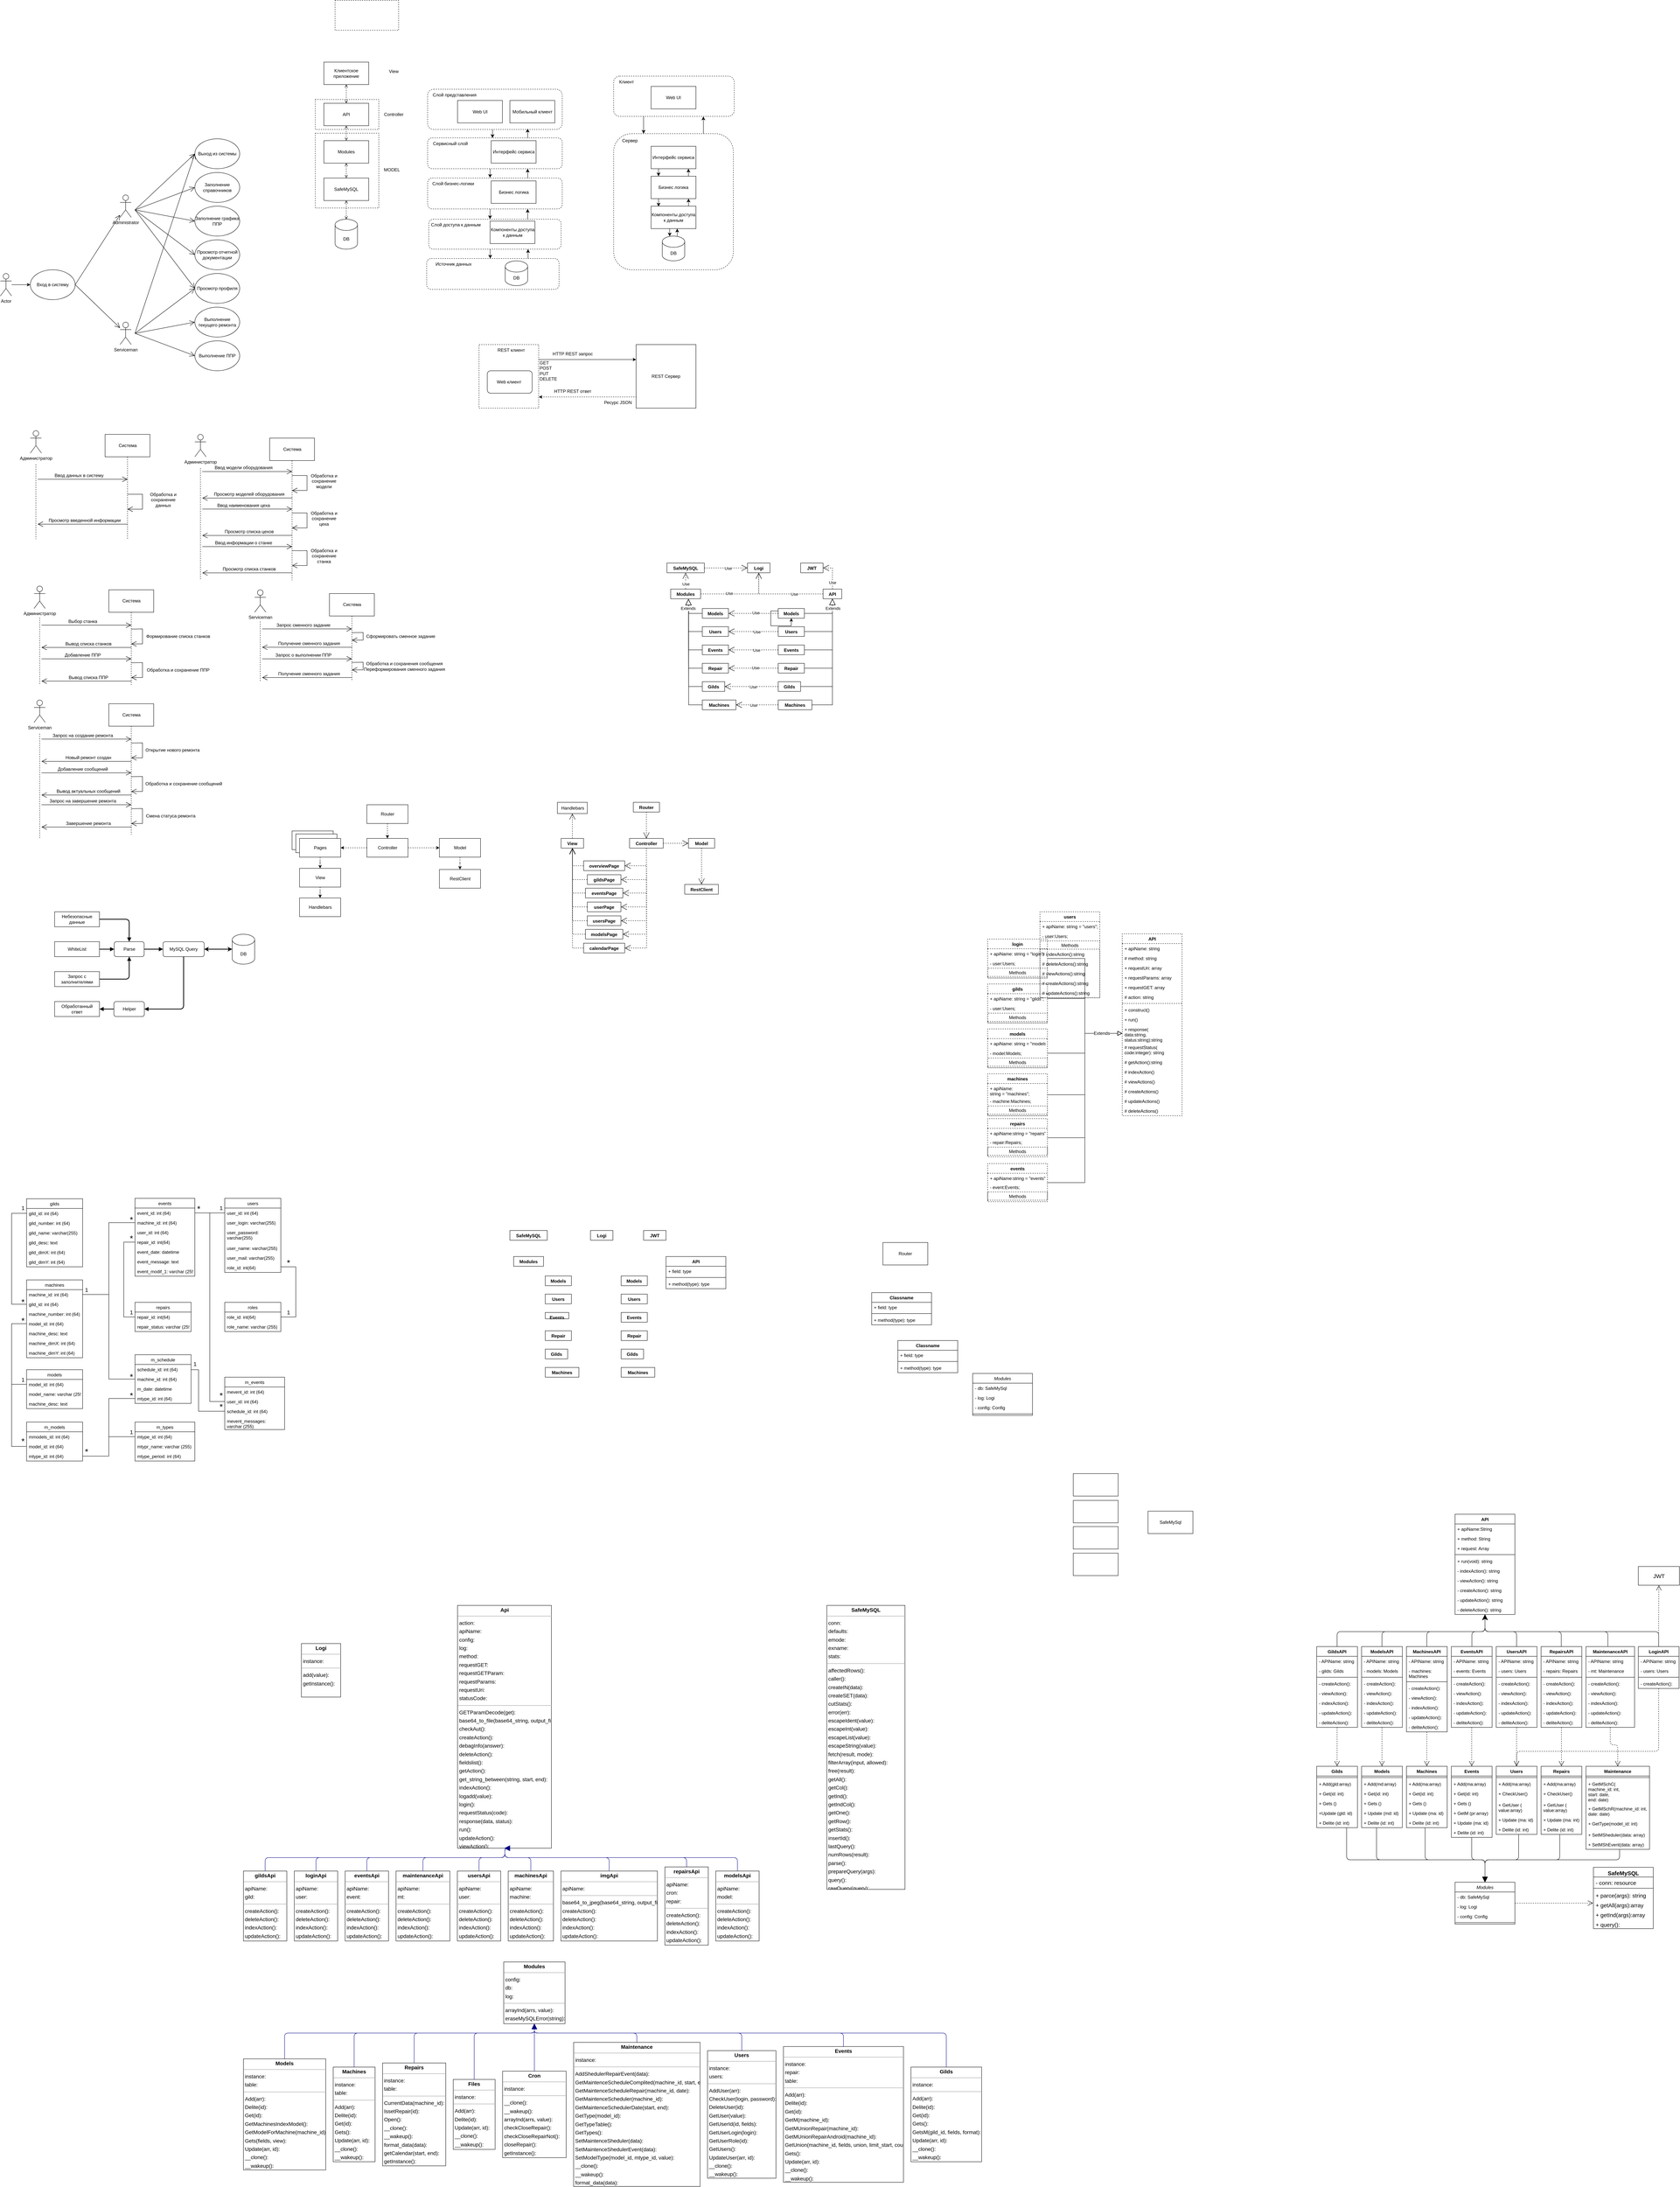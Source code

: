 <mxfile version="18.0.2" type="embed"><diagram id="OTN215DwU_Yfk132fXG-" name="Страница 1"><mxGraphModel dx="650" dy="1521" grid="1" gridSize="10" guides="1" tooltips="1" connect="1" arrows="1" fold="1" page="1" pageScale="1" pageWidth="827" pageHeight="1169" math="0" shadow="0"><root><mxCell id="0"/><mxCell id="1" parent="0"/><mxCell id="523" value="Pages" style="html=1;" parent="1" vertex="1"><mxGeometry x="820" y="1940" width="110" height="50" as="geometry"/></mxCell><mxCell id="522" value="Pages" style="html=1;" parent="1" vertex="1"><mxGeometry x="830" y="1948" width="110" height="50" as="geometry"/></mxCell><mxCell id="212" value="" style="rounded=0;whiteSpace=wrap;html=1;fillColor=none;dashed=1;" parent="1" vertex="1"><mxGeometry x="1320" y="640" width="159.5" height="170" as="geometry"/></mxCell><mxCell id="200" style="edgeStyle=orthogonalEdgeStyle;rounded=0;jumpSize=9;orthogonalLoop=1;jettySize=auto;html=1;entryX=0.744;entryY=1.004;entryDx=0;entryDy=0;startSize=10;endSize=7;entryPerimeter=0;" parent="1" source="189" target="167" edge="1"><mxGeometry relative="1" as="geometry"><Array as="points"><mxPoint x="1920" y="40"/><mxPoint x="1920" y="40"/></Array></mxGeometry></mxCell><mxCell id="189" value="" style="rounded=1;whiteSpace=wrap;html=1;fillColor=none;dashed=1;" parent="1" vertex="1"><mxGeometry x="1680" y="76.25" width="320" height="363.75" as="geometry"/></mxCell><mxCell id="152" value="" style="rounded=1;whiteSpace=wrap;html=1;fillColor=none;dashed=1;" parent="1" vertex="1"><mxGeometry x="1180" y="410" width="354" height="82.5" as="geometry"/></mxCell><mxCell id="150" value="" style="rounded=1;whiteSpace=wrap;html=1;fillColor=none;dashed=1;" parent="1" vertex="1"><mxGeometry x="1185.5" y="305" width="354" height="80" as="geometry"/></mxCell><mxCell id="148" value="" style="rounded=1;whiteSpace=wrap;html=1;fillColor=none;dashed=1;" parent="1" vertex="1"><mxGeometry x="1182.5" y="195" width="360" height="82.5" as="geometry"/></mxCell><mxCell id="146" value="" style="rounded=1;whiteSpace=wrap;html=1;fillColor=none;dashed=1;" parent="1" vertex="1"><mxGeometry x="1182.5" y="-42.5" width="360" height="107.5" as="geometry"/></mxCell><mxCell id="144" value="" style="rounded=1;whiteSpace=wrap;html=1;fillColor=none;dashed=1;" parent="1" vertex="1"><mxGeometry x="1182.5" y="87.5" width="360" height="82.5" as="geometry"/></mxCell><mxCell id="2" value="Administrator" style="shape=umlActor;verticalLabelPosition=bottom;verticalAlign=top;html=1;" parent="1" vertex="1"><mxGeometry x="360" y="240" width="30" height="60" as="geometry"/></mxCell><mxCell id="3" value="Serviceman" style="shape=umlActor;verticalLabelPosition=bottom;verticalAlign=top;html=1;" parent="1" vertex="1"><mxGeometry x="360" y="580" width="30" height="60" as="geometry"/></mxCell><mxCell id="4" value="Вход в систему" style="ellipse;whiteSpace=wrap;html=1;" parent="1" vertex="1"><mxGeometry x="120" y="440" width="120" height="80" as="geometry"/></mxCell><mxCell id="5" value="Выход из системы" style="ellipse;whiteSpace=wrap;html=1;" parent="1" vertex="1"><mxGeometry x="560" y="90" width="120" height="80" as="geometry"/></mxCell><mxCell id="6" value="Просмотр профиля" style="ellipse;whiteSpace=wrap;html=1;" parent="1" vertex="1"><mxGeometry x="560" y="450" width="120" height="80" as="geometry"/></mxCell><mxCell id="7" value="Заполнение справочников" style="ellipse;whiteSpace=wrap;html=1;" parent="1" vertex="1"><mxGeometry x="560" y="180" width="120" height="80" as="geometry"/></mxCell><mxCell id="8" value="Выполнение текущего ремонта" style="ellipse;whiteSpace=wrap;html=1;" parent="1" vertex="1"><mxGeometry x="560" y="540" width="120" height="80" as="geometry"/></mxCell><mxCell id="9" value="Заполнение графика ППР" style="ellipse;whiteSpace=wrap;html=1;" parent="1" vertex="1"><mxGeometry x="560" y="270" width="120" height="80" as="geometry"/></mxCell><mxCell id="10" value="Просмотр отчетной документации" style="ellipse;whiteSpace=wrap;html=1;" parent="1" vertex="1"><mxGeometry x="560" y="360" width="120" height="80" as="geometry"/></mxCell><mxCell id="15" style="edgeStyle=orthogonalEdgeStyle;rounded=0;orthogonalLoop=1;jettySize=auto;html=1;entryX=0;entryY=0.5;entryDx=0;entryDy=0;" parent="1" source="11" target="4" edge="1"><mxGeometry relative="1" as="geometry"/></mxCell><mxCell id="11" value="Actor" style="shape=umlActor;verticalLabelPosition=bottom;verticalAlign=top;html=1;" parent="1" vertex="1"><mxGeometry x="40" y="450" width="30" height="60" as="geometry"/></mxCell><mxCell id="14" value="Выполнение ППР" style="ellipse;whiteSpace=wrap;html=1;" parent="1" vertex="1"><mxGeometry x="560" y="630" width="120" height="80" as="geometry"/></mxCell><mxCell id="19" value="" style="endArrow=open;endFill=1;endSize=12;html=1;rounded=0;strokeColor=default;entryX=0;entryY=0.5;entryDx=0;entryDy=0;" parent="1" target="7" edge="1"><mxGeometry width="160" relative="1" as="geometry"><mxPoint x="400" y="280" as="sourcePoint"/><mxPoint x="520" y="310" as="targetPoint"/></mxGeometry></mxCell><mxCell id="21" value="" style="endArrow=open;endFill=1;endSize=12;html=1;rounded=0;strokeColor=default;exitX=1;exitY=0.5;exitDx=0;exitDy=0;" parent="1" source="4" target="2" edge="1"><mxGeometry width="160" relative="1" as="geometry"><mxPoint x="210" y="470" as="sourcePoint"/><mxPoint x="370" y="470" as="targetPoint"/></mxGeometry></mxCell><mxCell id="22" value="" style="endArrow=open;endFill=1;endSize=12;html=1;rounded=0;strokeColor=default;exitX=1;exitY=0.5;exitDx=0;exitDy=0;" parent="1" source="4" target="3" edge="1"><mxGeometry width="160" relative="1" as="geometry"><mxPoint x="250" y="490" as="sourcePoint"/><mxPoint x="370" y="392.222" as="targetPoint"/></mxGeometry></mxCell><mxCell id="23" value="" style="endArrow=open;endFill=1;endSize=12;html=1;rounded=0;strokeColor=default;entryX=0;entryY=0.5;entryDx=0;entryDy=0;" parent="1" target="9" edge="1"><mxGeometry width="160" relative="1" as="geometry"><mxPoint x="400" y="280" as="sourcePoint"/><mxPoint x="570" y="170" as="targetPoint"/></mxGeometry></mxCell><mxCell id="24" value="" style="endArrow=open;endFill=1;endSize=12;html=1;rounded=0;strokeColor=default;entryX=0;entryY=0.5;entryDx=0;entryDy=0;" parent="1" target="10" edge="1"><mxGeometry width="160" relative="1" as="geometry"><mxPoint x="400" y="280" as="sourcePoint"/><mxPoint x="570" y="290" as="targetPoint"/></mxGeometry></mxCell><mxCell id="25" value="" style="endArrow=open;endFill=1;endSize=12;html=1;rounded=0;strokeColor=default;entryX=0;entryY=0.5;entryDx=0;entryDy=0;" parent="1" target="6" edge="1"><mxGeometry width="160" relative="1" as="geometry"><mxPoint x="400" y="280" as="sourcePoint"/><mxPoint x="570" y="410" as="targetPoint"/></mxGeometry></mxCell><mxCell id="26" value="" style="endArrow=open;endFill=1;endSize=12;html=1;rounded=0;strokeColor=default;" parent="1" edge="1"><mxGeometry width="160" relative="1" as="geometry"><mxPoint x="400" y="610" as="sourcePoint"/><mxPoint x="560" y="490" as="targetPoint"/></mxGeometry></mxCell><mxCell id="27" value="" style="endArrow=open;endFill=1;endSize=12;html=1;rounded=0;strokeColor=default;entryX=0;entryY=0.5;entryDx=0;entryDy=0;" parent="1" target="8" edge="1"><mxGeometry width="160" relative="1" as="geometry"><mxPoint x="400" y="610" as="sourcePoint"/><mxPoint x="570" y="530" as="targetPoint"/></mxGeometry></mxCell><mxCell id="28" value="" style="endArrow=open;endFill=1;endSize=12;html=1;rounded=0;strokeColor=default;entryX=0;entryY=0.5;entryDx=0;entryDy=0;" parent="1" target="14" edge="1"><mxGeometry width="160" relative="1" as="geometry"><mxPoint x="400" y="610" as="sourcePoint"/><mxPoint x="570" y="650" as="targetPoint"/></mxGeometry></mxCell><mxCell id="29" value="" style="endArrow=open;endFill=1;endSize=12;html=1;rounded=0;strokeColor=default;entryX=0;entryY=0.5;entryDx=0;entryDy=0;" parent="1" target="5" edge="1"><mxGeometry width="160" relative="1" as="geometry"><mxPoint x="400" y="280" as="sourcePoint"/><mxPoint x="570" y="170" as="targetPoint"/></mxGeometry></mxCell><mxCell id="30" value="" style="endArrow=open;endFill=1;endSize=12;html=1;rounded=0;strokeColor=default;" parent="1" edge="1"><mxGeometry width="160" relative="1" as="geometry"><mxPoint x="400" y="610" as="sourcePoint"/><mxPoint x="560" y="130" as="targetPoint"/></mxGeometry></mxCell><mxCell id="33" style="edgeStyle=orthogonalEdgeStyle;rounded=0;orthogonalLoop=1;jettySize=auto;html=1;strokeColor=default;endArrow=none;endFill=0;dashed=1;" parent="1" edge="1"><mxGeometry relative="1" as="geometry"><mxPoint x="135" y="1160" as="targetPoint"/><mxPoint x="135" y="960" as="sourcePoint"/></mxGeometry></mxCell><mxCell id="31" value="Администратор" style="shape=umlActor;verticalLabelPosition=bottom;verticalAlign=top;html=1;" parent="1" vertex="1"><mxGeometry x="120" y="870" width="30" height="60" as="geometry"/></mxCell><mxCell id="34" style="edgeStyle=orthogonalEdgeStyle;rounded=0;orthogonalLoop=1;jettySize=auto;html=1;dashed=1;endArrow=none;endFill=0;strokeColor=default;" parent="1" source="32" edge="1"><mxGeometry relative="1" as="geometry"><mxPoint x="380" y="1160" as="targetPoint"/></mxGeometry></mxCell><mxCell id="32" value="Система" style="html=1;" parent="1" vertex="1"><mxGeometry x="320" y="880" width="120" height="60" as="geometry"/></mxCell><mxCell id="35" value="" style="endArrow=open;endFill=1;endSize=12;html=1;rounded=0;strokeColor=default;" parent="1" edge="1"><mxGeometry width="160" relative="1" as="geometry"><mxPoint x="140" y="1000" as="sourcePoint"/><mxPoint x="380" y="1000" as="targetPoint"/></mxGeometry></mxCell><mxCell id="36" value="" style="endArrow=open;endFill=1;endSize=12;html=1;rounded=0;strokeColor=default;" parent="1" edge="1"><mxGeometry width="160" relative="1" as="geometry"><mxPoint x="380" y="1040" as="sourcePoint"/><mxPoint x="380" y="1080" as="targetPoint"/><Array as="points"><mxPoint x="420" y="1040"/><mxPoint x="420" y="1080"/></Array></mxGeometry></mxCell><mxCell id="37" value="" style="endArrow=open;endFill=1;endSize=12;html=1;rounded=0;strokeColor=default;" parent="1" edge="1"><mxGeometry width="160" relative="1" as="geometry"><mxPoint x="380" y="1120" as="sourcePoint"/><mxPoint x="140" y="1120" as="targetPoint"/></mxGeometry></mxCell><mxCell id="38" value="Ввод данных в систему" style="text;html=1;align=center;verticalAlign=middle;resizable=0;points=[];autosize=1;strokeColor=none;fillColor=none;" parent="1" vertex="1"><mxGeometry x="175" y="980" width="150" height="20" as="geometry"/></mxCell><mxCell id="39" value="Обработка и&lt;br&gt;сохранение &lt;br&gt;данных" style="text;html=1;align=center;verticalAlign=middle;resizable=0;points=[];autosize=1;strokeColor=none;fillColor=none;" parent="1" vertex="1"><mxGeometry x="430" y="1030" width="90" height="50" as="geometry"/></mxCell><mxCell id="41" value="Просмотр введенной информации" style="text;html=1;align=center;verticalAlign=middle;resizable=0;points=[];autosize=1;strokeColor=none;fillColor=none;" parent="1" vertex="1"><mxGeometry x="160" y="1100" width="210" height="20" as="geometry"/></mxCell><mxCell id="42" style="edgeStyle=orthogonalEdgeStyle;rounded=0;orthogonalLoop=1;jettySize=auto;html=1;strokeColor=default;endArrow=none;endFill=0;dashed=1;" parent="1" edge="1"><mxGeometry relative="1" as="geometry"><mxPoint x="575" y="1270" as="targetPoint"/><mxPoint x="575" y="970" as="sourcePoint"/></mxGeometry></mxCell><mxCell id="43" value="Администратор" style="shape=umlActor;verticalLabelPosition=bottom;verticalAlign=top;html=1;" parent="1" vertex="1"><mxGeometry x="560" y="880" width="30" height="60" as="geometry"/></mxCell><mxCell id="44" style="edgeStyle=orthogonalEdgeStyle;rounded=0;orthogonalLoop=1;jettySize=auto;html=1;dashed=1;endArrow=none;endFill=0;strokeColor=default;" parent="1" source="45" edge="1"><mxGeometry relative="1" as="geometry"><mxPoint x="820" y="1270" as="targetPoint"/></mxGeometry></mxCell><mxCell id="45" value="Система" style="html=1;" parent="1" vertex="1"><mxGeometry x="760" y="890" width="120" height="60" as="geometry"/></mxCell><mxCell id="46" value="" style="endArrow=open;endFill=1;endSize=12;html=1;rounded=0;strokeColor=default;" parent="1" edge="1"><mxGeometry width="160" relative="1" as="geometry"><mxPoint x="580" y="979.39" as="sourcePoint"/><mxPoint x="820" y="979.39" as="targetPoint"/></mxGeometry></mxCell><mxCell id="47" value="" style="endArrow=open;endFill=1;endSize=12;html=1;rounded=0;strokeColor=default;" parent="1" edge="1"><mxGeometry width="160" relative="1" as="geometry"><mxPoint x="820" y="990" as="sourcePoint"/><mxPoint x="820" y="1030" as="targetPoint"/><Array as="points"><mxPoint x="860" y="990"/><mxPoint x="860" y="1030"/></Array></mxGeometry></mxCell><mxCell id="48" value="" style="endArrow=open;endFill=1;endSize=12;html=1;rounded=0;strokeColor=default;" parent="1" edge="1"><mxGeometry width="160" relative="1" as="geometry"><mxPoint x="820" y="1050.0" as="sourcePoint"/><mxPoint x="580" y="1050.3" as="targetPoint"/></mxGeometry></mxCell><mxCell id="49" value="Ввод модели оборудования" style="text;html=1;align=center;verticalAlign=middle;resizable=0;points=[];autosize=1;strokeColor=none;fillColor=none;" parent="1" vertex="1"><mxGeometry x="605" y="959.39" width="170" height="20" as="geometry"/></mxCell><mxCell id="50" value="Обработка и&lt;br&gt;сохранение &lt;br&gt;модели" style="text;html=1;align=center;verticalAlign=middle;resizable=0;points=[];autosize=1;strokeColor=none;fillColor=none;" parent="1" vertex="1"><mxGeometry x="860" y="980" width="90" height="50" as="geometry"/></mxCell><mxCell id="51" value="Просмотр моделей оборудования" style="text;html=1;align=center;verticalAlign=middle;resizable=0;points=[];autosize=1;strokeColor=none;fillColor=none;" parent="1" vertex="1"><mxGeometry x="605" y="1030.0" width="200" height="20" as="geometry"/></mxCell><mxCell id="52" value="" style="endArrow=open;endFill=1;endSize=12;html=1;rounded=0;strokeColor=default;" parent="1" edge="1"><mxGeometry width="160" relative="1" as="geometry"><mxPoint x="580" y="1079.65" as="sourcePoint"/><mxPoint x="820" y="1079.65" as="targetPoint"/></mxGeometry></mxCell><mxCell id="53" value="" style="endArrow=open;endFill=1;endSize=12;html=1;rounded=0;strokeColor=default;" parent="1" edge="1"><mxGeometry width="160" relative="1" as="geometry"><mxPoint x="820" y="1090" as="sourcePoint"/><mxPoint x="820" y="1130" as="targetPoint"/><Array as="points"><mxPoint x="860" y="1090"/><mxPoint x="860" y="1130"/></Array></mxGeometry></mxCell><mxCell id="54" value="" style="endArrow=open;endFill=1;endSize=12;html=1;rounded=0;strokeColor=default;" parent="1" edge="1"><mxGeometry width="160" relative="1" as="geometry"><mxPoint x="820" y="1150" as="sourcePoint"/><mxPoint x="580" y="1150.3" as="targetPoint"/></mxGeometry></mxCell><mxCell id="55" value="Ввод наименования цеха" style="text;html=1;align=center;verticalAlign=middle;resizable=0;points=[];autosize=1;strokeColor=none;fillColor=none;" parent="1" vertex="1"><mxGeometry x="610" y="1059.65" width="160" height="20" as="geometry"/></mxCell><mxCell id="56" value="Обработка и&lt;br&gt;сохранение &lt;br&gt;цеха" style="text;html=1;align=center;verticalAlign=middle;resizable=0;points=[];autosize=1;strokeColor=none;fillColor=none;" parent="1" vertex="1"><mxGeometry x="860" y="1079.65" width="90" height="50" as="geometry"/></mxCell><mxCell id="57" value="Просмотр списка цехов" style="text;html=1;align=center;verticalAlign=middle;resizable=0;points=[];autosize=1;strokeColor=none;fillColor=none;" parent="1" vertex="1"><mxGeometry x="630" y="1130" width="150" height="20" as="geometry"/></mxCell><mxCell id="58" value="" style="endArrow=open;endFill=1;endSize=12;html=1;rounded=0;strokeColor=default;" parent="1" edge="1"><mxGeometry width="160" relative="1" as="geometry"><mxPoint x="580" y="1180" as="sourcePoint"/><mxPoint x="820" y="1180" as="targetPoint"/></mxGeometry></mxCell><mxCell id="59" value="" style="endArrow=open;endFill=1;endSize=12;html=1;rounded=0;strokeColor=default;" parent="1" edge="1"><mxGeometry width="160" relative="1" as="geometry"><mxPoint x="820" y="1190.61" as="sourcePoint"/><mxPoint x="820" y="1230.61" as="targetPoint"/><Array as="points"><mxPoint x="840" y="1191"/><mxPoint x="860" y="1190.61"/><mxPoint x="860" y="1230.61"/></Array></mxGeometry></mxCell><mxCell id="60" value="" style="endArrow=open;endFill=1;endSize=12;html=1;rounded=0;strokeColor=default;" parent="1" edge="1"><mxGeometry width="160" relative="1" as="geometry"><mxPoint x="820" y="1250" as="sourcePoint"/><mxPoint x="580" y="1250.3" as="targetPoint"/></mxGeometry></mxCell><mxCell id="61" value="Ввод информации о станке" style="text;html=1;align=center;verticalAlign=middle;resizable=0;points=[];autosize=1;strokeColor=none;fillColor=none;" parent="1" vertex="1"><mxGeometry x="605" y="1160" width="170" height="20" as="geometry"/></mxCell><mxCell id="62" value="Обработка и&lt;br&gt;сохранение &lt;br&gt;станка" style="text;html=1;align=center;verticalAlign=middle;resizable=0;points=[];autosize=1;strokeColor=none;fillColor=none;" parent="1" vertex="1"><mxGeometry x="860" y="1180.0" width="90" height="50" as="geometry"/></mxCell><mxCell id="63" value="Просмотр списка станков" style="text;html=1;align=center;verticalAlign=middle;resizable=0;points=[];autosize=1;strokeColor=none;fillColor=none;" parent="1" vertex="1"><mxGeometry x="625" y="1230" width="160" height="20" as="geometry"/></mxCell><mxCell id="64" style="edgeStyle=orthogonalEdgeStyle;rounded=0;orthogonalLoop=1;jettySize=auto;html=1;strokeColor=default;endArrow=none;endFill=0;dashed=1;" parent="1" edge="1"><mxGeometry relative="1" as="geometry"><mxPoint x="145" y="1550" as="targetPoint"/><mxPoint x="145" y="1370" as="sourcePoint"/></mxGeometry></mxCell><mxCell id="65" value="Администратор" style="shape=umlActor;verticalLabelPosition=bottom;verticalAlign=top;html=1;" parent="1" vertex="1"><mxGeometry x="130" y="1285.46" width="30" height="60" as="geometry"/></mxCell><mxCell id="66" style="edgeStyle=orthogonalEdgeStyle;rounded=0;orthogonalLoop=1;jettySize=auto;html=1;dashed=1;endArrow=none;endFill=0;strokeColor=default;" parent="1" source="67" edge="1"><mxGeometry relative="1" as="geometry"><mxPoint x="390" y="1550" as="targetPoint"/></mxGeometry></mxCell><mxCell id="67" value="Система" style="html=1;" parent="1" vertex="1"><mxGeometry x="330" y="1295.46" width="120" height="60" as="geometry"/></mxCell><mxCell id="68" value="" style="endArrow=open;endFill=1;endSize=12;html=1;rounded=0;strokeColor=default;" parent="1" edge="1"><mxGeometry width="160" relative="1" as="geometry"><mxPoint x="150" y="1390" as="sourcePoint"/><mxPoint x="390" y="1390" as="targetPoint"/></mxGeometry></mxCell><mxCell id="69" value="" style="endArrow=open;endFill=1;endSize=12;html=1;rounded=0;strokeColor=default;" parent="1" edge="1"><mxGeometry width="160" relative="1" as="geometry"><mxPoint x="390" y="1400.46" as="sourcePoint"/><mxPoint x="390" y="1440" as="targetPoint"/><Array as="points"><mxPoint x="420" y="1400"/><mxPoint x="420" y="1440"/></Array></mxGeometry></mxCell><mxCell id="70" value="" style="endArrow=open;endFill=1;endSize=12;html=1;rounded=0;strokeColor=default;" parent="1" edge="1"><mxGeometry width="160" relative="1" as="geometry"><mxPoint x="390" y="1449.5" as="sourcePoint"/><mxPoint x="150" y="1449.5" as="targetPoint"/></mxGeometry></mxCell><mxCell id="71" value="Выбор станка" style="text;html=1;align=center;verticalAlign=middle;resizable=0;points=[];autosize=1;strokeColor=none;fillColor=none;" parent="1" vertex="1"><mxGeometry x="215" y="1370" width="90" height="20" as="geometry"/></mxCell><mxCell id="72" value="Формирование списка станков" style="text;html=1;align=center;verticalAlign=middle;resizable=0;points=[];autosize=1;strokeColor=none;fillColor=none;" parent="1" vertex="1"><mxGeometry x="420" y="1409.5" width="190" height="20" as="geometry"/></mxCell><mxCell id="73" value="Вывод списка станков" style="text;html=1;align=center;verticalAlign=middle;resizable=0;points=[];autosize=1;strokeColor=none;fillColor=none;" parent="1" vertex="1"><mxGeometry x="205" y="1429.5" width="140" height="20" as="geometry"/></mxCell><mxCell id="74" value="" style="endArrow=open;endFill=1;endSize=12;html=1;rounded=0;strokeColor=default;" parent="1" edge="1"><mxGeometry width="160" relative="1" as="geometry"><mxPoint x="150" y="1480" as="sourcePoint"/><mxPoint x="390" y="1480" as="targetPoint"/></mxGeometry></mxCell><mxCell id="75" value="Добавление ППР" style="text;html=1;align=center;verticalAlign=middle;resizable=0;points=[];autosize=1;strokeColor=none;fillColor=none;" parent="1" vertex="1"><mxGeometry x="205" y="1460" width="110" height="20" as="geometry"/></mxCell><mxCell id="76" value="" style="endArrow=open;endFill=1;endSize=12;html=1;rounded=0;strokeColor=default;" parent="1" edge="1"><mxGeometry width="160" relative="1" as="geometry"><mxPoint x="390" y="1490.46" as="sourcePoint"/><mxPoint x="390" y="1530" as="targetPoint"/><Array as="points"><mxPoint x="420" y="1490"/><mxPoint x="420" y="1530"/></Array></mxGeometry></mxCell><mxCell id="77" value="Обработка и сохранение ППР" style="text;html=1;align=center;verticalAlign=middle;resizable=0;points=[];autosize=1;strokeColor=none;fillColor=none;" parent="1" vertex="1"><mxGeometry x="425" y="1499.5" width="180" height="20" as="geometry"/></mxCell><mxCell id="78" value="" style="endArrow=open;endFill=1;endSize=12;html=1;rounded=0;strokeColor=default;" parent="1" edge="1"><mxGeometry width="160" relative="1" as="geometry"><mxPoint x="390" y="1539.5" as="sourcePoint"/><mxPoint x="150" y="1539.5" as="targetPoint"/></mxGeometry></mxCell><mxCell id="79" value="Вывод списка ППР" style="text;html=1;align=center;verticalAlign=middle;resizable=0;points=[];autosize=1;strokeColor=none;fillColor=none;" parent="1" vertex="1"><mxGeometry x="215" y="1519.5" width="120" height="20" as="geometry"/></mxCell><mxCell id="80" style="edgeStyle=orthogonalEdgeStyle;rounded=0;orthogonalLoop=1;jettySize=auto;html=1;strokeColor=default;endArrow=none;endFill=0;dashed=1;" parent="1" edge="1"><mxGeometry relative="1" as="geometry"><mxPoint x="145" y="1960" as="targetPoint"/><mxPoint x="145" y="1680" as="sourcePoint"/></mxGeometry></mxCell><mxCell id="81" value="Serviceman" style="shape=umlActor;verticalLabelPosition=bottom;verticalAlign=top;html=1;" parent="1" vertex="1"><mxGeometry x="130" y="1590" width="30" height="60" as="geometry"/></mxCell><mxCell id="82" style="edgeStyle=orthogonalEdgeStyle;rounded=0;orthogonalLoop=1;jettySize=auto;html=1;dashed=1;endArrow=none;endFill=0;strokeColor=default;" parent="1" source="83" edge="1"><mxGeometry relative="1" as="geometry"><mxPoint x="390" y="1950" as="targetPoint"/></mxGeometry></mxCell><mxCell id="83" value="Система" style="html=1;" parent="1" vertex="1"><mxGeometry x="330" y="1600" width="120" height="60" as="geometry"/></mxCell><mxCell id="84" value="" style="endArrow=open;endFill=1;endSize=12;html=1;rounded=0;strokeColor=default;" parent="1" edge="1"><mxGeometry width="160" relative="1" as="geometry"><mxPoint x="150" y="1694.54" as="sourcePoint"/><mxPoint x="390" y="1694.54" as="targetPoint"/></mxGeometry></mxCell><mxCell id="85" value="" style="endArrow=open;endFill=1;endSize=12;html=1;rounded=0;strokeColor=default;" parent="1" edge="1"><mxGeometry width="160" relative="1" as="geometry"><mxPoint x="390" y="1705" as="sourcePoint"/><mxPoint x="390" y="1744.54" as="targetPoint"/><Array as="points"><mxPoint x="420" y="1704.54"/><mxPoint x="420" y="1744.54"/></Array></mxGeometry></mxCell><mxCell id="86" value="" style="endArrow=open;endFill=1;endSize=12;html=1;rounded=0;strokeColor=default;" parent="1" edge="1"><mxGeometry width="160" relative="1" as="geometry"><mxPoint x="390" y="1754.04" as="sourcePoint"/><mxPoint x="150" y="1754.04" as="targetPoint"/></mxGeometry></mxCell><mxCell id="87" value="Запрос на создание ремонта" style="text;html=1;align=center;verticalAlign=middle;resizable=0;points=[];autosize=1;strokeColor=none;fillColor=none;" parent="1" vertex="1"><mxGeometry x="170" y="1674.54" width="180" height="20" as="geometry"/></mxCell><mxCell id="88" value="Открытие нового ремонта" style="text;html=1;align=center;verticalAlign=middle;resizable=0;points=[];autosize=1;strokeColor=none;fillColor=none;" parent="1" vertex="1"><mxGeometry x="420" y="1714.04" width="160" height="20" as="geometry"/></mxCell><mxCell id="89" value="Новый ремонт создан" style="text;html=1;align=center;verticalAlign=middle;resizable=0;points=[];autosize=1;strokeColor=none;fillColor=none;" parent="1" vertex="1"><mxGeometry x="205" y="1734.04" width="140" height="20" as="geometry"/></mxCell><mxCell id="90" value="" style="endArrow=open;endFill=1;endSize=12;html=1;rounded=0;strokeColor=default;" parent="1" edge="1"><mxGeometry width="160" relative="1" as="geometry"><mxPoint x="150" y="1784.54" as="sourcePoint"/><mxPoint x="390" y="1784.54" as="targetPoint"/></mxGeometry></mxCell><mxCell id="91" value="Добавление сообщений" style="text;html=1;align=center;verticalAlign=middle;resizable=0;points=[];autosize=1;strokeColor=none;fillColor=none;" parent="1" vertex="1"><mxGeometry x="185" y="1764.54" width="150" height="20" as="geometry"/></mxCell><mxCell id="92" value="" style="endArrow=open;endFill=1;endSize=12;html=1;rounded=0;strokeColor=default;" parent="1" edge="1"><mxGeometry width="160" relative="1" as="geometry"><mxPoint x="390" y="1795" as="sourcePoint"/><mxPoint x="390" y="1834.54" as="targetPoint"/><Array as="points"><mxPoint x="420" y="1794.54"/><mxPoint x="420" y="1834.54"/></Array></mxGeometry></mxCell><mxCell id="93" value="Обработка и сохранение сообщений" style="text;html=1;align=center;verticalAlign=middle;resizable=0;points=[];autosize=1;strokeColor=none;fillColor=none;" parent="1" vertex="1"><mxGeometry x="420" y="1804.04" width="220" height="20" as="geometry"/></mxCell><mxCell id="94" value="" style="endArrow=open;endFill=1;endSize=12;html=1;rounded=0;strokeColor=default;" parent="1" edge="1"><mxGeometry width="160" relative="1" as="geometry"><mxPoint x="390" y="1844.04" as="sourcePoint"/><mxPoint x="150" y="1844.04" as="targetPoint"/></mxGeometry></mxCell><mxCell id="95" value="Вывод актуальных сообщений" style="text;html=1;align=center;verticalAlign=middle;resizable=0;points=[];autosize=1;strokeColor=none;fillColor=none;" parent="1" vertex="1"><mxGeometry x="180" y="1824.04" width="190" height="20" as="geometry"/></mxCell><mxCell id="96" value="" style="endArrow=open;endFill=1;endSize=12;html=1;rounded=0;strokeColor=default;" parent="1" edge="1"><mxGeometry width="160" relative="1" as="geometry"><mxPoint x="150" y="1870" as="sourcePoint"/><mxPoint x="390" y="1870" as="targetPoint"/></mxGeometry></mxCell><mxCell id="97" value="Запрос на завершение ремонта" style="text;html=1;align=center;verticalAlign=middle;resizable=0;points=[];autosize=1;strokeColor=none;fillColor=none;" parent="1" vertex="1"><mxGeometry x="165" y="1850" width="190" height="20" as="geometry"/></mxCell><mxCell id="98" value="" style="endArrow=open;endFill=1;endSize=12;html=1;rounded=0;strokeColor=default;" parent="1" edge="1"><mxGeometry width="160" relative="1" as="geometry"><mxPoint x="390" y="1880.46" as="sourcePoint"/><mxPoint x="390" y="1920" as="targetPoint"/><Array as="points"><mxPoint x="420" y="1880"/><mxPoint x="420" y="1920"/></Array></mxGeometry></mxCell><mxCell id="99" value="Смена статуса ремонта" style="text;html=1;align=center;verticalAlign=middle;resizable=0;points=[];autosize=1;strokeColor=none;fillColor=none;" parent="1" vertex="1"><mxGeometry x="420" y="1889.5" width="150" height="20" as="geometry"/></mxCell><mxCell id="100" value="" style="endArrow=open;endFill=1;endSize=12;html=1;rounded=0;strokeColor=default;" parent="1" edge="1"><mxGeometry width="160" relative="1" as="geometry"><mxPoint x="390" y="1929.5" as="sourcePoint"/><mxPoint x="150" y="1929.5" as="targetPoint"/></mxGeometry></mxCell><mxCell id="101" value="Завершение ремонта" style="text;html=1;align=center;verticalAlign=middle;resizable=0;points=[];autosize=1;strokeColor=none;fillColor=none;" parent="1" vertex="1"><mxGeometry x="205" y="1909.5" width="140" height="20" as="geometry"/></mxCell><mxCell id="102" style="edgeStyle=orthogonalEdgeStyle;rounded=0;orthogonalLoop=1;jettySize=auto;html=1;strokeColor=default;endArrow=none;endFill=0;dashed=1;" parent="1" edge="1"><mxGeometry relative="1" as="geometry"><mxPoint x="735" y="1540" as="targetPoint"/><mxPoint x="735" y="1380" as="sourcePoint"/></mxGeometry></mxCell><mxCell id="103" value="Serviceman" style="shape=umlActor;verticalLabelPosition=bottom;verticalAlign=top;html=1;" parent="1" vertex="1"><mxGeometry x="720" y="1295.46" width="30" height="60" as="geometry"/></mxCell><mxCell id="104" style="edgeStyle=orthogonalEdgeStyle;rounded=0;orthogonalLoop=1;jettySize=auto;html=1;dashed=1;endArrow=none;endFill=0;strokeColor=default;" parent="1" source="105" edge="1"><mxGeometry relative="1" as="geometry"><mxPoint x="980" y="1540" as="targetPoint"/></mxGeometry></mxCell><mxCell id="105" value="Система" style="html=1;" parent="1" vertex="1"><mxGeometry x="920" y="1305.46" width="120" height="60" as="geometry"/></mxCell><mxCell id="106" value="" style="endArrow=open;endFill=1;endSize=12;html=1;rounded=0;strokeColor=default;" parent="1" edge="1"><mxGeometry width="160" relative="1" as="geometry"><mxPoint x="740" y="1400" as="sourcePoint"/><mxPoint x="980" y="1400" as="targetPoint"/></mxGeometry></mxCell><mxCell id="107" value="" style="endArrow=open;endFill=1;endSize=12;html=1;rounded=0;strokeColor=default;" parent="1" edge="1"><mxGeometry width="160" relative="1" as="geometry"><mxPoint x="980" y="1409.96" as="sourcePoint"/><mxPoint x="980" y="1430" as="targetPoint"/><Array as="points"><mxPoint x="1010" y="1409.5"/><mxPoint x="1010" y="1430"/></Array></mxGeometry></mxCell><mxCell id="117" value="Сформировать сменное задание" style="edgeLabel;html=1;align=center;verticalAlign=middle;resizable=0;points=[];fontSize=12;" parent="107" vertex="1" connectable="0"><mxGeometry x="-0.196" y="3" relative="1" as="geometry"><mxPoint x="97" y="8" as="offset"/></mxGeometry></mxCell><mxCell id="108" value="" style="endArrow=open;endFill=1;endSize=12;html=1;rounded=0;strokeColor=default;" parent="1" edge="1"><mxGeometry width="160" relative="1" as="geometry"><mxPoint x="980" y="1448.94" as="sourcePoint"/><mxPoint x="740" y="1448.94" as="targetPoint"/></mxGeometry></mxCell><mxCell id="109" value="Запрос сменного задание" style="text;html=1;align=center;verticalAlign=middle;resizable=0;points=[];autosize=1;strokeColor=none;fillColor=none;" parent="1" vertex="1"><mxGeometry x="770" y="1380" width="160" height="20" as="geometry"/></mxCell><mxCell id="110" value="Получение сменного задания" style="text;html=1;align=center;verticalAlign=middle;resizable=0;points=[];autosize=1;strokeColor=none;fillColor=none;" parent="1" vertex="1"><mxGeometry x="775" y="1428.94" width="180" height="20" as="geometry"/></mxCell><mxCell id="111" value="" style="endArrow=open;endFill=1;endSize=12;html=1;rounded=0;strokeColor=default;" parent="1" edge="1"><mxGeometry width="160" relative="1" as="geometry"><mxPoint x="740" y="1480" as="sourcePoint"/><mxPoint x="980" y="1480" as="targetPoint"/></mxGeometry></mxCell><mxCell id="112" value="Запрос о выполнении ППР" style="text;html=1;align=center;verticalAlign=middle;resizable=0;points=[];autosize=1;strokeColor=none;fillColor=none;" parent="1" vertex="1"><mxGeometry x="765" y="1460" width="170" height="20" as="geometry"/></mxCell><mxCell id="115" value="" style="endArrow=open;endFill=1;endSize=12;html=1;rounded=0;strokeColor=default;" parent="1" edge="1"><mxGeometry width="160" relative="1" as="geometry"><mxPoint x="980" y="1530" as="sourcePoint"/><mxPoint x="740" y="1530" as="targetPoint"/></mxGeometry></mxCell><mxCell id="116" value="Получение сменного задания" style="text;html=1;align=center;verticalAlign=middle;resizable=0;points=[];autosize=1;strokeColor=none;fillColor=none;" parent="1" vertex="1"><mxGeometry x="775" y="1510" width="180" height="20" as="geometry"/></mxCell><mxCell id="118" value="" style="endArrow=open;endFill=1;endSize=12;html=1;rounded=0;strokeColor=default;" parent="1" edge="1"><mxGeometry width="160" relative="1" as="geometry"><mxPoint x="980" y="1489.46" as="sourcePoint"/><mxPoint x="980" y="1509.5" as="targetPoint"/><Array as="points"><mxPoint x="1010" y="1489"/><mxPoint x="1010" y="1509.5"/></Array></mxGeometry></mxCell><mxCell id="119" value="Обработка и сохранения сообщения&lt;br&gt;Переформирования сменного задания" style="edgeLabel;html=1;align=center;verticalAlign=middle;resizable=0;points=[];fontSize=12;" parent="118" vertex="1" connectable="0"><mxGeometry x="-0.196" y="3" relative="1" as="geometry"><mxPoint x="107" y="8" as="offset"/></mxGeometry></mxCell><mxCell id="120" value="" style="rounded=0;whiteSpace=wrap;html=1;dashed=1;fillColor=none;" parent="1" vertex="1"><mxGeometry x="882" y="-15" width="170" height="80" as="geometry"/></mxCell><mxCell id="121" value="DB" style="shape=cylinder3;whiteSpace=wrap;html=1;boundedLbl=1;backgroundOutline=1;size=15;" parent="1" vertex="1"><mxGeometry x="935" y="305" width="60" height="80" as="geometry"/></mxCell><mxCell id="122" style="edgeStyle=orthogonalEdgeStyle;rounded=0;orthogonalLoop=1;jettySize=auto;html=1;entryX=0.5;entryY=0;entryDx=0;entryDy=0;entryPerimeter=0;dashed=1;endArrow=open;endFill=0;startArrow=open;startFill=0;exitX=0.5;exitY=1;exitDx=0;exitDy=0;" parent="1" source="123" target="121" edge="1"><mxGeometry relative="1" as="geometry"><Array as="points"><mxPoint x="965" y="305"/><mxPoint x="965" y="305"/></Array></mxGeometry></mxCell><mxCell id="123" value="SafeMySQL" style="rounded=0;whiteSpace=wrap;html=1;" parent="1" vertex="1"><mxGeometry x="905" y="195" width="120" height="60" as="geometry"/></mxCell><mxCell id="124" style="edgeStyle=orthogonalEdgeStyle;rounded=0;orthogonalLoop=1;jettySize=auto;html=1;entryX=0.5;entryY=0;entryDx=0;entryDy=0;startArrow=open;startFill=0;dashed=1;endArrow=open;endFill=0;" parent="1" source="125" target="123" edge="1"><mxGeometry relative="1" as="geometry"/></mxCell><mxCell id="125" value="Modules" style="rounded=0;whiteSpace=wrap;html=1;" parent="1" vertex="1"><mxGeometry x="905" y="95" width="120" height="60" as="geometry"/></mxCell><mxCell id="126" style="edgeStyle=orthogonalEdgeStyle;rounded=0;orthogonalLoop=1;jettySize=auto;html=1;entryX=0.5;entryY=0;entryDx=0;entryDy=0;dashed=1;startArrow=open;startFill=0;endArrow=open;endFill=0;" parent="1" source="127" target="125" edge="1"><mxGeometry relative="1" as="geometry"/></mxCell><mxCell id="127" value="API" style="rounded=0;whiteSpace=wrap;html=1;" parent="1" vertex="1"><mxGeometry x="905" y="-5" width="120" height="60" as="geometry"/></mxCell><mxCell id="128" value="" style="rounded=0;whiteSpace=wrap;html=1;fillColor=none;dashed=1;" parent="1" vertex="1"><mxGeometry x="882" y="75" width="170" height="200" as="geometry"/></mxCell><mxCell id="129" value="MODEL" style="text;html=1;strokeColor=none;fillColor=none;align=center;verticalAlign=middle;whiteSpace=wrap;rounded=0;dashed=1;" parent="1" vertex="1"><mxGeometry x="1062" y="155" width="50" height="35" as="geometry"/></mxCell><mxCell id="130" value="Controller" style="text;html=1;strokeColor=none;fillColor=none;align=center;verticalAlign=middle;whiteSpace=wrap;rounded=0;dashed=1;" parent="1" vertex="1"><mxGeometry x="1062" y="10" width="60" height="30" as="geometry"/></mxCell><mxCell id="131" style="edgeStyle=orthogonalEdgeStyle;rounded=0;orthogonalLoop=1;jettySize=auto;html=1;entryX=0.5;entryY=0;entryDx=0;entryDy=0;dashed=1;startArrow=open;startFill=0;endArrow=open;endFill=0;" parent="1" source="132" target="127" edge="1"><mxGeometry relative="1" as="geometry"/></mxCell><mxCell id="132" value="Клиентское приложение" style="rounded=0;whiteSpace=wrap;html=1;" parent="1" vertex="1"><mxGeometry x="905" y="-115" width="120" height="60" as="geometry"/></mxCell><mxCell id="133" value="" style="rounded=0;whiteSpace=wrap;html=1;dashed=1;fillColor=none;" parent="1" vertex="1"><mxGeometry x="935" y="-280" width="170" height="80" as="geometry"/></mxCell><mxCell id="134" value="View" style="text;html=1;strokeColor=none;fillColor=none;align=center;verticalAlign=middle;whiteSpace=wrap;rounded=0;dashed=1;" parent="1" vertex="1"><mxGeometry x="1062" y="-105" width="60" height="30" as="geometry"/></mxCell><mxCell id="138" value="Web UI" style="rounded=0;whiteSpace=wrap;html=1;" parent="1" vertex="1"><mxGeometry x="1262.5" y="-12.5" width="120" height="60" as="geometry"/></mxCell><mxCell id="139" value="Мобильный клиент" style="rounded=0;whiteSpace=wrap;html=1;" parent="1" vertex="1"><mxGeometry x="1402.5" y="-12.5" width="120" height="60" as="geometry"/></mxCell><mxCell id="140" value="Интерфейс сервиса" style="rounded=0;whiteSpace=wrap;html=1;" parent="1" vertex="1"><mxGeometry x="1352.5" y="95" width="120" height="60" as="geometry"/></mxCell><mxCell id="141" value="Бизнес логика" style="rounded=0;whiteSpace=wrap;html=1;" parent="1" vertex="1"><mxGeometry x="1352.5" y="202.5" width="120" height="60" as="geometry"/></mxCell><mxCell id="142" value="Компоненты доступа к данным" style="rounded=0;whiteSpace=wrap;html=1;" parent="1" vertex="1"><mxGeometry x="1349.5" y="310" width="120" height="60" as="geometry"/></mxCell><mxCell id="143" value="DB" style="shape=cylinder3;whiteSpace=wrap;html=1;boundedLbl=1;backgroundOutline=1;size=15;" parent="1" vertex="1"><mxGeometry x="1390" y="416.25" width="60" height="66.25" as="geometry"/></mxCell><mxCell id="145" value="Сервисный слой" style="text;html=1;strokeColor=none;fillColor=none;align=center;verticalAlign=middle;whiteSpace=wrap;rounded=0;dashed=1;" parent="1" vertex="1"><mxGeometry x="1188.5" y="87.5" width="109" height="30" as="geometry"/></mxCell><mxCell id="147" value="Слой представления" style="text;html=1;strokeColor=none;fillColor=none;align=center;verticalAlign=middle;whiteSpace=wrap;rounded=0;dashed=1;" parent="1" vertex="1"><mxGeometry x="1185" y="-42.5" width="139" height="30" as="geometry"/></mxCell><mxCell id="149" value="Слой бизнес-логики" style="text;html=1;strokeColor=none;fillColor=none;align=center;verticalAlign=middle;whiteSpace=wrap;rounded=0;dashed=1;" parent="1" vertex="1"><mxGeometry x="1188.5" y="195" width="124" height="30" as="geometry"/></mxCell><mxCell id="151" value="Слой доступа к данным" style="text;html=1;strokeColor=none;fillColor=none;align=center;verticalAlign=middle;whiteSpace=wrap;rounded=0;dashed=1;" parent="1" vertex="1"><mxGeometry x="1185.5" y="305" width="144" height="30" as="geometry"/></mxCell><mxCell id="153" value="Источник данных" style="text;html=1;strokeColor=none;fillColor=none;align=center;verticalAlign=middle;whiteSpace=wrap;rounded=0;dashed=1;" parent="1" vertex="1"><mxGeometry x="1180" y="410" width="144" height="30" as="geometry"/></mxCell><mxCell id="156" value="" style="endArrow=classic;html=1;rounded=0;exitX=0.482;exitY=1.004;exitDx=0;exitDy=0;exitPerimeter=0;entryX=0.482;entryY=0.003;entryDx=0;entryDy=0;entryPerimeter=0;endSize=7;startSize=10;jumpSize=9;" parent="1" source="146" target="144" edge="1"><mxGeometry width="50" height="50" relative="1" as="geometry"><mxPoint x="1480" y="180" as="sourcePoint"/><mxPoint x="1530" y="130" as="targetPoint"/><Array as="points"/></mxGeometry></mxCell><mxCell id="157" value="" style="endArrow=classic;html=1;rounded=0;exitX=0.482;exitY=1.004;exitDx=0;exitDy=0;exitPerimeter=0;entryX=0.464;entryY=-0.009;entryDx=0;entryDy=0;entryPerimeter=0;endSize=7;startSize=10;jumpSize=9;" parent="1" target="148" edge="1"><mxGeometry width="50" height="50" relative="1" as="geometry"><mxPoint x="1349.5" y="170.0" as="sourcePoint"/><mxPoint x="1349.5" y="192.317" as="targetPoint"/><Array as="points"/></mxGeometry></mxCell><mxCell id="158" value="" style="endArrow=classic;html=1;rounded=0;exitX=0.482;exitY=1.004;exitDx=0;exitDy=0;exitPerimeter=0;entryX=0.463;entryY=-0.005;entryDx=0;entryDy=0;entryPerimeter=0;endSize=7;startSize=10;jumpSize=9;" parent="1" target="150" edge="1"><mxGeometry width="50" height="50" relative="1" as="geometry"><mxPoint x="1349.5" y="277.68" as="sourcePoint"/><mxPoint x="1349.5" y="299.997" as="targetPoint"/><Array as="points"/></mxGeometry></mxCell><mxCell id="159" value="" style="endArrow=classic;html=1;rounded=0;exitX=0.482;exitY=1.004;exitDx=0;exitDy=0;exitPerimeter=0;endSize=7;startSize=10;jumpSize=9;" parent="1" edge="1"><mxGeometry width="50" height="50" relative="1" as="geometry"><mxPoint x="1349.5" y="385.0" as="sourcePoint"/><mxPoint x="1350" y="410" as="targetPoint"/><Array as="points"/></mxGeometry></mxCell><mxCell id="160" value="" style="endArrow=classic;html=1;rounded=0;endSize=7;startSize=10;jumpSize=9;entryX=0.75;entryY=1;entryDx=0;entryDy=0;exitX=0.766;exitY=0;exitDx=0;exitDy=0;exitPerimeter=0;" parent="1" source="152" target="150" edge="1"><mxGeometry width="50" height="50" relative="1" as="geometry"><mxPoint x="1450" y="400" as="sourcePoint"/><mxPoint x="1430" y="390" as="targetPoint"/><Array as="points"/></mxGeometry></mxCell><mxCell id="161" value="" style="endArrow=classic;html=1;rounded=0;endSize=7;startSize=10;jumpSize=9;entryX=0.75;entryY=1;entryDx=0;entryDy=0;exitX=0.747;exitY=-0.003;exitDx=0;exitDy=0;exitPerimeter=0;" parent="1" source="150" edge="1"><mxGeometry width="50" height="50" relative="1" as="geometry"><mxPoint x="1450.164" y="302.5" as="sourcePoint"/><mxPoint x="1450" y="277.5" as="targetPoint"/><Array as="points"/></mxGeometry></mxCell><mxCell id="162" value="" style="endArrow=classic;html=1;rounded=0;endSize=7;startSize=10;jumpSize=9;entryX=0.75;entryY=1;entryDx=0;entryDy=0;exitX=0.766;exitY=0;exitDx=0;exitDy=0;exitPerimeter=0;" parent="1" edge="1"><mxGeometry width="50" height="50" relative="1" as="geometry"><mxPoint x="1450.164" y="195" as="sourcePoint"/><mxPoint x="1450" y="170" as="targetPoint"/><Array as="points"/></mxGeometry></mxCell><mxCell id="163" value="" style="endArrow=classic;html=1;rounded=0;endSize=7;startSize=10;jumpSize=9;" parent="1" edge="1"><mxGeometry width="50" height="50" relative="1" as="geometry"><mxPoint x="1450" y="87.5" as="sourcePoint"/><mxPoint x="1450" y="63" as="targetPoint"/><Array as="points"/></mxGeometry></mxCell><mxCell id="198" style="edgeStyle=orthogonalEdgeStyle;rounded=0;jumpSize=9;orthogonalLoop=1;jettySize=auto;html=1;entryX=0.25;entryY=0;entryDx=0;entryDy=0;startSize=10;endSize=7;" parent="1" source="167" target="189" edge="1"><mxGeometry relative="1" as="geometry"><Array as="points"><mxPoint x="1760" y="40"/><mxPoint x="1760" y="40"/></Array></mxGeometry></mxCell><mxCell id="167" value="" style="rounded=1;whiteSpace=wrap;html=1;fillColor=none;dashed=1;" parent="1" vertex="1"><mxGeometry x="1680" y="-77.5" width="322.5" height="107.5" as="geometry"/></mxCell><mxCell id="169" value="Web UI" style="rounded=0;whiteSpace=wrap;html=1;" parent="1" vertex="1"><mxGeometry x="1780" y="-50" width="120" height="60" as="geometry"/></mxCell><mxCell id="191" style="edgeStyle=orthogonalEdgeStyle;rounded=0;jumpSize=9;orthogonalLoop=1;jettySize=auto;html=1;startSize=10;endSize=7;" parent="1" source="171" target="172" edge="1"><mxGeometry relative="1" as="geometry"><Array as="points"><mxPoint x="1800" y="180"/><mxPoint x="1800" y="180"/></Array></mxGeometry></mxCell><mxCell id="171" value="Интерфейс сервиса" style="rounded=0;whiteSpace=wrap;html=1;" parent="1" vertex="1"><mxGeometry x="1780" y="110" width="120" height="60" as="geometry"/></mxCell><mxCell id="193" style="edgeStyle=orthogonalEdgeStyle;rounded=0;jumpSize=9;orthogonalLoop=1;jettySize=auto;html=1;startSize=10;endSize=7;" parent="1" source="172" edge="1"><mxGeometry relative="1" as="geometry"><mxPoint x="1880" y="170" as="targetPoint"/><Array as="points"><mxPoint x="1880" y="170"/></Array></mxGeometry></mxCell><mxCell id="195" style="edgeStyle=orthogonalEdgeStyle;rounded=0;jumpSize=9;orthogonalLoop=1;jettySize=auto;html=1;entryX=0.168;entryY=0.017;entryDx=0;entryDy=0;startSize=10;endSize=7;entryPerimeter=0;" parent="1" source="172" target="173" edge="1"><mxGeometry relative="1" as="geometry"><Array as="points"><mxPoint x="1800" y="260"/><mxPoint x="1800" y="260"/></Array></mxGeometry></mxCell><mxCell id="172" value="Бизнес логика" style="rounded=0;whiteSpace=wrap;html=1;" parent="1" vertex="1"><mxGeometry x="1780" y="190" width="120" height="60" as="geometry"/></mxCell><mxCell id="194" style="edgeStyle=orthogonalEdgeStyle;rounded=0;jumpSize=9;orthogonalLoop=1;jettySize=auto;html=1;entryX=0.835;entryY=0.999;entryDx=0;entryDy=0;startSize=10;endSize=7;entryPerimeter=0;" parent="1" source="173" target="172" edge="1"><mxGeometry relative="1" as="geometry"><Array as="points"><mxPoint x="1880" y="250"/></Array></mxGeometry></mxCell><mxCell id="197" style="edgeStyle=orthogonalEdgeStyle;rounded=0;jumpSize=9;orthogonalLoop=1;jettySize=auto;html=1;entryX=0.33;entryY=0.01;entryDx=0;entryDy=0;entryPerimeter=0;startSize=10;endSize=7;" parent="1" source="173" target="174" edge="1"><mxGeometry relative="1" as="geometry"><Array as="points"><mxPoint x="1830" y="351"/></Array></mxGeometry></mxCell><mxCell id="173" value="Компоненты доступа к данным" style="rounded=0;whiteSpace=wrap;html=1;" parent="1" vertex="1"><mxGeometry x="1780" y="270" width="120" height="60" as="geometry"/></mxCell><mxCell id="196" style="edgeStyle=orthogonalEdgeStyle;rounded=0;jumpSize=9;orthogonalLoop=1;jettySize=auto;html=1;startSize=10;endSize=7;" parent="1" source="174" target="173" edge="1"><mxGeometry relative="1" as="geometry"><Array as="points"><mxPoint x="1850" y="340"/><mxPoint x="1850" y="340"/></Array></mxGeometry></mxCell><mxCell id="174" value="DB" style="shape=cylinder3;whiteSpace=wrap;html=1;boundedLbl=1;backgroundOutline=1;size=15;" parent="1" vertex="1"><mxGeometry x="1810" y="350" width="60" height="66.25" as="geometry"/></mxCell><mxCell id="176" value="Клиент" style="text;html=1;strokeColor=none;fillColor=none;align=center;verticalAlign=middle;whiteSpace=wrap;rounded=0;dashed=1;" parent="1" vertex="1"><mxGeometry x="1645" y="-77.5" width="139" height="30" as="geometry"/></mxCell><mxCell id="190" value="Сервер" style="text;html=1;strokeColor=none;fillColor=none;align=center;verticalAlign=middle;whiteSpace=wrap;rounded=0;dashed=1;" parent="1" vertex="1"><mxGeometry x="1654" y="80" width="139" height="30" as="geometry"/></mxCell><mxCell id="202" value="REST Сервер" style="rounded=0;whiteSpace=wrap;html=1;" parent="1" vertex="1"><mxGeometry x="1740" y="640" width="160" height="170" as="geometry"/></mxCell><mxCell id="203" value="Web клиент&amp;nbsp;" style="rounded=1;whiteSpace=wrap;html=1;" parent="1" vertex="1"><mxGeometry x="1342" y="710" width="120" height="60" as="geometry"/></mxCell><mxCell id="205" value="" style="endArrow=classic;html=1;rounded=0;" parent="1" edge="1"><mxGeometry width="50" height="50" relative="1" as="geometry"><mxPoint x="1480" y="680" as="sourcePoint"/><mxPoint x="1740" y="680" as="targetPoint"/></mxGeometry></mxCell><mxCell id="206" value="" style="endArrow=none;html=1;rounded=0;startArrow=classic;startFill=1;endFill=0;dashed=1;" parent="1" edge="1"><mxGeometry width="50" height="50" relative="1" as="geometry"><mxPoint x="1480" y="780" as="sourcePoint"/><mxPoint x="1740" y="780" as="targetPoint"/></mxGeometry></mxCell><mxCell id="207" value="HTTP REST запрос" style="text;html=1;strokeColor=none;fillColor=none;align=center;verticalAlign=middle;whiteSpace=wrap;rounded=0;" parent="1" vertex="1"><mxGeometry x="1479.5" y="650" width="180.5" height="30" as="geometry"/></mxCell><mxCell id="208" value="GET&lt;br&gt;POST&lt;br&gt;PUT&lt;br&gt;DELETE" style="text;html=1;strokeColor=none;fillColor=none;align=left;verticalAlign=middle;whiteSpace=wrap;rounded=0;" parent="1" vertex="1"><mxGeometry x="1480" y="680" width="60" height="60" as="geometry"/></mxCell><mxCell id="209" value="HTTP REST ответ" style="text;html=1;strokeColor=none;fillColor=none;align=center;verticalAlign=middle;whiteSpace=wrap;rounded=0;" parent="1" vertex="1"><mxGeometry x="1480" y="750" width="180.5" height="30" as="geometry"/></mxCell><mxCell id="210" value="Ресурс JSON" style="text;html=1;strokeColor=none;fillColor=none;align=center;verticalAlign=middle;whiteSpace=wrap;rounded=0;" parent="1" vertex="1"><mxGeometry x="1645" y="780" width="93" height="30" as="geometry"/></mxCell><mxCell id="213" value="REST клиент" style="text;html=1;strokeColor=none;fillColor=none;align=center;verticalAlign=middle;whiteSpace=wrap;rounded=0;dashed=1;" parent="1" vertex="1"><mxGeometry x="1342" y="640" width="128" height="30" as="geometry"/></mxCell><mxCell id="352" value="Use" style="edgeStyle=orthogonalEdgeStyle;rounded=0;orthogonalLoop=1;jettySize=auto;html=1;dashed=1;startArrow=none;startFill=0;endArrow=open;endFill=0;endSize=14;" parent="1" source="248" target="299" edge="1"><mxGeometry x="-0.064" relative="1" as="geometry"><mxPoint as="offset"/></mxGeometry></mxCell><mxCell id="373" style="edgeStyle=orthogonalEdgeStyle;rounded=0;orthogonalLoop=1;jettySize=auto;html=1;entryX=0.5;entryY=1;entryDx=0;entryDy=0;dashed=1;startArrow=none;startFill=0;endArrow=open;endFill=0;endSize=14;" parent="1" source="248" target="321" edge="1"><mxGeometry relative="1" as="geometry"/></mxCell><mxCell id="377" value="Use" style="edgeLabel;html=1;align=center;verticalAlign=middle;resizable=0;points=[];" parent="373" vertex="1" connectable="0"><mxGeometry x="-0.284" y="2" relative="1" as="geometry"><mxPoint as="offset"/></mxGeometry></mxCell><mxCell id="248" value="Modules" style="swimlane;fontStyle=1;align=center;verticalAlign=top;childLayout=stackLayout;horizontal=1;startSize=26;horizontalStack=0;resizeParent=1;resizeParentMax=0;resizeLast=0;collapsible=1;marginBottom=0;fillColor=none;" parent="1" vertex="1" collapsed="1"><mxGeometry x="1832.5" y="1293.46" width="80" height="26" as="geometry"><mxRectangle x="1650" y="1421.5" width="160" height="242" as="alternateBounds"/></mxGeometry></mxCell><mxCell id="249" value="+ db: SafeMySQL" style="text;strokeColor=none;fillColor=none;align=left;verticalAlign=top;spacingLeft=4;spacingRight=4;overflow=hidden;rotatable=0;points=[[0,0.5],[1,0.5]];portConstraint=eastwest;" parent="248" vertex="1"><mxGeometry y="26" width="160" height="26" as="geometry"/></mxCell><mxCell id="250" value="+ config: Config" style="text;strokeColor=none;fillColor=none;align=left;verticalAlign=top;spacingLeft=4;spacingRight=4;overflow=hidden;rotatable=0;points=[[0,0.5],[1,0.5]];portConstraint=eastwest;" parent="248" vertex="1"><mxGeometry y="52" width="160" height="26" as="geometry"/></mxCell><mxCell id="251" value="+ log: Logi" style="text;strokeColor=none;fillColor=none;align=left;verticalAlign=top;spacingLeft=4;spacingRight=4;overflow=hidden;rotatable=0;points=[[0,0.5],[1,0.5]];portConstraint=eastwest;" parent="248" vertex="1"><mxGeometry y="78" width="160" height="26" as="geometry"/></mxCell><mxCell id="252" value="" style="line;strokeWidth=1;fillColor=none;align=left;verticalAlign=middle;spacingTop=-1;spacingLeft=3;spacingRight=3;rotatable=0;labelPosition=right;points=[];portConstraint=eastwest;" parent="248" vertex="1"><mxGeometry y="104" width="160" height="8" as="geometry"/></mxCell><mxCell id="253" value="+ Get()" style="text;strokeColor=none;fillColor=none;align=left;verticalAlign=top;spacingLeft=4;spacingRight=4;overflow=hidden;rotatable=0;points=[[0,0.5],[1,0.5]];portConstraint=eastwest;" parent="248" vertex="1"><mxGeometry y="112" width="160" height="26" as="geometry"/></mxCell><mxCell id="254" value="+ Gets()" style="text;strokeColor=none;fillColor=none;align=left;verticalAlign=top;spacingLeft=4;spacingRight=4;overflow=hidden;rotatable=0;points=[[0,0.5],[1,0.5]];portConstraint=eastwest;" parent="248" vertex="1"><mxGeometry y="138" width="160" height="26" as="geometry"/></mxCell><mxCell id="255" value="+ Add()" style="text;strokeColor=none;fillColor=none;align=left;verticalAlign=top;spacingLeft=4;spacingRight=4;overflow=hidden;rotatable=0;points=[[0,0.5],[1,0.5]];portConstraint=eastwest;" parent="248" vertex="1"><mxGeometry y="164" width="160" height="26" as="geometry"/></mxCell><mxCell id="256" value="+ Update()" style="text;strokeColor=none;fillColor=none;align=left;verticalAlign=top;spacingLeft=4;spacingRight=4;overflow=hidden;rotatable=0;points=[[0,0.5],[1,0.5]];portConstraint=eastwest;" parent="248" vertex="1"><mxGeometry y="190" width="160" height="26" as="geometry"/></mxCell><mxCell id="257" value="+ Delete()" style="text;strokeColor=none;fillColor=none;align=left;verticalAlign=top;spacingLeft=4;spacingRight=4;overflow=hidden;rotatable=0;points=[[0,0.5],[1,0.5]];portConstraint=eastwest;" parent="248" vertex="1"><mxGeometry y="216" width="160" height="26" as="geometry"/></mxCell><mxCell id="354" style="edgeStyle=orthogonalEdgeStyle;rounded=0;orthogonalLoop=1;jettySize=auto;html=1;startArrow=none;startFill=0;endArrow=block;endFill=0;endSize=14;" parent="1" source="258" edge="1"><mxGeometry relative="1" as="geometry"><mxPoint x="1880" y="1320" as="targetPoint"/></mxGeometry></mxCell><mxCell id="258" value="Users" style="swimlane;fontStyle=1;align=center;verticalAlign=top;childLayout=stackLayout;horizontal=1;startSize=26;horizontalStack=0;resizeParent=1;resizeParentMax=0;resizeLast=0;collapsible=1;marginBottom=0;fillColor=none;" parent="1" vertex="1" collapsed="1"><mxGeometry x="1917" y="1394" width="70" height="26" as="geometry"><mxRectangle x="1915.5" y="1381.5" width="160" height="60" as="alternateBounds"/></mxGeometry></mxCell><mxCell id="259" value="+ table: string" style="text;strokeColor=none;fillColor=none;align=left;verticalAlign=top;spacingLeft=4;spacingRight=4;overflow=hidden;rotatable=0;points=[[0,0.5],[1,0.5]];portConstraint=eastwest;" parent="258" vertex="1"><mxGeometry y="26" width="160" height="26" as="geometry"/></mxCell><mxCell id="260" value="" style="line;strokeWidth=1;fillColor=none;align=left;verticalAlign=middle;spacingTop=-1;spacingLeft=3;spacingRight=3;rotatable=0;labelPosition=right;points=[];portConstraint=eastwest;" parent="258" vertex="1"><mxGeometry y="52" width="160" height="8" as="geometry"/></mxCell><mxCell id="353" style="edgeStyle=orthogonalEdgeStyle;rounded=0;orthogonalLoop=1;jettySize=auto;html=1;startArrow=none;startFill=0;endArrow=block;endFill=0;endSize=14;" parent="1" source="262" edge="1"><mxGeometry relative="1" as="geometry"><mxPoint x="1880" y="1320" as="targetPoint"/></mxGeometry></mxCell><mxCell id="262" value="Models" style="swimlane;fontStyle=1;align=center;verticalAlign=top;childLayout=stackLayout;horizontal=1;startSize=26;horizontalStack=0;resizeParent=1;resizeParentMax=0;resizeLast=0;collapsible=1;marginBottom=0;fillColor=none;" parent="1" vertex="1" collapsed="1"><mxGeometry x="1917" y="1345.46" width="70" height="26" as="geometry"><mxRectangle x="1917" y="1345.46" width="160" height="60" as="alternateBounds"/></mxGeometry></mxCell><mxCell id="263" value="+ table: string" style="text;strokeColor=none;fillColor=none;align=left;verticalAlign=top;spacingLeft=4;spacingRight=4;overflow=hidden;rotatable=0;points=[[0,0.5],[1,0.5]];portConstraint=eastwest;" parent="262" vertex="1"><mxGeometry y="26" width="160" height="26" as="geometry"/></mxCell><mxCell id="264" value="" style="line;strokeWidth=1;fillColor=none;align=left;verticalAlign=middle;spacingTop=-1;spacingLeft=3;spacingRight=3;rotatable=0;labelPosition=right;points=[];portConstraint=eastwest;" parent="262" vertex="1"><mxGeometry y="52" width="160" height="8" as="geometry"/></mxCell><mxCell id="357" style="edgeStyle=orthogonalEdgeStyle;rounded=0;orthogonalLoop=1;jettySize=auto;html=1;startArrow=none;startFill=0;endArrow=block;endFill=0;endSize=14;" parent="1" source="266" edge="1"><mxGeometry relative="1" as="geometry"><mxPoint x="1880" y="1320" as="targetPoint"/></mxGeometry></mxCell><mxCell id="266" value="Gilds" style="swimlane;fontStyle=1;align=center;verticalAlign=top;childLayout=stackLayout;horizontal=1;startSize=26;horizontalStack=0;resizeParent=1;resizeParentMax=0;resizeLast=0;collapsible=1;marginBottom=0;fillColor=none;" parent="1" vertex="1" collapsed="1"><mxGeometry x="1917" y="1541" width="60" height="26" as="geometry"><mxRectangle x="1915.5" y="1621.5" width="160" height="60" as="alternateBounds"/></mxGeometry></mxCell><mxCell id="267" value="+ table: string" style="text;strokeColor=none;fillColor=none;align=left;verticalAlign=top;spacingLeft=4;spacingRight=4;overflow=hidden;rotatable=0;points=[[0,0.5],[1,0.5]];portConstraint=eastwest;" parent="266" vertex="1"><mxGeometry y="26" width="160" height="26" as="geometry"/></mxCell><mxCell id="268" value="" style="line;strokeWidth=1;fillColor=none;align=left;verticalAlign=middle;spacingTop=-1;spacingLeft=3;spacingRight=3;rotatable=0;labelPosition=right;points=[];portConstraint=eastwest;" parent="266" vertex="1"><mxGeometry y="52" width="160" height="8" as="geometry"/></mxCell><mxCell id="356" style="edgeStyle=orthogonalEdgeStyle;rounded=0;orthogonalLoop=1;jettySize=auto;html=1;startArrow=none;startFill=0;endArrow=block;endFill=0;endSize=14;" parent="1" source="269" edge="1"><mxGeometry relative="1" as="geometry"><mxPoint x="1880" y="1320" as="targetPoint"/></mxGeometry></mxCell><mxCell id="269" value="Repair" style="swimlane;fontStyle=1;align=center;verticalAlign=top;childLayout=stackLayout;horizontal=1;startSize=26;horizontalStack=0;resizeParent=1;resizeParentMax=0;resizeLast=0;collapsible=1;marginBottom=0;fillColor=none;" parent="1" vertex="1" collapsed="1"><mxGeometry x="1917" y="1492" width="70" height="26" as="geometry"><mxRectangle x="1916" y="1541.5" width="160" height="60" as="alternateBounds"/></mxGeometry></mxCell><mxCell id="270" value="+ table: string" style="text;strokeColor=none;fillColor=none;align=left;verticalAlign=top;spacingLeft=4;spacingRight=4;overflow=hidden;rotatable=0;points=[[0,0.5],[1,0.5]];portConstraint=eastwest;" parent="269" vertex="1"><mxGeometry y="26" width="160" height="26" as="geometry"/></mxCell><mxCell id="271" value="" style="line;strokeWidth=1;fillColor=none;align=left;verticalAlign=middle;spacingTop=-1;spacingLeft=3;spacingRight=3;rotatable=0;labelPosition=right;points=[];portConstraint=eastwest;" parent="269" vertex="1"><mxGeometry y="52" width="160" height="8" as="geometry"/></mxCell><mxCell id="355" style="edgeStyle=orthogonalEdgeStyle;rounded=0;orthogonalLoop=1;jettySize=auto;html=1;startArrow=none;startFill=0;endArrow=block;endFill=0;endSize=14;" parent="1" source="273" edge="1"><mxGeometry relative="1" as="geometry"><mxPoint x="1880" y="1320" as="targetPoint"/></mxGeometry></mxCell><mxCell id="273" value="Events" style="swimlane;fontStyle=1;align=center;verticalAlign=top;childLayout=stackLayout;horizontal=1;startSize=26;horizontalStack=0;resizeParent=1;resizeParentMax=0;resizeLast=0;collapsible=1;marginBottom=0;fillColor=none;" parent="1" vertex="1" collapsed="1"><mxGeometry x="1917" y="1443" width="70" height="26" as="geometry"><mxRectangle x="1916" y="1461.5" width="160" height="60" as="alternateBounds"/></mxGeometry></mxCell><mxCell id="274" value="+ table: string" style="text;strokeColor=none;fillColor=none;align=left;verticalAlign=top;spacingLeft=4;spacingRight=4;overflow=hidden;rotatable=0;points=[[0,0.5],[1,0.5]];portConstraint=eastwest;" parent="273" vertex="1"><mxGeometry y="26" width="160" height="26" as="geometry"/></mxCell><mxCell id="275" value="" style="line;strokeWidth=1;fillColor=none;align=left;verticalAlign=middle;spacingTop=-1;spacingLeft=3;spacingRight=3;rotatable=0;labelPosition=right;points=[];portConstraint=eastwest;" parent="273" vertex="1"><mxGeometry y="52" width="160" height="8" as="geometry"/></mxCell><mxCell id="358" style="edgeStyle=orthogonalEdgeStyle;rounded=0;orthogonalLoop=1;jettySize=auto;html=1;startArrow=none;startFill=0;endArrow=block;endFill=0;endSize=14;" parent="1" source="277" edge="1"><mxGeometry relative="1" as="geometry"><mxPoint x="1880" y="1320" as="targetPoint"/></mxGeometry></mxCell><mxCell id="359" value="Extends" style="edgeLabel;html=1;align=center;verticalAlign=middle;resizable=0;points=[];" parent="358" vertex="1" connectable="0"><mxGeometry x="0.844" y="1" relative="1" as="geometry"><mxPoint as="offset"/></mxGeometry></mxCell><mxCell id="277" value="Machines" style="swimlane;fontStyle=1;align=center;verticalAlign=top;childLayout=stackLayout;horizontal=1;startSize=26;horizontalStack=0;resizeParent=1;resizeParentMax=0;resizeLast=0;collapsible=1;marginBottom=0;fillColor=none;" parent="1" vertex="1" collapsed="1"><mxGeometry x="1917" y="1590" width="90" height="26" as="geometry"><mxRectangle x="1915.5" y="1701.5" width="160" height="60" as="alternateBounds"/></mxGeometry></mxCell><mxCell id="278" value="+ table: string" style="text;strokeColor=none;fillColor=none;align=left;verticalAlign=top;spacingLeft=4;spacingRight=4;overflow=hidden;rotatable=0;points=[[0,0.5],[1,0.5]];portConstraint=eastwest;" parent="277" vertex="1"><mxGeometry y="26" width="160" height="26" as="geometry"/></mxCell><mxCell id="279" value="" style="line;strokeWidth=1;fillColor=none;align=left;verticalAlign=middle;spacingTop=-1;spacingLeft=3;spacingRight=3;rotatable=0;labelPosition=right;points=[];portConstraint=eastwest;" parent="277" vertex="1"><mxGeometry y="52" width="160" height="8" as="geometry"/></mxCell><mxCell id="375" style="edgeStyle=orthogonalEdgeStyle;rounded=0;orthogonalLoop=1;jettySize=auto;html=1;entryX=0;entryY=0.5;entryDx=0;entryDy=0;dashed=1;startArrow=none;startFill=0;endArrow=open;endFill=0;endSize=14;" parent="1" source="299" target="321" edge="1"><mxGeometry relative="1" as="geometry"/></mxCell><mxCell id="376" value="Use" style="edgeLabel;html=1;align=center;verticalAlign=middle;resizable=0;points=[];" parent="375" vertex="1" connectable="0"><mxGeometry x="0.09" y="-1" relative="1" as="geometry"><mxPoint as="offset"/></mxGeometry></mxCell><mxCell id="299" value="SafeMySQL" style="swimlane;fontStyle=1;align=center;verticalAlign=top;childLayout=stackLayout;horizontal=1;startSize=26;horizontalStack=0;resizeParent=1;resizeParentMax=0;resizeLast=0;collapsible=1;marginBottom=0;fillColor=none;" parent="1" vertex="1" collapsed="1"><mxGeometry x="1822.5" y="1224" width="100" height="26" as="geometry"><mxRectangle x="1643.5" y="1006" width="160" height="268" as="alternateBounds"/></mxGeometry></mxCell><mxCell id="303" value="- $conn;" style="text;strokeColor=none;fillColor=none;align=left;verticalAlign=top;spacingLeft=4;spacingRight=4;overflow=hidden;rotatable=0;points=[[0,0.5],[1,0.5]];portConstraint=eastwest;" parent="299" vertex="1"><mxGeometry y="26" width="160" height="26" as="geometry"/></mxCell><mxCell id="304" value="- $stats" style="text;strokeColor=none;fillColor=none;align=left;verticalAlign=top;spacingLeft=4;spacingRight=4;overflow=hidden;rotatable=0;points=[[0,0.5],[1,0.5]];portConstraint=eastwest;" parent="299" vertex="1"><mxGeometry y="52" width="160" height="26" as="geometry"/></mxCell><mxCell id="306" value="- $emode" style="text;strokeColor=none;fillColor=none;align=left;verticalAlign=top;spacingLeft=4;spacingRight=4;overflow=hidden;rotatable=0;points=[[0,0.5],[1,0.5]];portConstraint=eastwest;" parent="299" vertex="1"><mxGeometry y="78" width="160" height="26" as="geometry"/></mxCell><mxCell id="302" value="+  __construct()" style="text;strokeColor=none;fillColor=none;align=left;verticalAlign=top;spacingLeft=4;spacingRight=4;overflow=hidden;rotatable=0;points=[[0,0.5],[1,0.5]];portConstraint=eastwest;" parent="299" vertex="1"><mxGeometry y="104" width="160" height="26" as="geometry"/></mxCell><mxCell id="301" value="" style="line;strokeWidth=1;fillColor=none;align=left;verticalAlign=middle;spacingTop=-1;spacingLeft=3;spacingRight=3;rotatable=0;labelPosition=right;points=[];portConstraint=eastwest;" parent="299" vertex="1"><mxGeometry y="130" width="160" height="8" as="geometry"/></mxCell><mxCell id="300" value="+ field: type" style="text;strokeColor=none;fillColor=none;align=left;verticalAlign=top;spacingLeft=4;spacingRight=4;overflow=hidden;rotatable=0;points=[[0,0.5],[1,0.5]];portConstraint=eastwest;" parent="299" vertex="1"><mxGeometry y="138" width="160" height="26" as="geometry"/></mxCell><mxCell id="305" value="+ field: type" style="text;strokeColor=none;fillColor=none;align=left;verticalAlign=top;spacingLeft=4;spacingRight=4;overflow=hidden;rotatable=0;points=[[0,0.5],[1,0.5]];portConstraint=eastwest;" parent="299" vertex="1"><mxGeometry y="164" width="160" height="26" as="geometry"/></mxCell><mxCell id="307" value="+ field: type" style="text;strokeColor=none;fillColor=none;align=left;verticalAlign=top;spacingLeft=4;spacingRight=4;overflow=hidden;rotatable=0;points=[[0,0.5],[1,0.5]];portConstraint=eastwest;" parent="299" vertex="1"><mxGeometry y="190" width="160" height="26" as="geometry"/></mxCell><mxCell id="309" value="- $defaults: array" style="text;strokeColor=none;fillColor=none;align=left;verticalAlign=top;spacingLeft=4;spacingRight=4;overflow=hidden;rotatable=0;points=[[0,0.5],[1,0.5]];portConstraint=eastwest;" parent="299" vertex="1"><mxGeometry y="216" width="160" height="26" as="geometry"/></mxCell><mxCell id="308" value="- $exname" style="text;strokeColor=none;fillColor=none;align=left;verticalAlign=top;spacingLeft=4;spacingRight=4;overflow=hidden;rotatable=0;points=[[0,0.5],[1,0.5]];portConstraint=eastwest;" parent="299" vertex="1"><mxGeometry y="242" width="160" height="26" as="geometry"/></mxCell><mxCell id="321" value="Logi" style="swimlane;fontStyle=1;align=center;verticalAlign=top;childLayout=stackLayout;horizontal=1;startSize=26;horizontalStack=0;resizeParent=1;resizeParentMax=0;resizeLast=0;collapsible=1;marginBottom=0;fillColor=none;" parent="1" vertex="1" collapsed="1"><mxGeometry x="2038" y="1224" width="60" height="26" as="geometry"><mxRectangle x="1761.25" y="1164" width="160" height="86" as="alternateBounds"/></mxGeometry></mxCell><mxCell id="322" value="+ field: type" style="text;strokeColor=none;fillColor=none;align=left;verticalAlign=top;spacingLeft=4;spacingRight=4;overflow=hidden;rotatable=0;points=[[0,0.5],[1,0.5]];portConstraint=eastwest;" parent="321" vertex="1"><mxGeometry y="26" width="160" height="26" as="geometry"/></mxCell><mxCell id="323" value="" style="line;strokeWidth=1;fillColor=none;align=left;verticalAlign=middle;spacingTop=-1;spacingLeft=3;spacingRight=3;rotatable=0;labelPosition=right;points=[];portConstraint=eastwest;" parent="321" vertex="1"><mxGeometry y="52" width="160" height="8" as="geometry"/></mxCell><mxCell id="324" value="+ method(type): type" style="text;strokeColor=none;fillColor=none;align=left;verticalAlign=top;spacingLeft=4;spacingRight=4;overflow=hidden;rotatable=0;points=[[0,0.5],[1,0.5]];portConstraint=eastwest;" parent="321" vertex="1"><mxGeometry y="60" width="160" height="26" as="geometry"/></mxCell><mxCell id="374" style="edgeStyle=orthogonalEdgeStyle;rounded=0;orthogonalLoop=1;jettySize=auto;html=1;entryX=0.5;entryY=1;entryDx=0;entryDy=0;dashed=1;startArrow=none;startFill=0;endArrow=open;endFill=0;endSize=14;" parent="1" source="325" target="321" edge="1"><mxGeometry relative="1" as="geometry"><Array as="points"><mxPoint x="2068" y="1307"/></Array></mxGeometry></mxCell><mxCell id="380" value="Use" style="edgeLabel;html=1;align=center;verticalAlign=middle;resizable=0;points=[];" parent="374" vertex="1" connectable="0"><mxGeometry x="-0.327" relative="1" as="geometry"><mxPoint as="offset"/></mxGeometry></mxCell><mxCell id="381" style="edgeStyle=orthogonalEdgeStyle;rounded=0;orthogonalLoop=1;jettySize=auto;html=1;entryX=1;entryY=0.5;entryDx=0;entryDy=0;dashed=1;startArrow=none;startFill=0;endArrow=open;endFill=0;endSize=14;" parent="1" source="325" target="347" edge="1"><mxGeometry relative="1" as="geometry"><Array as="points"><mxPoint x="2265" y="1237"/></Array></mxGeometry></mxCell><mxCell id="382" value="Use" style="edgeLabel;html=1;align=center;verticalAlign=middle;resizable=0;points=[];" parent="381" vertex="1" connectable="0"><mxGeometry x="-0.552" relative="1" as="geometry"><mxPoint as="offset"/></mxGeometry></mxCell><mxCell id="325" value="API" style="swimlane;fontStyle=1;align=center;verticalAlign=top;childLayout=stackLayout;horizontal=1;startSize=26;horizontalStack=0;resizeParent=1;resizeParentMax=0;resizeLast=0;collapsible=1;marginBottom=0;fillColor=none;" parent="1" vertex="1" collapsed="1"><mxGeometry x="2240" y="1293.46" width="50" height="26" as="geometry"><mxRectangle x="2140" y="1215" width="160" height="86" as="alternateBounds"/></mxGeometry></mxCell><mxCell id="326" value="+ field: type" style="text;strokeColor=none;fillColor=none;align=left;verticalAlign=top;spacingLeft=4;spacingRight=4;overflow=hidden;rotatable=0;points=[[0,0.5],[1,0.5]];portConstraint=eastwest;" parent="325" vertex="1"><mxGeometry y="26" width="160" height="26" as="geometry"/></mxCell><mxCell id="327" value="" style="line;strokeWidth=1;fillColor=none;align=left;verticalAlign=middle;spacingTop=-1;spacingLeft=3;spacingRight=3;rotatable=0;labelPosition=right;points=[];portConstraint=eastwest;" parent="325" vertex="1"><mxGeometry y="52" width="160" height="8" as="geometry"/></mxCell><mxCell id="328" value="+ method(type): type" style="text;strokeColor=none;fillColor=none;align=left;verticalAlign=top;spacingLeft=4;spacingRight=4;overflow=hidden;rotatable=0;points=[[0,0.5],[1,0.5]];portConstraint=eastwest;" parent="325" vertex="1"><mxGeometry y="60" width="160" height="26" as="geometry"/></mxCell><mxCell id="361" style="edgeStyle=orthogonalEdgeStyle;rounded=0;orthogonalLoop=1;jettySize=auto;html=1;entryX=1;entryY=0.5;entryDx=0;entryDy=0;dashed=1;startArrow=none;startFill=0;endArrow=open;endFill=0;endSize=14;" parent="1" source="329" target="258" edge="1"><mxGeometry relative="1" as="geometry"/></mxCell><mxCell id="367" value="Use" style="edgeLabel;html=1;align=center;verticalAlign=middle;resizable=0;points=[];" parent="361" vertex="1" connectable="0"><mxGeometry x="-0.146" y="1" relative="1" as="geometry"><mxPoint as="offset"/></mxGeometry></mxCell><mxCell id="385" style="edgeStyle=orthogonalEdgeStyle;rounded=0;orthogonalLoop=1;jettySize=auto;html=1;startArrow=none;startFill=0;endArrow=block;endFill=0;endSize=14;entryX=0.5;entryY=1;entryDx=0;entryDy=0;" parent="1" source="329" target="325" edge="1"><mxGeometry relative="1" as="geometry"><mxPoint x="2270" y="1320" as="targetPoint"/></mxGeometry></mxCell><mxCell id="329" value="Users" style="swimlane;fontStyle=1;align=center;verticalAlign=top;childLayout=stackLayout;horizontal=1;startSize=26;horizontalStack=0;resizeParent=1;resizeParentMax=0;resizeLast=0;collapsible=1;marginBottom=0;fillColor=none;" parent="1" vertex="1" collapsed="1"><mxGeometry x="2120" y="1394" width="70" height="26" as="geometry"><mxRectangle x="1915.5" y="1381.5" width="160" height="60" as="alternateBounds"/></mxGeometry></mxCell><mxCell id="330" value="+ table: string" style="text;strokeColor=none;fillColor=none;align=left;verticalAlign=top;spacingLeft=4;spacingRight=4;overflow=hidden;rotatable=0;points=[[0,0.5],[1,0.5]];portConstraint=eastwest;" parent="329" vertex="1"><mxGeometry y="26" width="160" height="26" as="geometry"/></mxCell><mxCell id="331" value="" style="line;strokeWidth=1;fillColor=none;align=left;verticalAlign=middle;spacingTop=-1;spacingLeft=3;spacingRight=3;rotatable=0;labelPosition=right;points=[];portConstraint=eastwest;" parent="329" vertex="1"><mxGeometry y="52" width="160" height="8" as="geometry"/></mxCell><mxCell id="360" style="edgeStyle=orthogonalEdgeStyle;rounded=0;orthogonalLoop=1;jettySize=auto;html=1;entryX=1;entryY=0.5;entryDx=0;entryDy=0;startArrow=none;startFill=0;endArrow=open;endFill=0;endSize=14;dashed=1;" parent="1" source="332" target="262" edge="1"><mxGeometry relative="1" as="geometry"/></mxCell><mxCell id="366" value="Use" style="edgeLabel;html=1;align=center;verticalAlign=middle;resizable=0;points=[];" parent="360" vertex="1" connectable="0"><mxGeometry x="-0.088" y="-2" relative="1" as="geometry"><mxPoint as="offset"/></mxGeometry></mxCell><mxCell id="383" style="edgeStyle=orthogonalEdgeStyle;rounded=0;orthogonalLoop=1;jettySize=auto;html=1;entryX=0.5;entryY=1;entryDx=0;entryDy=0;startArrow=none;startFill=0;endArrow=block;endFill=0;endSize=14;" parent="1" source="332" target="325" edge="1"><mxGeometry relative="1" as="geometry"/></mxCell><mxCell id="332" value="Models" style="swimlane;fontStyle=1;align=center;verticalAlign=top;childLayout=stackLayout;horizontal=1;startSize=26;horizontalStack=0;resizeParent=1;resizeParentMax=0;resizeLast=0;collapsible=1;marginBottom=0;fillColor=none;" parent="1" vertex="1" collapsed="1"><mxGeometry x="2120" y="1345.46" width="70" height="26" as="geometry"><mxRectangle x="2120" y="1345.46" width="160" height="60" as="alternateBounds"/></mxGeometry></mxCell><mxCell id="333" value="+ table: string" style="text;strokeColor=none;fillColor=none;align=left;verticalAlign=top;spacingLeft=4;spacingRight=4;overflow=hidden;rotatable=0;points=[[0,0.5],[1,0.5]];portConstraint=eastwest;" parent="332" vertex="1"><mxGeometry y="26" width="160" height="26" as="geometry"/></mxCell><mxCell id="334" value="" style="line;strokeWidth=1;fillColor=none;align=left;verticalAlign=middle;spacingTop=-1;spacingLeft=3;spacingRight=3;rotatable=0;labelPosition=right;points=[];portConstraint=eastwest;" parent="332" vertex="1"><mxGeometry y="52" width="160" height="8" as="geometry"/></mxCell><mxCell id="364" style="edgeStyle=orthogonalEdgeStyle;rounded=0;orthogonalLoop=1;jettySize=auto;html=1;entryX=1;entryY=0.5;entryDx=0;entryDy=0;dashed=1;startArrow=none;startFill=0;endArrow=open;endFill=0;endSize=14;" parent="1" source="335" target="266" edge="1"><mxGeometry relative="1" as="geometry"/></mxCell><mxCell id="370" value="Use" style="edgeLabel;html=1;align=center;verticalAlign=middle;resizable=0;points=[];" parent="364" vertex="1" connectable="0"><mxGeometry x="-0.066" y="1" relative="1" as="geometry"><mxPoint as="offset"/></mxGeometry></mxCell><mxCell id="388" style="edgeStyle=orthogonalEdgeStyle;rounded=0;orthogonalLoop=1;jettySize=auto;html=1;startArrow=none;startFill=0;endArrow=block;endFill=0;endSize=14;" parent="1" source="335" target="325" edge="1"><mxGeometry relative="1" as="geometry"/></mxCell><mxCell id="335" value="Gilds" style="swimlane;fontStyle=1;align=center;verticalAlign=top;childLayout=stackLayout;horizontal=1;startSize=26;horizontalStack=0;resizeParent=1;resizeParentMax=0;resizeLast=0;collapsible=1;marginBottom=0;fillColor=none;" parent="1" vertex="1" collapsed="1"><mxGeometry x="2120" y="1541" width="60" height="26" as="geometry"><mxRectangle x="1915.5" y="1621.5" width="160" height="60" as="alternateBounds"/></mxGeometry></mxCell><mxCell id="336" value="+ table: string" style="text;strokeColor=none;fillColor=none;align=left;verticalAlign=top;spacingLeft=4;spacingRight=4;overflow=hidden;rotatable=0;points=[[0,0.5],[1,0.5]];portConstraint=eastwest;" parent="335" vertex="1"><mxGeometry y="26" width="160" height="26" as="geometry"/></mxCell><mxCell id="337" value="" style="line;strokeWidth=1;fillColor=none;align=left;verticalAlign=middle;spacingTop=-1;spacingLeft=3;spacingRight=3;rotatable=0;labelPosition=right;points=[];portConstraint=eastwest;" parent="335" vertex="1"><mxGeometry y="52" width="160" height="8" as="geometry"/></mxCell><mxCell id="363" style="edgeStyle=orthogonalEdgeStyle;rounded=0;orthogonalLoop=1;jettySize=auto;html=1;entryX=1;entryY=0.5;entryDx=0;entryDy=0;dashed=1;startArrow=none;startFill=0;endArrow=open;endFill=0;endSize=14;" parent="1" source="338" target="269" edge="1"><mxGeometry relative="1" as="geometry"/></mxCell><mxCell id="369" value="Use" style="edgeLabel;html=1;align=center;verticalAlign=middle;resizable=0;points=[];" parent="363" vertex="1" connectable="0"><mxGeometry x="-0.074" y="-1" relative="1" as="geometry"><mxPoint as="offset"/></mxGeometry></mxCell><mxCell id="389" style="edgeStyle=orthogonalEdgeStyle;rounded=0;orthogonalLoop=1;jettySize=auto;html=1;startArrow=none;startFill=0;endArrow=block;endFill=0;endSize=14;" parent="1" source="338" target="325" edge="1"><mxGeometry relative="1" as="geometry"/></mxCell><mxCell id="338" value="Repair" style="swimlane;fontStyle=1;align=center;verticalAlign=top;childLayout=stackLayout;horizontal=1;startSize=26;horizontalStack=0;resizeParent=1;resizeParentMax=0;resizeLast=0;collapsible=1;marginBottom=0;fillColor=none;" parent="1" vertex="1" collapsed="1"><mxGeometry x="2120" y="1492" width="70" height="26" as="geometry"><mxRectangle x="2120" y="1492" width="160" height="60" as="alternateBounds"/></mxGeometry></mxCell><mxCell id="339" value="+ table: string" style="text;strokeColor=none;fillColor=none;align=left;verticalAlign=top;spacingLeft=4;spacingRight=4;overflow=hidden;rotatable=0;points=[[0,0.5],[1,0.5]];portConstraint=eastwest;" parent="338" vertex="1"><mxGeometry y="26" width="160" height="26" as="geometry"/></mxCell><mxCell id="340" value="" style="line;strokeWidth=1;fillColor=none;align=left;verticalAlign=middle;spacingTop=-1;spacingLeft=3;spacingRight=3;rotatable=0;labelPosition=right;points=[];portConstraint=eastwest;" parent="338" vertex="1"><mxGeometry y="52" width="160" height="8" as="geometry"/></mxCell><mxCell id="362" style="edgeStyle=orthogonalEdgeStyle;rounded=0;orthogonalLoop=1;jettySize=auto;html=1;dashed=1;startArrow=none;startFill=0;endArrow=open;endFill=0;endSize=14;" parent="1" source="341" target="273" edge="1"><mxGeometry relative="1" as="geometry"/></mxCell><mxCell id="368" value="Use" style="edgeLabel;html=1;align=center;verticalAlign=middle;resizable=0;points=[];" parent="362" vertex="1" connectable="0"><mxGeometry x="-0.117" y="1" relative="1" as="geometry"><mxPoint as="offset"/></mxGeometry></mxCell><mxCell id="390" style="edgeStyle=orthogonalEdgeStyle;rounded=0;orthogonalLoop=1;jettySize=auto;html=1;startArrow=none;startFill=0;endArrow=block;endFill=0;endSize=14;" parent="1" source="341" target="325" edge="1"><mxGeometry relative="1" as="geometry"/></mxCell><mxCell id="341" value="Events" style="swimlane;fontStyle=1;align=center;verticalAlign=top;childLayout=stackLayout;horizontal=1;startSize=26;horizontalStack=0;resizeParent=1;resizeParentMax=0;resizeLast=0;collapsible=1;marginBottom=0;fillColor=none;" parent="1" vertex="1" collapsed="1"><mxGeometry x="2120" y="1443" width="70" height="26" as="geometry"><mxRectangle x="1916" y="1461.5" width="160" height="60" as="alternateBounds"/></mxGeometry></mxCell><mxCell id="342" value="+ table: string" style="text;strokeColor=none;fillColor=none;align=left;verticalAlign=top;spacingLeft=4;spacingRight=4;overflow=hidden;rotatable=0;points=[[0,0.5],[1,0.5]];portConstraint=eastwest;" parent="341" vertex="1"><mxGeometry y="26" width="160" height="26" as="geometry"/></mxCell><mxCell id="343" value="" style="line;strokeWidth=1;fillColor=none;align=left;verticalAlign=middle;spacingTop=-1;spacingLeft=3;spacingRight=3;rotatable=0;labelPosition=right;points=[];portConstraint=eastwest;" parent="341" vertex="1"><mxGeometry y="52" width="160" height="8" as="geometry"/></mxCell><mxCell id="365" style="edgeStyle=orthogonalEdgeStyle;rounded=0;orthogonalLoop=1;jettySize=auto;html=1;entryX=1;entryY=0.5;entryDx=0;entryDy=0;dashed=1;startArrow=none;startFill=0;endArrow=open;endFill=0;endSize=14;" parent="1" source="344" target="277" edge="1"><mxGeometry relative="1" as="geometry"><Array as="points"><mxPoint x="2060" y="1603"/><mxPoint x="2060" y="1603"/></Array></mxGeometry></mxCell><mxCell id="372" value="Use" style="edgeLabel;html=1;align=center;verticalAlign=middle;resizable=0;points=[];" parent="365" vertex="1" connectable="0"><mxGeometry x="0.166" y="1" relative="1" as="geometry"><mxPoint as="offset"/></mxGeometry></mxCell><mxCell id="387" style="edgeStyle=orthogonalEdgeStyle;rounded=0;orthogonalLoop=1;jettySize=auto;html=1;startArrow=none;startFill=0;endArrow=block;endFill=0;endSize=14;" parent="1" source="344" target="325" edge="1"><mxGeometry relative="1" as="geometry"/></mxCell><mxCell id="392" value="Extends" style="edgeLabel;html=1;align=center;verticalAlign=middle;resizable=0;points=[];" parent="387" vertex="1" connectable="0"><mxGeometry x="0.852" y="-1" relative="1" as="geometry"><mxPoint as="offset"/></mxGeometry></mxCell><mxCell id="344" value="Machines" style="swimlane;fontStyle=1;align=center;verticalAlign=top;childLayout=stackLayout;horizontal=1;startSize=26;horizontalStack=0;resizeParent=1;resizeParentMax=0;resizeLast=0;collapsible=1;marginBottom=0;fillColor=none;" parent="1" vertex="1" collapsed="1"><mxGeometry x="2120" y="1590" width="90" height="26" as="geometry"><mxRectangle x="1915.5" y="1701.5" width="160" height="60" as="alternateBounds"/></mxGeometry></mxCell><mxCell id="345" value="+ table: string" style="text;strokeColor=none;fillColor=none;align=left;verticalAlign=top;spacingLeft=4;spacingRight=4;overflow=hidden;rotatable=0;points=[[0,0.5],[1,0.5]];portConstraint=eastwest;" parent="344" vertex="1"><mxGeometry y="26" width="160" height="26" as="geometry"/></mxCell><mxCell id="346" value="" style="line;strokeWidth=1;fillColor=none;align=left;verticalAlign=middle;spacingTop=-1;spacingLeft=3;spacingRight=3;rotatable=0;labelPosition=right;points=[];portConstraint=eastwest;" parent="344" vertex="1"><mxGeometry y="52" width="160" height="8" as="geometry"/></mxCell><mxCell id="347" value="JWT" style="swimlane;fontStyle=1;align=center;verticalAlign=top;childLayout=stackLayout;horizontal=1;startSize=26;horizontalStack=0;resizeParent=1;resizeParentMax=0;resizeLast=0;collapsible=1;marginBottom=0;fillColor=none;" parent="1" vertex="1" collapsed="1"><mxGeometry x="2180" y="1224" width="60" height="26" as="geometry"><mxRectangle x="2200" y="1169" width="160" height="86" as="alternateBounds"/></mxGeometry></mxCell><mxCell id="348" value="+ field: type" style="text;strokeColor=none;fillColor=none;align=left;verticalAlign=top;spacingLeft=4;spacingRight=4;overflow=hidden;rotatable=0;points=[[0,0.5],[1,0.5]];portConstraint=eastwest;" parent="347" vertex="1"><mxGeometry y="26" width="160" height="26" as="geometry"/></mxCell><mxCell id="349" value="" style="line;strokeWidth=1;fillColor=none;align=left;verticalAlign=middle;spacingTop=-1;spacingLeft=3;spacingRight=3;rotatable=0;labelPosition=right;points=[];portConstraint=eastwest;" parent="347" vertex="1"><mxGeometry y="52" width="160" height="8" as="geometry"/></mxCell><mxCell id="350" value="+ method(type): type" style="text;strokeColor=none;fillColor=none;align=left;verticalAlign=top;spacingLeft=4;spacingRight=4;overflow=hidden;rotatable=0;points=[[0,0.5],[1,0.5]];portConstraint=eastwest;" parent="347" vertex="1"><mxGeometry y="60" width="160" height="26" as="geometry"/></mxCell><mxCell id="480" style="edgeStyle=orthogonalEdgeStyle;rounded=0;orthogonalLoop=1;jettySize=auto;html=1;entryX=0;entryY=0.5;entryDx=0;entryDy=0;dashed=1;startArrow=none;startFill=0;endArrow=open;endFill=0;endSize=14;" parent="1" source="394" target="403" edge="1"><mxGeometry relative="1" as="geometry"/></mxCell><mxCell id="482" style="edgeStyle=orthogonalEdgeStyle;rounded=0;orthogonalLoop=1;jettySize=auto;html=1;dashed=1;startArrow=none;startFill=0;endArrow=open;endFill=0;endSize=14;" parent="1" source="394" target="434" edge="1"><mxGeometry relative="1" as="geometry"><Array as="points"><mxPoint x="1768" y="2033"/></Array></mxGeometry></mxCell><mxCell id="484" style="edgeStyle=orthogonalEdgeStyle;rounded=0;orthogonalLoop=1;jettySize=auto;html=1;entryX=1;entryY=0.5;entryDx=0;entryDy=0;dashed=1;startArrow=none;startFill=0;endArrow=open;endFill=0;endSize=14;" parent="1" source="394" target="444" edge="1"><mxGeometry relative="1" as="geometry"><Array as="points"><mxPoint x="1768" y="2035"/><mxPoint x="1768" y="2106"/></Array></mxGeometry></mxCell><mxCell id="485" style="edgeStyle=orthogonalEdgeStyle;rounded=0;orthogonalLoop=1;jettySize=auto;html=1;entryX=1;entryY=0.5;entryDx=0;entryDy=0;dashed=1;startArrow=none;startFill=0;endArrow=open;endFill=0;endSize=14;" parent="1" source="394" target="449" edge="1"><mxGeometry relative="1" as="geometry"><Array as="points"><mxPoint x="1768" y="2053"/><mxPoint x="1768" y="2143"/></Array></mxGeometry></mxCell><mxCell id="486" style="edgeStyle=orthogonalEdgeStyle;rounded=0;orthogonalLoop=1;jettySize=auto;html=1;entryX=1;entryY=0.5;entryDx=0;entryDy=0;dashed=1;startArrow=none;startFill=0;endArrow=open;endFill=0;endSize=14;" parent="1" source="394" target="454" edge="1"><mxGeometry relative="1" as="geometry"><Array as="points"><mxPoint x="1768" y="2071"/><mxPoint x="1768" y="2180"/></Array></mxGeometry></mxCell><mxCell id="487" style="edgeStyle=orthogonalEdgeStyle;rounded=0;orthogonalLoop=1;jettySize=auto;html=1;entryX=1;entryY=0.5;entryDx=0;entryDy=0;dashed=1;startArrow=none;startFill=0;endArrow=open;endFill=0;endSize=14;" parent="1" source="394" target="459" edge="1"><mxGeometry relative="1" as="geometry"><Array as="points"><mxPoint x="1768" y="2090"/><mxPoint x="1768" y="2090"/><mxPoint x="1768" y="2216"/></Array></mxGeometry></mxCell><mxCell id="488" style="edgeStyle=orthogonalEdgeStyle;rounded=0;orthogonalLoop=1;jettySize=auto;html=1;entryX=1;entryY=0.5;entryDx=0;entryDy=0;dashed=1;startArrow=none;startFill=0;endArrow=open;endFill=0;endSize=14;" parent="1" source="394" target="464" edge="1"><mxGeometry relative="1" as="geometry"><Array as="points"><mxPoint x="1768" y="2108"/><mxPoint x="1768" y="2108"/><mxPoint x="1768" y="2253"/></Array></mxGeometry></mxCell><mxCell id="489" style="edgeStyle=orthogonalEdgeStyle;rounded=0;orthogonalLoop=1;jettySize=auto;html=1;entryX=1;entryY=0.5;entryDx=0;entryDy=0;dashed=1;startArrow=none;startFill=0;endArrow=open;endFill=0;endSize=14;" parent="1" source="394" target="439" edge="1"><mxGeometry relative="1" as="geometry"><Array as="points"><mxPoint x="1768" y="2017"/><mxPoint x="1768" y="2017"/><mxPoint x="1768" y="2070"/></Array></mxGeometry></mxCell><mxCell id="394" value="Controller" style="swimlane;fontStyle=1;align=center;verticalAlign=top;childLayout=stackLayout;horizontal=1;startSize=26;horizontalStack=0;resizeParent=1;resizeParentMax=0;resizeLast=0;collapsible=1;marginBottom=0;rounded=1;fontSize=12;" parent="1" vertex="1" collapsed="1"><mxGeometry x="1722.5" y="1960" width="90" height="26" as="geometry"><mxRectangle x="1690" y="1970.04" width="160" height="216" as="alternateBounds"/></mxGeometry></mxCell><mxCell id="395" value="" style="line;strokeWidth=1;fillColor=none;align=left;verticalAlign=middle;spacingTop=-1;spacingLeft=3;spacingRight=3;rotatable=0;labelPosition=right;points=[];portConstraint=eastwest;rounded=1;fontSize=12;" parent="394" vertex="1"><mxGeometry y="26" width="160" height="8" as="geometry"/></mxCell><mxCell id="396" value="- hashAddParam(param:int)" style="text;strokeColor=none;fillColor=none;align=left;verticalAlign=top;spacingLeft=4;spacingRight=4;overflow=hidden;rotatable=0;points=[[0,0.5],[1,0.5]];portConstraint=eastwest;rounded=1;fontSize=12;" parent="394" vertex="1"><mxGeometry y="34" width="160" height="26" as="geometry"/></mxCell><mxCell id="397" value="+ OverviewRoute(param:int):" style="text;strokeColor=none;fillColor=none;align=left;verticalAlign=top;spacingLeft=4;spacingRight=4;overflow=hidden;rotatable=0;points=[[0,0.5],[1,0.5]];portConstraint=eastwest;rounded=1;fontSize=12;" parent="394" vertex="1"><mxGeometry y="60" width="160" height="26" as="geometry"/></mxCell><mxCell id="398" value="+ EventsRoute(param:int)" style="text;strokeColor=none;fillColor=none;align=left;verticalAlign=top;spacingLeft=4;spacingRight=4;overflow=hidden;rotatable=0;points=[[0,0.5],[1,0.5]];portConstraint=eastwest;rounded=1;fontSize=12;" parent="394" vertex="1"><mxGeometry y="86" width="160" height="26" as="geometry"/></mxCell><mxCell id="399" value="+ ModelsRoute()" style="text;strokeColor=none;fillColor=none;align=left;verticalAlign=top;spacingLeft=4;spacingRight=4;overflow=hidden;rotatable=0;points=[[0,0.5],[1,0.5]];portConstraint=eastwest;rounded=1;fontSize=12;" parent="394" vertex="1"><mxGeometry y="112" width="160" height="26" as="geometry"/></mxCell><mxCell id="400" value="+ CalendarRoute()" style="text;strokeColor=none;fillColor=none;align=left;verticalAlign=top;spacingLeft=4;spacingRight=4;overflow=hidden;rotatable=0;points=[[0,0.5],[1,0.5]];portConstraint=eastwest;rounded=1;fontSize=12;" parent="394" vertex="1"><mxGeometry y="138" width="160" height="26" as="geometry"/></mxCell><mxCell id="401" value="+ GildsRoute()" style="text;strokeColor=none;fillColor=none;align=left;verticalAlign=top;spacingLeft=4;spacingRight=4;overflow=hidden;rotatable=0;points=[[0,0.5],[1,0.5]];portConstraint=eastwest;rounded=1;fontSize=12;" parent="394" vertex="1"><mxGeometry y="164" width="160" height="26" as="geometry"/></mxCell><mxCell id="402" value="+ GildsRoute()" style="text;strokeColor=none;fillColor=none;align=left;verticalAlign=top;spacingLeft=4;spacingRight=4;overflow=hidden;rotatable=0;points=[[0,0.5],[1,0.5]];portConstraint=eastwest;rounded=1;fontSize=12;" parent="394" vertex="1"><mxGeometry y="190" width="160" height="26" as="geometry"/></mxCell><mxCell id="478" style="edgeStyle=orthogonalEdgeStyle;rounded=0;orthogonalLoop=1;jettySize=auto;html=1;entryX=0.5;entryY=0;entryDx=0;entryDy=0;startArrow=none;startFill=0;endArrow=open;endFill=0;endSize=14;dashed=1;" parent="1" source="403" target="424" edge="1"><mxGeometry relative="1" as="geometry"/></mxCell><mxCell id="403" value="Model" style="swimlane;fontStyle=1;align=center;verticalAlign=top;childLayout=stackLayout;horizontal=1;startSize=26;horizontalStack=0;resizeParent=1;resizeParentMax=0;resizeLast=0;collapsible=1;marginBottom=0;rounded=1;fontSize=12;" parent="1" vertex="1" collapsed="1"><mxGeometry x="1880" y="1960" width="70" height="26" as="geometry"><mxRectangle x="1937" y="1974.04" width="160" height="60" as="alternateBounds"/></mxGeometry></mxCell><mxCell id="404" value="" style="line;strokeWidth=1;fillColor=none;align=left;verticalAlign=middle;spacingTop=-1;spacingLeft=3;spacingRight=3;rotatable=0;labelPosition=right;points=[];portConstraint=eastwest;rounded=1;fontSize=12;" parent="403" vertex="1"><mxGeometry y="26" width="160" height="8" as="geometry"/></mxCell><mxCell id="405" value="Methods" style="swimlane;fontStyle=1;align=center;verticalAlign=top;childLayout=stackLayout;horizontal=1;startSize=26;horizontalStack=0;resizeParent=1;resizeParentMax=0;resizeLast=0;collapsible=1;marginBottom=0;" parent="403" vertex="1" collapsed="1"><mxGeometry y="34" width="160" height="26" as="geometry"><mxRectangle y="34" width="160" height="34" as="alternateBounds"/></mxGeometry></mxCell><mxCell id="500" style="edgeStyle=orthogonalEdgeStyle;rounded=0;orthogonalLoop=1;jettySize=auto;html=1;dashed=1;startArrow=none;startFill=0;endArrow=open;endFill=0;endSize=14;strokeWidth=1;" parent="1" source="414" target="481" edge="1"><mxGeometry relative="1" as="geometry"/></mxCell><mxCell id="414" value="View" style="swimlane;fontStyle=1;align=center;verticalAlign=top;childLayout=stackLayout;horizontal=1;startSize=26;horizontalStack=0;resizeParent=1;resizeParentMax=0;resizeLast=0;collapsible=1;marginBottom=0;rounded=1;fontSize=12;" parent="1" vertex="1" collapsed="1"><mxGeometry x="1539.5" y="1960" width="60" height="26" as="geometry"><mxRectangle x="2166" y="2306.04" width="160" height="90" as="alternateBounds"/></mxGeometry></mxCell><mxCell id="415" value="" style="line;strokeWidth=1;fillColor=none;align=left;verticalAlign=middle;spacingTop=-1;spacingLeft=3;spacingRight=3;rotatable=0;labelPosition=right;points=[];portConstraint=eastwest;rounded=1;fontSize=12;" parent="414" vertex="1"><mxGeometry y="26" width="160" height="8" as="geometry"/></mxCell><mxCell id="416" value="+ render(&#10;templateName:string&#10;data:object):string" style="text;strokeColor=none;fillColor=none;align=left;verticalAlign=top;spacingLeft=4;spacingRight=4;overflow=hidden;rotatable=0;points=[[0,0.5],[1,0.5]];portConstraint=eastwest;rounded=1;fontSize=12;" parent="414" vertex="1"><mxGeometry y="34" width="160" height="56" as="geometry"/></mxCell><mxCell id="501" style="edgeStyle=orthogonalEdgeStyle;rounded=0;orthogonalLoop=1;jettySize=auto;html=1;entryX=0.5;entryY=0;entryDx=0;entryDy=0;dashed=1;startArrow=none;startFill=0;endArrow=open;endFill=0;endSize=14;strokeWidth=1;" parent="1" source="418" target="394" edge="1"><mxGeometry relative="1" as="geometry"/></mxCell><mxCell id="418" value="Router" style="swimlane;fontStyle=1;align=center;verticalAlign=top;childLayout=stackLayout;horizontal=1;startSize=26;horizontalStack=0;resizeParent=1;resizeParentMax=0;resizeLast=0;collapsible=1;marginBottom=0;rounded=1;fontSize=12;" parent="1" vertex="1" collapsed="1"><mxGeometry x="1732.5" y="1863.5" width="70" height="26" as="geometry"><mxRectangle x="1927" y="1754.04" width="160" height="112" as="alternateBounds"/></mxGeometry></mxCell><mxCell id="419" value="" style="line;strokeWidth=1;fillColor=none;align=left;verticalAlign=middle;spacingTop=-1;spacingLeft=3;spacingRight=3;rotatable=0;labelPosition=right;points=[];portConstraint=eastwest;rounded=1;fontSize=12;" parent="418" vertex="1"><mxGeometry y="26" width="160" height="8" as="geometry"/></mxCell><mxCell id="420" value="+ init():void" style="text;strokeColor=none;fillColor=none;align=left;verticalAlign=top;spacingLeft=4;spacingRight=4;overflow=hidden;rotatable=0;points=[[0,0.5],[1,0.5]];portConstraint=eastwest;rounded=1;fontSize=12;" parent="418" vertex="1"><mxGeometry y="34" width="160" height="26" as="geometry"/></mxCell><mxCell id="421" value="- getRouteInfo():void" style="text;strokeColor=none;fillColor=none;align=left;verticalAlign=top;spacingLeft=4;spacingRight=4;overflow=hidden;rotatable=0;points=[[0,0.5],[1,0.5]];portConstraint=eastwest;rounded=1;fontSize=12;" parent="418" vertex="1"><mxGeometry y="60" width="160" height="26" as="geometry"/></mxCell><mxCell id="422" value="- handleHash():void" style="text;strokeColor=none;fillColor=none;align=left;verticalAlign=top;spacingLeft=4;spacingRight=4;overflow=hidden;rotatable=0;points=[[0,0.5],[1,0.5]];portConstraint=eastwest;rounded=1;fontSize=12;" parent="418" vertex="1"><mxGeometry y="86" width="160" height="26" as="geometry"/></mxCell><mxCell id="424" value="RestClient" style="swimlane;fontStyle=1;align=center;verticalAlign=top;childLayout=stackLayout;horizontal=1;startSize=26;horizontalStack=0;resizeParent=1;resizeParentMax=0;resizeLast=0;collapsible=1;marginBottom=0;" parent="1" vertex="1" collapsed="1"><mxGeometry x="1870" y="2083" width="90" height="26" as="geometry"><mxRectangle x="2216" y="1944.04" width="160" height="150" as="alternateBounds"/></mxGeometry></mxCell><mxCell id="425" value="" style="line;strokeWidth=1;fillColor=none;align=left;verticalAlign=middle;spacingTop=-1;spacingLeft=3;spacingRight=3;rotatable=0;labelPosition=right;points=[];portConstraint=eastwest;" parent="424" vertex="1"><mxGeometry y="26" width="160" height="8" as="geometry"/></mxCell><mxCell id="426" value="+ constructor(&#10;host,&#10;options)" style="text;strokeColor=none;fillColor=none;align=left;verticalAlign=top;spacingLeft=4;spacingRight=4;overflow=hidden;rotatable=0;points=[[0,0.5],[1,0.5]];portConstraint=eastwest;" parent="424" vertex="1"><mxGeometry y="34" width="160" height="46" as="geometry"/></mxCell><mxCell id="427" value="+ conf(options:object)" style="text;strokeColor=none;fillColor=none;align=left;verticalAlign=top;spacingLeft=4;spacingRight=4;overflow=hidden;rotatable=0;points=[[0,0.5],[1,0.5]];portConstraint=eastwest;" parent="424" vertex="1"><mxGeometry y="80" width="160" height="20" as="geometry"/></mxCell><mxCell id="428" value="+ _request(&#10;method,&#10;url)" style="text;strokeColor=none;fillColor=none;align=left;verticalAlign=top;spacingLeft=4;spacingRight=4;overflow=hidden;rotatable=0;points=[[0,0.5],[1,0.5]];portConstraint=eastwest;" parent="424" vertex="1"><mxGeometry y="100" width="160" height="50" as="geometry"/></mxCell><mxCell id="490" style="edgeStyle=orthogonalEdgeStyle;rounded=0;orthogonalLoop=1;jettySize=auto;html=1;dashed=1;startArrow=none;startFill=0;endArrow=open;endFill=0;endSize=14;" parent="1" source="434" target="414" edge="1"><mxGeometry relative="1" as="geometry"><Array as="points"><mxPoint x="1570" y="2033"/></Array></mxGeometry></mxCell><mxCell id="434" value="overviewPage" style="swimlane;fontStyle=1;align=center;verticalAlign=top;childLayout=stackLayout;horizontal=1;startSize=26;horizontalStack=0;resizeParent=1;resizeParentMax=0;resizeLast=0;collapsible=1;marginBottom=0;fillColor=default;" parent="1" vertex="1" collapsed="1"><mxGeometry x="1599.5" y="2020" width="110" height="26" as="geometry"><mxRectangle x="1806" y="2224.04" width="160" height="112" as="alternateBounds"/></mxGeometry></mxCell><mxCell id="435" value="- items:Object" style="text;strokeColor=none;fillColor=default;align=left;verticalAlign=top;spacingLeft=4;spacingRight=4;overflow=hidden;rotatable=0;points=[[0,0.5],[1,0.5]];portConstraint=eastwest;" parent="434" vertex="1"><mxGeometry y="26" width="160" height="26" as="geometry"/></mxCell><mxCell id="436" value="" style="line;strokeWidth=1;fillColor=default;align=left;verticalAlign=middle;spacingTop=-1;spacingLeft=3;spacingRight=3;rotatable=0;labelPosition=right;points=[];portConstraint=eastwest;" parent="434" vertex="1"><mxGeometry y="52" width="160" height="8" as="geometry"/></mxCell><mxCell id="437" value="+ setData(newItem:Object)" style="text;strokeColor=none;fillColor=default;align=left;verticalAlign=top;spacingLeft=4;spacingRight=4;overflow=hidden;rotatable=0;points=[[0,0.5],[1,0.5]];portConstraint=eastwest;" parent="434" vertex="1"><mxGeometry y="60" width="160" height="26" as="geometry"/></mxCell><mxCell id="438" value="+ render()" style="text;strokeColor=none;fillColor=default;align=left;verticalAlign=top;spacingLeft=4;spacingRight=4;overflow=hidden;rotatable=0;points=[[0,0.5],[1,0.5]];portConstraint=eastwest;" parent="434" vertex="1"><mxGeometry y="86" width="160" height="26" as="geometry"/></mxCell><mxCell id="491" style="edgeStyle=orthogonalEdgeStyle;rounded=0;orthogonalLoop=1;jettySize=auto;html=1;dashed=1;startArrow=none;startFill=0;endArrow=open;endFill=0;endSize=14;" parent="1" source="439" target="414" edge="1"><mxGeometry relative="1" as="geometry"/></mxCell><mxCell id="439" value="gildsPage" style="swimlane;fontStyle=1;align=center;verticalAlign=top;childLayout=stackLayout;horizontal=1;startSize=26;horizontalStack=0;resizeParent=1;resizeParentMax=0;resizeLast=0;collapsible=1;marginBottom=0;fillColor=default;" parent="1" vertex="1" collapsed="1"><mxGeometry x="1609.5" y="2057" width="90" height="26" as="geometry"><mxRectangle x="1826" y="2253.04" width="160" height="112" as="alternateBounds"/></mxGeometry></mxCell><mxCell id="440" value="- items:Object" style="text;strokeColor=none;fillColor=default;align=left;verticalAlign=top;spacingLeft=4;spacingRight=4;overflow=hidden;rotatable=0;points=[[0,0.5],[1,0.5]];portConstraint=eastwest;" parent="439" vertex="1"><mxGeometry y="26" width="160" height="26" as="geometry"/></mxCell><mxCell id="441" value="" style="line;strokeWidth=1;fillColor=default;align=left;verticalAlign=middle;spacingTop=-1;spacingLeft=3;spacingRight=3;rotatable=0;labelPosition=right;points=[];portConstraint=eastwest;" parent="439" vertex="1"><mxGeometry y="52" width="160" height="8" as="geometry"/></mxCell><mxCell id="442" value="+ setData(newItem:Object)" style="text;strokeColor=none;fillColor=default;align=left;verticalAlign=top;spacingLeft=4;spacingRight=4;overflow=hidden;rotatable=0;points=[[0,0.5],[1,0.5]];portConstraint=eastwest;" parent="439" vertex="1"><mxGeometry y="60" width="160" height="26" as="geometry"/></mxCell><mxCell id="443" value="+ render()" style="text;strokeColor=none;fillColor=default;align=left;verticalAlign=top;spacingLeft=4;spacingRight=4;overflow=hidden;rotatable=0;points=[[0,0.5],[1,0.5]];portConstraint=eastwest;" parent="439" vertex="1"><mxGeometry y="86" width="160" height="26" as="geometry"/></mxCell><mxCell id="492" style="edgeStyle=orthogonalEdgeStyle;rounded=0;orthogonalLoop=1;jettySize=auto;html=1;dashed=1;startArrow=none;startFill=0;endArrow=open;endFill=0;endSize=14;" parent="1" source="444" target="414" edge="1"><mxGeometry relative="1" as="geometry"/></mxCell><mxCell id="444" value="eventsPage" style="swimlane;fontStyle=1;align=center;verticalAlign=top;childLayout=stackLayout;horizontal=1;startSize=26;horizontalStack=0;resizeParent=1;resizeParentMax=0;resizeLast=0;collapsible=1;marginBottom=0;fillColor=default;" parent="1" vertex="1" collapsed="1"><mxGeometry x="1604.5" y="2093" width="100" height="26" as="geometry"><mxRectangle x="1846" y="2284.04" width="160" height="112" as="alternateBounds"/></mxGeometry></mxCell><mxCell id="445" value="- items:Object" style="text;strokeColor=none;fillColor=default;align=left;verticalAlign=top;spacingLeft=4;spacingRight=4;overflow=hidden;rotatable=0;points=[[0,0.5],[1,0.5]];portConstraint=eastwest;" parent="444" vertex="1"><mxGeometry y="26" width="160" height="26" as="geometry"/></mxCell><mxCell id="446" value="" style="line;strokeWidth=1;fillColor=default;align=left;verticalAlign=middle;spacingTop=-1;spacingLeft=3;spacingRight=3;rotatable=0;labelPosition=right;points=[];portConstraint=eastwest;gradientColor=none;" parent="444" vertex="1"><mxGeometry y="52" width="160" height="8" as="geometry"/></mxCell><mxCell id="447" value="+ setData(newItem:Object)" style="text;strokeColor=none;fillColor=default;align=left;verticalAlign=top;spacingLeft=4;spacingRight=4;overflow=hidden;rotatable=0;points=[[0,0.5],[1,0.5]];portConstraint=eastwest;" parent="444" vertex="1"><mxGeometry y="60" width="160" height="26" as="geometry"/></mxCell><mxCell id="448" value="+ render()" style="text;strokeColor=none;fillColor=default;align=left;verticalAlign=top;spacingLeft=4;spacingRight=4;overflow=hidden;rotatable=0;points=[[0,0.5],[1,0.5]];portConstraint=eastwest;" parent="444" vertex="1"><mxGeometry y="86" width="160" height="26" as="geometry"/></mxCell><mxCell id="496" style="edgeStyle=orthogonalEdgeStyle;rounded=0;orthogonalLoop=1;jettySize=auto;html=1;dashed=1;startArrow=none;startFill=0;endArrow=open;endFill=0;endSize=14;" parent="1" source="449" target="414" edge="1"><mxGeometry relative="1" as="geometry"/></mxCell><mxCell id="449" value="userPage" style="swimlane;fontStyle=1;align=center;verticalAlign=top;childLayout=stackLayout;horizontal=1;startSize=26;horizontalStack=0;resizeParent=1;resizeParentMax=0;resizeLast=0;collapsible=1;marginBottom=0;fillColor=default;" parent="1" vertex="1" collapsed="1"><mxGeometry x="1609.5" y="2130" width="90" height="26" as="geometry"><mxRectangle x="1609.5" y="2130" width="160" height="112" as="alternateBounds"/></mxGeometry></mxCell><mxCell id="450" value="- items:Object" style="text;strokeColor=none;fillColor=default;align=left;verticalAlign=top;spacingLeft=4;spacingRight=4;overflow=hidden;rotatable=0;points=[[0,0.5],[1,0.5]];portConstraint=eastwest;" parent="449" vertex="1"><mxGeometry y="26" width="160" height="26" as="geometry"/></mxCell><mxCell id="451" value="" style="line;strokeWidth=1;fillColor=default;align=left;verticalAlign=middle;spacingTop=-1;spacingLeft=3;spacingRight=3;rotatable=0;labelPosition=right;points=[];portConstraint=eastwest;gradientColor=none;" parent="449" vertex="1"><mxGeometry y="52" width="160" height="8" as="geometry"/></mxCell><mxCell id="452" value="+ setData(newItem:Object)" style="text;strokeColor=none;fillColor=default;align=left;verticalAlign=top;spacingLeft=4;spacingRight=4;overflow=hidden;rotatable=0;points=[[0,0.5],[1,0.5]];portConstraint=eastwest;" parent="449" vertex="1"><mxGeometry y="60" width="160" height="26" as="geometry"/></mxCell><mxCell id="453" value="+ render()" style="text;strokeColor=none;fillColor=default;align=left;verticalAlign=top;spacingLeft=4;spacingRight=4;overflow=hidden;rotatable=0;points=[[0,0.5],[1,0.5]];portConstraint=eastwest;" parent="449" vertex="1"><mxGeometry y="86" width="160" height="26" as="geometry"/></mxCell><mxCell id="497" style="edgeStyle=orthogonalEdgeStyle;rounded=0;orthogonalLoop=1;jettySize=auto;html=1;dashed=1;startArrow=none;startFill=0;endArrow=open;endFill=0;endSize=14;" parent="1" source="454" target="414" edge="1"><mxGeometry relative="1" as="geometry"/></mxCell><mxCell id="454" value="usersPage" style="swimlane;fontStyle=1;align=center;verticalAlign=top;childLayout=stackLayout;horizontal=1;startSize=26;horizontalStack=0;resizeParent=1;resizeParentMax=0;resizeLast=0;collapsible=1;marginBottom=0;fillColor=default;" parent="1" vertex="1" collapsed="1"><mxGeometry x="1609.5" y="2167" width="90" height="26" as="geometry"><mxRectangle x="1886" y="2344.04" width="160" height="112" as="alternateBounds"/></mxGeometry></mxCell><mxCell id="455" value="- items:Object" style="text;strokeColor=none;fillColor=default;align=left;verticalAlign=top;spacingLeft=4;spacingRight=4;overflow=hidden;rotatable=0;points=[[0,0.5],[1,0.5]];portConstraint=eastwest;" parent="454" vertex="1"><mxGeometry y="26" width="160" height="26" as="geometry"/></mxCell><mxCell id="456" value="" style="line;strokeWidth=1;fillColor=default;align=left;verticalAlign=middle;spacingTop=-1;spacingLeft=3;spacingRight=3;rotatable=0;labelPosition=right;points=[];portConstraint=eastwest;gradientColor=none;" parent="454" vertex="1"><mxGeometry y="52" width="160" height="8" as="geometry"/></mxCell><mxCell id="457" value="+ setData(newItem:Object)" style="text;strokeColor=none;fillColor=default;align=left;verticalAlign=top;spacingLeft=4;spacingRight=4;overflow=hidden;rotatable=0;points=[[0,0.5],[1,0.5]];portConstraint=eastwest;" parent="454" vertex="1"><mxGeometry y="60" width="160" height="26" as="geometry"/></mxCell><mxCell id="458" value="+ render()" style="text;strokeColor=none;fillColor=default;align=left;verticalAlign=top;spacingLeft=4;spacingRight=4;overflow=hidden;rotatable=0;points=[[0,0.5],[1,0.5]];portConstraint=eastwest;" parent="454" vertex="1"><mxGeometry y="86" width="160" height="26" as="geometry"/></mxCell><mxCell id="498" style="edgeStyle=orthogonalEdgeStyle;rounded=0;orthogonalLoop=1;jettySize=auto;html=1;dashed=1;startArrow=none;startFill=0;endArrow=open;endFill=0;endSize=14;" parent="1" source="459" target="414" edge="1"><mxGeometry relative="1" as="geometry"><Array as="points"><mxPoint x="1570" y="2216"/></Array></mxGeometry></mxCell><mxCell id="459" value="modelsPage" style="swimlane;fontStyle=1;align=center;verticalAlign=top;childLayout=stackLayout;horizontal=1;startSize=26;horizontalStack=0;resizeParent=1;resizeParentMax=0;resizeLast=0;collapsible=1;marginBottom=0;fillColor=default;" parent="1" vertex="1" collapsed="1"><mxGeometry x="1604.5" y="2203" width="100" height="26" as="geometry"><mxRectangle x="1906" y="2374.04" width="160" height="112" as="alternateBounds"/></mxGeometry></mxCell><mxCell id="460" value="- items:Object" style="text;strokeColor=none;fillColor=default;align=left;verticalAlign=top;spacingLeft=4;spacingRight=4;overflow=hidden;rotatable=0;points=[[0,0.5],[1,0.5]];portConstraint=eastwest;" parent="459" vertex="1"><mxGeometry y="26" width="160" height="26" as="geometry"/></mxCell><mxCell id="461" value="" style="line;strokeWidth=1;fillColor=default;align=left;verticalAlign=middle;spacingTop=-1;spacingLeft=3;spacingRight=3;rotatable=0;labelPosition=right;points=[];portConstraint=eastwest;gradientColor=none;" parent="459" vertex="1"><mxGeometry y="52" width="160" height="8" as="geometry"/></mxCell><mxCell id="462" value="+ setData(newItem:Object)" style="text;strokeColor=none;fillColor=default;align=left;verticalAlign=top;spacingLeft=4;spacingRight=4;overflow=hidden;rotatable=0;points=[[0,0.5],[1,0.5]];portConstraint=eastwest;" parent="459" vertex="1"><mxGeometry y="60" width="160" height="26" as="geometry"/></mxCell><mxCell id="463" value="+ render()" style="text;strokeColor=none;fillColor=default;align=left;verticalAlign=top;spacingLeft=4;spacingRight=4;overflow=hidden;rotatable=0;points=[[0,0.5],[1,0.5]];portConstraint=eastwest;" parent="459" vertex="1"><mxGeometry y="86" width="160" height="26" as="geometry"/></mxCell><mxCell id="499" style="edgeStyle=orthogonalEdgeStyle;rounded=0;orthogonalLoop=1;jettySize=auto;html=1;dashed=1;startArrow=none;startFill=0;endArrow=open;endFill=0;endSize=14;strokeWidth=1;" parent="1" source="464" target="414" edge="1"><mxGeometry relative="1" as="geometry"><Array as="points"><mxPoint x="1570" y="2253"/></Array></mxGeometry></mxCell><mxCell id="464" value="calendarPage" style="swimlane;fontStyle=1;align=center;verticalAlign=top;childLayout=stackLayout;horizontal=1;startSize=26;horizontalStack=0;resizeParent=1;resizeParentMax=0;resizeLast=0;collapsible=1;marginBottom=0;fillColor=default;" parent="1" vertex="1" collapsed="1"><mxGeometry x="1599.5" y="2240" width="110" height="26" as="geometry"><mxRectangle x="1927" y="2404.04" width="160" height="112" as="alternateBounds"/></mxGeometry></mxCell><mxCell id="465" value="- items:Object" style="text;strokeColor=none;fillColor=default;align=left;verticalAlign=top;spacingLeft=4;spacingRight=4;overflow=hidden;rotatable=0;points=[[0,0.5],[1,0.5]];portConstraint=eastwest;" parent="464" vertex="1"><mxGeometry y="26" width="160" height="26" as="geometry"/></mxCell><mxCell id="466" value="" style="line;strokeWidth=1;fillColor=default;align=left;verticalAlign=middle;spacingTop=-1;spacingLeft=3;spacingRight=3;rotatable=0;labelPosition=right;points=[];portConstraint=eastwest;gradientColor=none;" parent="464" vertex="1"><mxGeometry y="52" width="160" height="8" as="geometry"/></mxCell><mxCell id="467" value="+ setData(newItem:Object)" style="text;strokeColor=none;fillColor=default;align=left;verticalAlign=top;spacingLeft=4;spacingRight=4;overflow=hidden;rotatable=0;points=[[0,0.5],[1,0.5]];portConstraint=eastwest;" parent="464" vertex="1"><mxGeometry y="60" width="160" height="26" as="geometry"/></mxCell><mxCell id="468" value="+ render()" style="text;strokeColor=none;fillColor=default;align=left;verticalAlign=top;spacingLeft=4;spacingRight=4;overflow=hidden;rotatable=0;points=[[0,0.5],[1,0.5]];portConstraint=eastwest;" parent="464" vertex="1"><mxGeometry y="86" width="160" height="26" as="geometry"/></mxCell><mxCell id="481" value="Handlebars" style="html=1;fillColor=none;" parent="1" vertex="1"><mxGeometry x="1529.5" y="1863.5" width="80" height="30" as="geometry"/></mxCell><mxCell id="513" style="edgeStyle=orthogonalEdgeStyle;rounded=0;orthogonalLoop=1;jettySize=auto;html=1;entryX=0.5;entryY=0;entryDx=0;entryDy=0;dashed=1;" parent="1" source="505" target="506" edge="1"><mxGeometry relative="1" as="geometry"/></mxCell><mxCell id="505" value="Router" style="html=1;" parent="1" vertex="1"><mxGeometry x="1020" y="1870" width="110" height="50" as="geometry"/></mxCell><mxCell id="520" style="edgeStyle=orthogonalEdgeStyle;rounded=0;orthogonalLoop=1;jettySize=auto;html=1;dashed=1;" parent="1" source="506" target="511" edge="1"><mxGeometry relative="1" as="geometry"/></mxCell><mxCell id="521" style="edgeStyle=orthogonalEdgeStyle;rounded=0;orthogonalLoop=1;jettySize=auto;html=1;dashed=1;" parent="1" source="506" target="507" edge="1"><mxGeometry relative="1" as="geometry"/></mxCell><mxCell id="506" value="Controller" style="html=1;" parent="1" vertex="1"><mxGeometry x="1020" y="1960" width="110" height="50" as="geometry"/></mxCell><mxCell id="518" style="edgeStyle=orthogonalEdgeStyle;rounded=0;orthogonalLoop=1;jettySize=auto;html=1;entryX=0.5;entryY=0;entryDx=0;entryDy=0;dashed=1;" parent="1" source="507" target="508" edge="1"><mxGeometry relative="1" as="geometry"/></mxCell><mxCell id="507" value="Model" style="html=1;" parent="1" vertex="1"><mxGeometry x="1214" y="1960" width="110" height="50" as="geometry"/></mxCell><mxCell id="508" value="RestClient" style="html=1;" parent="1" vertex="1"><mxGeometry x="1214" y="2043" width="110" height="50" as="geometry"/></mxCell><mxCell id="509" value="Handlebars" style="html=1;" parent="1" vertex="1"><mxGeometry x="840" y="2119" width="110" height="50" as="geometry"/></mxCell><mxCell id="519" style="edgeStyle=orthogonalEdgeStyle;rounded=0;orthogonalLoop=1;jettySize=auto;html=1;entryX=0.5;entryY=0;entryDx=0;entryDy=0;dashed=1;" parent="1" source="510" target="509" edge="1"><mxGeometry relative="1" as="geometry"/></mxCell><mxCell id="510" value="View" style="html=1;" parent="1" vertex="1"><mxGeometry x="840" y="2040" width="110" height="50" as="geometry"/></mxCell><mxCell id="517" style="edgeStyle=orthogonalEdgeStyle;rounded=0;orthogonalLoop=1;jettySize=auto;html=1;dashed=1;" parent="1" source="511" target="510" edge="1"><mxGeometry relative="1" as="geometry"/></mxCell><mxCell id="511" value="Pages" style="html=1;" parent="1" vertex="1"><mxGeometry x="840" y="1960" width="110" height="50" as="geometry"/></mxCell><mxCell id="555" style="edgeStyle=orthogonalEdgeStyle;rounded=0;orthogonalLoop=1;jettySize=auto;html=1;exitX=0;exitY=0.25;exitDx=0;exitDy=0;" parent="1" source="332" target="332" edge="1"><mxGeometry relative="1" as="geometry"/></mxCell><mxCell id="556" value="API" style="swimlane;fontStyle=1;align=center;verticalAlign=top;childLayout=stackLayout;horizontal=1;startSize=26;horizontalStack=0;resizeParent=1;resizeParentMax=0;resizeLast=0;collapsible=1;marginBottom=0;dashed=1;fillColor=none;" parent="1" vertex="1"><mxGeometry x="3040" y="2215" width="160" height="486" as="geometry"/></mxCell><mxCell id="557" value="+ apiName: string" style="text;strokeColor=none;fillColor=none;align=left;verticalAlign=top;spacingLeft=4;spacingRight=4;overflow=hidden;rotatable=0;points=[[0,0.5],[1,0.5]];portConstraint=eastwest;dashed=1;" parent="556" vertex="1"><mxGeometry y="26" width="160" height="26" as="geometry"/></mxCell><mxCell id="558" value="# method: string" style="text;strokeColor=none;fillColor=none;align=left;verticalAlign=top;spacingLeft=4;spacingRight=4;overflow=hidden;rotatable=0;points=[[0,0.5],[1,0.5]];portConstraint=eastwest;dashed=1;" parent="556" vertex="1"><mxGeometry y="52" width="160" height="26" as="geometry"/></mxCell><mxCell id="559" value="+ requestUri: array" style="text;strokeColor=none;fillColor=none;align=left;verticalAlign=top;spacingLeft=4;spacingRight=4;overflow=hidden;rotatable=0;points=[[0,0.5],[1,0.5]];portConstraint=eastwest;dashed=1;" parent="556" vertex="1"><mxGeometry y="78" width="160" height="26" as="geometry"/></mxCell><mxCell id="560" value="+ requestParams: array" style="text;strokeColor=none;fillColor=none;align=left;verticalAlign=top;spacingLeft=4;spacingRight=4;overflow=hidden;rotatable=0;points=[[0,0.5],[1,0.5]];portConstraint=eastwest;dashed=1;" parent="556" vertex="1"><mxGeometry y="104" width="160" height="26" as="geometry"/></mxCell><mxCell id="561" value="+ requestGET: array" style="text;strokeColor=none;fillColor=none;align=left;verticalAlign=top;spacingLeft=4;spacingRight=4;overflow=hidden;rotatable=0;points=[[0,0.5],[1,0.5]];portConstraint=eastwest;dashed=1;" parent="556" vertex="1"><mxGeometry y="130" width="160" height="26" as="geometry"/></mxCell><mxCell id="562" value="# action: string" style="text;strokeColor=none;fillColor=none;align=left;verticalAlign=top;spacingLeft=4;spacingRight=4;overflow=hidden;rotatable=0;points=[[0,0.5],[1,0.5]];portConstraint=eastwest;dashed=1;" parent="556" vertex="1"><mxGeometry y="156" width="160" height="26" as="geometry"/></mxCell><mxCell id="563" value="" style="line;strokeWidth=1;fillColor=none;align=left;verticalAlign=middle;spacingTop=-1;spacingLeft=3;spacingRight=3;rotatable=0;labelPosition=right;points=[];portConstraint=eastwest;dashed=1;" parent="556" vertex="1"><mxGeometry y="182" width="160" height="8" as="geometry"/></mxCell><mxCell id="564" value="+ construct()" style="text;strokeColor=none;fillColor=none;align=left;verticalAlign=top;spacingLeft=4;spacingRight=4;overflow=hidden;rotatable=0;points=[[0,0.5],[1,0.5]];portConstraint=eastwest;dashed=1;" parent="556" vertex="1"><mxGeometry y="190" width="160" height="26" as="geometry"/></mxCell><mxCell id="565" value="+ run()" style="text;strokeColor=none;fillColor=none;align=left;verticalAlign=top;spacingLeft=4;spacingRight=4;overflow=hidden;rotatable=0;points=[[0,0.5],[1,0.5]];portConstraint=eastwest;dashed=1;" parent="556" vertex="1"><mxGeometry y="216" width="160" height="26" as="geometry"/></mxCell><mxCell id="566" value="+ response(&#10;data:string,&#10;status:string):string" style="text;strokeColor=none;fillColor=none;align=left;verticalAlign=top;spacingLeft=4;spacingRight=4;overflow=hidden;rotatable=0;points=[[0,0.5],[1,0.5]];portConstraint=eastwest;dashed=1;" parent="556" vertex="1"><mxGeometry y="242" width="160" height="48" as="geometry"/></mxCell><mxCell id="567" value="# requestStatus(&#10;code:integer): string" style="text;strokeColor=none;fillColor=none;align=left;verticalAlign=top;spacingLeft=4;spacingRight=4;overflow=hidden;rotatable=0;points=[[0,0.5],[1,0.5]];portConstraint=eastwest;dashed=1;" parent="556" vertex="1"><mxGeometry y="290" width="160" height="40" as="geometry"/></mxCell><mxCell id="568" value="# getAction():string" style="text;strokeColor=none;fillColor=none;align=left;verticalAlign=top;spacingLeft=4;spacingRight=4;overflow=hidden;rotatable=0;points=[[0,0.5],[1,0.5]];portConstraint=eastwest;dashed=1;" parent="556" vertex="1"><mxGeometry y="330" width="160" height="26" as="geometry"/></mxCell><mxCell id="569" value="# indexAction()" style="text;strokeColor=none;fillColor=none;align=left;verticalAlign=top;spacingLeft=4;spacingRight=4;overflow=hidden;rotatable=0;points=[[0,0.5],[1,0.5]];portConstraint=eastwest;dashed=1;" parent="556" vertex="1"><mxGeometry y="356" width="160" height="26" as="geometry"/></mxCell><mxCell id="570" value="# viewActions()" style="text;strokeColor=none;fillColor=none;align=left;verticalAlign=top;spacingLeft=4;spacingRight=4;overflow=hidden;rotatable=0;points=[[0,0.5],[1,0.5]];portConstraint=eastwest;dashed=1;" parent="556" vertex="1"><mxGeometry y="382" width="160" height="26" as="geometry"/></mxCell><mxCell id="571" value="# createActions()" style="text;strokeColor=none;fillColor=none;align=left;verticalAlign=top;spacingLeft=4;spacingRight=4;overflow=hidden;rotatable=0;points=[[0,0.5],[1,0.5]];portConstraint=eastwest;dashed=1;" parent="556" vertex="1"><mxGeometry y="408" width="160" height="26" as="geometry"/></mxCell><mxCell id="572" value="# updateActions()" style="text;strokeColor=none;fillColor=none;align=left;verticalAlign=top;spacingLeft=4;spacingRight=4;overflow=hidden;rotatable=0;points=[[0,0.5],[1,0.5]];portConstraint=eastwest;dashed=1;" parent="556" vertex="1"><mxGeometry y="434" width="160" height="26" as="geometry"/></mxCell><mxCell id="573" value="# deleteActions()" style="text;strokeColor=none;fillColor=none;align=left;verticalAlign=top;spacingLeft=4;spacingRight=4;overflow=hidden;rotatable=0;points=[[0,0.5],[1,0.5]];portConstraint=eastwest;dashed=1;" parent="556" vertex="1"><mxGeometry y="460" width="160" height="26" as="geometry"/></mxCell><mxCell id="574" style="edgeStyle=orthogonalEdgeStyle;rounded=0;orthogonalLoop=1;jettySize=auto;html=1;fontSize=10;endArrow=block;endFill=0;endSize=10;" parent="1" source="575" target="566" edge="1"><mxGeometry relative="1" as="geometry"><Array as="points"><mxPoint x="2940" y="2161"/><mxPoint x="2940" y="2481"/></Array></mxGeometry></mxCell><mxCell id="575" value="users" style="swimlane;fontStyle=1;align=center;verticalAlign=top;childLayout=stackLayout;horizontal=1;startSize=26;horizontalStack=0;resizeParent=1;resizeParentMax=0;resizeLast=0;collapsible=1;marginBottom=0;dashed=1;fillColor=none;" parent="1" vertex="1"><mxGeometry x="2820" y="2156" width="160" height="230" as="geometry"><mxRectangle x="2820" y="2156" width="60" height="26" as="alternateBounds"/></mxGeometry></mxCell><mxCell id="576" value="+ apiName: string = &quot;users&quot;;" style="text;strokeColor=none;fillColor=none;align=left;verticalAlign=top;spacingLeft=4;spacingRight=4;overflow=hidden;rotatable=0;points=[[0,0.5],[1,0.5]];portConstraint=eastwest;dashed=1;" parent="575" vertex="1"><mxGeometry y="26" width="160" height="26" as="geometry"/></mxCell><mxCell id="577" value="- user:Users;" style="text;strokeColor=none;fillColor=none;align=left;verticalAlign=top;spacingLeft=4;spacingRight=4;overflow=hidden;rotatable=0;points=[[0,0.5],[1,0.5]];portConstraint=eastwest;dashed=1;" parent="575" vertex="1"><mxGeometry y="52" width="160" height="26" as="geometry"/></mxCell><mxCell id="578" value="Methods" style="swimlane;fontStyle=0;childLayout=stackLayout;horizontal=1;startSize=22;fillColor=none;horizontalStack=0;resizeParent=1;resizeParentMax=0;resizeLast=0;collapsible=1;marginBottom=0;dashed=1;" parent="575" vertex="1"><mxGeometry y="78" width="160" height="152" as="geometry"><mxRectangle y="78" width="160" height="26" as="alternateBounds"/></mxGeometry></mxCell><mxCell id="579" value="# indexAction():string" style="text;strokeColor=none;fillColor=none;align=left;verticalAlign=top;spacingLeft=4;spacingRight=4;overflow=hidden;rotatable=0;points=[[0,0.5],[1,0.5]];portConstraint=eastwest;dashed=1;" parent="578" vertex="1"><mxGeometry y="22" width="160" height="26" as="geometry"/></mxCell><mxCell id="580" value="# deleteActions():string" style="text;strokeColor=none;fillColor=none;align=left;verticalAlign=top;spacingLeft=4;spacingRight=4;overflow=hidden;rotatable=0;points=[[0,0.5],[1,0.5]];portConstraint=eastwest;dashed=1;" parent="578" vertex="1"><mxGeometry y="48" width="160" height="26" as="geometry"/></mxCell><mxCell id="581" value="# viewActions():string" style="text;strokeColor=none;fillColor=none;align=left;verticalAlign=top;spacingLeft=4;spacingRight=4;overflow=hidden;rotatable=0;points=[[0,0.5],[1,0.5]];portConstraint=eastwest;dashed=1;" parent="578" vertex="1"><mxGeometry y="74" width="160" height="26" as="geometry"/></mxCell><mxCell id="582" value="# createActions():string" style="text;strokeColor=none;fillColor=none;align=left;verticalAlign=top;spacingLeft=4;spacingRight=4;overflow=hidden;rotatable=0;points=[[0,0.5],[1,0.5]];portConstraint=eastwest;dashed=1;" parent="578" vertex="1"><mxGeometry y="100" width="160" height="26" as="geometry"/></mxCell><mxCell id="583" value="# updateActions():string" style="text;strokeColor=none;fillColor=none;align=left;verticalAlign=top;spacingLeft=4;spacingRight=4;overflow=hidden;rotatable=0;points=[[0,0.5],[1,0.5]];portConstraint=eastwest;dashed=1;" parent="578" vertex="1"><mxGeometry y="126" width="160" height="26" as="geometry"/></mxCell><mxCell id="584" value="gilds" style="swimlane;fontStyle=1;align=center;verticalAlign=top;childLayout=stackLayout;horizontal=1;startSize=26;horizontalStack=0;resizeParent=1;resizeParentMax=0;resizeLast=0;collapsible=1;marginBottom=0;dashed=1;fillColor=none;" parent="1" vertex="1"><mxGeometry x="2680" y="2349" width="160" height="104" as="geometry"><mxRectangle x="720" y="2080" width="60" height="26" as="alternateBounds"/></mxGeometry></mxCell><mxCell id="585" value="+ apiName: string = &quot;gilds&quot;;" style="text;strokeColor=none;fillColor=none;align=left;verticalAlign=top;spacingLeft=4;spacingRight=4;overflow=hidden;rotatable=0;points=[[0,0.5],[1,0.5]];portConstraint=eastwest;dashed=1;" parent="584" vertex="1"><mxGeometry y="26" width="160" height="26" as="geometry"/></mxCell><mxCell id="586" value="- user:Users;" style="text;strokeColor=none;fillColor=none;align=left;verticalAlign=top;spacingLeft=4;spacingRight=4;overflow=hidden;rotatable=0;points=[[0,0.5],[1,0.5]];portConstraint=eastwest;dashed=1;" parent="584" vertex="1"><mxGeometry y="52" width="160" height="26" as="geometry"/></mxCell><mxCell id="587" value="Methods" style="swimlane;fontStyle=0;childLayout=stackLayout;horizontal=1;startSize=22;fillColor=none;horizontalStack=0;resizeParent=1;resizeParentMax=0;resizeLast=0;collapsible=1;marginBottom=0;dashed=1;" parent="584" vertex="1" collapsed="1"><mxGeometry y="78" width="160" height="26" as="geometry"><mxRectangle y="78" width="160" height="152" as="alternateBounds"/></mxGeometry></mxCell><mxCell id="588" value="# indexAction():string" style="text;strokeColor=none;fillColor=none;align=left;verticalAlign=top;spacingLeft=4;spacingRight=4;overflow=hidden;rotatable=0;points=[[0,0.5],[1,0.5]];portConstraint=eastwest;dashed=1;" parent="587" vertex="1"><mxGeometry y="22" width="160" height="26" as="geometry"/></mxCell><mxCell id="589" value="# deleteActions():string" style="text;strokeColor=none;fillColor=none;align=left;verticalAlign=top;spacingLeft=4;spacingRight=4;overflow=hidden;rotatable=0;points=[[0,0.5],[1,0.5]];portConstraint=eastwest;dashed=1;" parent="587" vertex="1"><mxGeometry y="48" width="160" height="26" as="geometry"/></mxCell><mxCell id="590" value="# viewActions():string" style="text;strokeColor=none;fillColor=none;align=left;verticalAlign=top;spacingLeft=4;spacingRight=4;overflow=hidden;rotatable=0;points=[[0,0.5],[1,0.5]];portConstraint=eastwest;dashed=1;" parent="587" vertex="1"><mxGeometry y="74" width="160" height="26" as="geometry"/></mxCell><mxCell id="591" value="# createActions():string" style="text;strokeColor=none;fillColor=none;align=left;verticalAlign=top;spacingLeft=4;spacingRight=4;overflow=hidden;rotatable=0;points=[[0,0.5],[1,0.5]];portConstraint=eastwest;dashed=1;" parent="587" vertex="1"><mxGeometry y="100" width="160" height="26" as="geometry"/></mxCell><mxCell id="592" value="# updateActions():string" style="text;strokeColor=none;fillColor=none;align=left;verticalAlign=top;spacingLeft=4;spacingRight=4;overflow=hidden;rotatable=0;points=[[0,0.5],[1,0.5]];portConstraint=eastwest;dashed=1;" parent="587" vertex="1"><mxGeometry y="126" width="160" height="26" as="geometry"/></mxCell><mxCell id="593" style="edgeStyle=orthogonalEdgeStyle;rounded=0;orthogonalLoop=1;jettySize=auto;html=1;entryX=0;entryY=0.5;entryDx=0;entryDy=0;fontSize=10;endArrow=block;endFill=0;endSize=10;" parent="1" source="594" target="566" edge="1"><mxGeometry relative="1" as="geometry"><Array as="points"><mxPoint x="2940" y="2281"/><mxPoint x="2940" y="2481"/></Array></mxGeometry></mxCell><mxCell id="594" value="login" style="swimlane;fontStyle=1;align=center;verticalAlign=top;childLayout=stackLayout;horizontal=1;startSize=26;horizontalStack=0;resizeParent=1;resizeParentMax=0;resizeLast=0;collapsible=1;marginBottom=0;dashed=1;fillColor=none;" parent="1" vertex="1"><mxGeometry x="2680" y="2229" width="160" height="104" as="geometry"><mxRectangle x="720" y="2080" width="60" height="26" as="alternateBounds"/></mxGeometry></mxCell><mxCell id="595" value="+ apiName: string = &quot;login&quot;;" style="text;strokeColor=none;fillColor=none;align=left;verticalAlign=top;spacingLeft=4;spacingRight=4;overflow=hidden;rotatable=0;points=[[0,0.5],[1,0.5]];portConstraint=eastwest;dashed=1;" parent="594" vertex="1"><mxGeometry y="26" width="160" height="26" as="geometry"/></mxCell><mxCell id="596" value="- user:Users;" style="text;strokeColor=none;fillColor=none;align=left;verticalAlign=top;spacingLeft=4;spacingRight=4;overflow=hidden;rotatable=0;points=[[0,0.5],[1,0.5]];portConstraint=eastwest;dashed=1;" parent="594" vertex="1"><mxGeometry y="52" width="160" height="26" as="geometry"/></mxCell><mxCell id="597" value="Methods" style="swimlane;fontStyle=0;childLayout=stackLayout;horizontal=1;startSize=22;fillColor=none;horizontalStack=0;resizeParent=1;resizeParentMax=0;resizeLast=0;collapsible=1;marginBottom=0;dashed=1;" parent="594" vertex="1" collapsed="1"><mxGeometry y="78" width="160" height="26" as="geometry"><mxRectangle y="78" width="160" height="152" as="alternateBounds"/></mxGeometry></mxCell><mxCell id="598" value="# indexAction():string" style="text;strokeColor=none;fillColor=none;align=left;verticalAlign=top;spacingLeft=4;spacingRight=4;overflow=hidden;rotatable=0;points=[[0,0.5],[1,0.5]];portConstraint=eastwest;dashed=1;" parent="597" vertex="1"><mxGeometry y="22" width="160" height="26" as="geometry"/></mxCell><mxCell id="599" value="# deleteActions():string" style="text;strokeColor=none;fillColor=none;align=left;verticalAlign=top;spacingLeft=4;spacingRight=4;overflow=hidden;rotatable=0;points=[[0,0.5],[1,0.5]];portConstraint=eastwest;dashed=1;" parent="597" vertex="1"><mxGeometry y="48" width="160" height="26" as="geometry"/></mxCell><mxCell id="600" value="# viewActions():string" style="text;strokeColor=none;fillColor=none;align=left;verticalAlign=top;spacingLeft=4;spacingRight=4;overflow=hidden;rotatable=0;points=[[0,0.5],[1,0.5]];portConstraint=eastwest;dashed=1;" parent="597" vertex="1"><mxGeometry y="74" width="160" height="26" as="geometry"/></mxCell><mxCell id="601" value="# createActions():string" style="text;strokeColor=none;fillColor=none;align=left;verticalAlign=top;spacingLeft=4;spacingRight=4;overflow=hidden;rotatable=0;points=[[0,0.5],[1,0.5]];portConstraint=eastwest;dashed=1;" parent="597" vertex="1"><mxGeometry y="100" width="160" height="26" as="geometry"/></mxCell><mxCell id="602" value="# updateActions():string" style="text;strokeColor=none;fillColor=none;align=left;verticalAlign=top;spacingLeft=4;spacingRight=4;overflow=hidden;rotatable=0;points=[[0,0.5],[1,0.5]];portConstraint=eastwest;dashed=1;" parent="597" vertex="1"><mxGeometry y="126" width="160" height="26" as="geometry"/></mxCell><mxCell id="603" value="models" style="swimlane;fontStyle=1;align=center;verticalAlign=top;childLayout=stackLayout;horizontal=1;startSize=26;horizontalStack=0;resizeParent=1;resizeParentMax=0;resizeLast=0;collapsible=1;marginBottom=0;dashed=1;fillColor=none;" parent="1" vertex="1"><mxGeometry x="2680" y="2469" width="160" height="104" as="geometry"><mxRectangle x="720" y="2080" width="60" height="26" as="alternateBounds"/></mxGeometry></mxCell><mxCell id="604" value="+ apiName: string = &quot;models&quot;;" style="text;strokeColor=none;fillColor=none;align=left;verticalAlign=top;spacingLeft=4;spacingRight=4;overflow=hidden;rotatable=0;points=[[0,0.5],[1,0.5]];portConstraint=eastwest;dashed=1;" parent="603" vertex="1"><mxGeometry y="26" width="160" height="26" as="geometry"/></mxCell><mxCell id="605" value="- model:Models;" style="text;strokeColor=none;fillColor=none;align=left;verticalAlign=top;spacingLeft=4;spacingRight=4;overflow=hidden;rotatable=0;points=[[0,0.5],[1,0.5]];portConstraint=eastwest;dashed=1;" parent="603" vertex="1"><mxGeometry y="52" width="160" height="26" as="geometry"/></mxCell><mxCell id="606" value="Methods" style="swimlane;fontStyle=0;childLayout=stackLayout;horizontal=1;startSize=22;fillColor=none;horizontalStack=0;resizeParent=1;resizeParentMax=0;resizeLast=0;collapsible=1;marginBottom=0;dashed=1;" parent="603" vertex="1" collapsed="1"><mxGeometry y="78" width="160" height="26" as="geometry"><mxRectangle y="78" width="160" height="152" as="alternateBounds"/></mxGeometry></mxCell><mxCell id="607" value="# indexAction():string" style="text;strokeColor=none;fillColor=none;align=left;verticalAlign=top;spacingLeft=4;spacingRight=4;overflow=hidden;rotatable=0;points=[[0,0.5],[1,0.5]];portConstraint=eastwest;dashed=1;" parent="606" vertex="1"><mxGeometry y="22" width="160" height="26" as="geometry"/></mxCell><mxCell id="608" value="# deleteActions():string" style="text;strokeColor=none;fillColor=none;align=left;verticalAlign=top;spacingLeft=4;spacingRight=4;overflow=hidden;rotatable=0;points=[[0,0.5],[1,0.5]];portConstraint=eastwest;dashed=1;" parent="606" vertex="1"><mxGeometry y="48" width="160" height="26" as="geometry"/></mxCell><mxCell id="609" value="# viewActions():string" style="text;strokeColor=none;fillColor=none;align=left;verticalAlign=top;spacingLeft=4;spacingRight=4;overflow=hidden;rotatable=0;points=[[0,0.5],[1,0.5]];portConstraint=eastwest;dashed=1;" parent="606" vertex="1"><mxGeometry y="74" width="160" height="26" as="geometry"/></mxCell><mxCell id="610" value="# createActions():string" style="text;strokeColor=none;fillColor=none;align=left;verticalAlign=top;spacingLeft=4;spacingRight=4;overflow=hidden;rotatable=0;points=[[0,0.5],[1,0.5]];portConstraint=eastwest;dashed=1;" parent="606" vertex="1"><mxGeometry y="100" width="160" height="26" as="geometry"/></mxCell><mxCell id="611" value="# updateActions():string" style="text;strokeColor=none;fillColor=none;align=left;verticalAlign=top;spacingLeft=4;spacingRight=4;overflow=hidden;rotatable=0;points=[[0,0.5],[1,0.5]];portConstraint=eastwest;dashed=1;" parent="606" vertex="1"><mxGeometry y="126" width="160" height="26" as="geometry"/></mxCell><mxCell id="612" style="edgeStyle=orthogonalEdgeStyle;rounded=0;orthogonalLoop=1;jettySize=auto;html=1;entryX=0;entryY=0.5;entryDx=0;entryDy=0;fontSize=10;endArrow=block;endFill=0;endSize=10;" parent="1" source="613" target="566" edge="1"><mxGeometry relative="1" as="geometry"><Array as="points"><mxPoint x="2940" y="2645"/><mxPoint x="2940" y="2481"/></Array></mxGeometry></mxCell><mxCell id="613" value="machines" style="swimlane;fontStyle=1;align=center;verticalAlign=top;childLayout=stackLayout;horizontal=1;startSize=26;horizontalStack=0;resizeParent=1;resizeParentMax=0;resizeLast=0;collapsible=1;marginBottom=0;dashed=1;fillColor=none;" parent="1" vertex="1"><mxGeometry x="2680" y="2589" width="160" height="112" as="geometry"><mxRectangle x="720" y="2080" width="60" height="26" as="alternateBounds"/></mxGeometry></mxCell><mxCell id="614" value="+ apiName: &#10;string = &quot;machines&quot;;" style="text;strokeColor=none;fillColor=none;align=left;verticalAlign=top;spacingLeft=4;spacingRight=4;overflow=hidden;rotatable=0;points=[[0,0.5],[1,0.5]];portConstraint=eastwest;dashed=1;" parent="613" vertex="1"><mxGeometry y="26" width="160" height="34" as="geometry"/></mxCell><mxCell id="615" value="- machine:Machines;" style="text;strokeColor=none;fillColor=none;align=left;verticalAlign=top;spacingLeft=4;spacingRight=4;overflow=hidden;rotatable=0;points=[[0,0.5],[1,0.5]];portConstraint=eastwest;dashed=1;" parent="613" vertex="1"><mxGeometry y="60" width="160" height="26" as="geometry"/></mxCell><mxCell id="616" value="Methods" style="swimlane;fontStyle=0;childLayout=stackLayout;horizontal=1;startSize=22;fillColor=none;horizontalStack=0;resizeParent=1;resizeParentMax=0;resizeLast=0;collapsible=1;marginBottom=0;dashed=1;" parent="613" vertex="1" collapsed="1"><mxGeometry y="86" width="160" height="26" as="geometry"><mxRectangle y="78" width="160" height="152" as="alternateBounds"/></mxGeometry></mxCell><mxCell id="617" value="# indexAction():string" style="text;strokeColor=none;fillColor=none;align=left;verticalAlign=top;spacingLeft=4;spacingRight=4;overflow=hidden;rotatable=0;points=[[0,0.5],[1,0.5]];portConstraint=eastwest;dashed=1;" parent="616" vertex="1"><mxGeometry y="22" width="160" height="26" as="geometry"/></mxCell><mxCell id="618" value="# deleteActions():string" style="text;strokeColor=none;fillColor=none;align=left;verticalAlign=top;spacingLeft=4;spacingRight=4;overflow=hidden;rotatable=0;points=[[0,0.5],[1,0.5]];portConstraint=eastwest;dashed=1;" parent="616" vertex="1"><mxGeometry y="48" width="160" height="26" as="geometry"/></mxCell><mxCell id="619" value="# viewActions():string" style="text;strokeColor=none;fillColor=none;align=left;verticalAlign=top;spacingLeft=4;spacingRight=4;overflow=hidden;rotatable=0;points=[[0,0.5],[1,0.5]];portConstraint=eastwest;dashed=1;" parent="616" vertex="1"><mxGeometry y="74" width="160" height="26" as="geometry"/></mxCell><mxCell id="620" value="# createActions():string" style="text;strokeColor=none;fillColor=none;align=left;verticalAlign=top;spacingLeft=4;spacingRight=4;overflow=hidden;rotatable=0;points=[[0,0.5],[1,0.5]];portConstraint=eastwest;dashed=1;" parent="616" vertex="1"><mxGeometry y="100" width="160" height="26" as="geometry"/></mxCell><mxCell id="621" value="# updateActions():string" style="text;strokeColor=none;fillColor=none;align=left;verticalAlign=top;spacingLeft=4;spacingRight=4;overflow=hidden;rotatable=0;points=[[0,0.5],[1,0.5]];portConstraint=eastwest;dashed=1;" parent="616" vertex="1"><mxGeometry y="126" width="160" height="26" as="geometry"/></mxCell><mxCell id="622" style="edgeStyle=orthogonalEdgeStyle;rounded=0;orthogonalLoop=1;jettySize=auto;html=1;entryX=0;entryY=0.5;entryDx=0;entryDy=0;fontSize=10;endArrow=block;endFill=0;endSize=10;" parent="1" source="623" target="566" edge="1"><mxGeometry relative="1" as="geometry"><Array as="points"><mxPoint x="2940" y="2760"/><mxPoint x="2940" y="2481"/></Array></mxGeometry></mxCell><mxCell id="623" value="repairs" style="swimlane;fontStyle=1;align=center;verticalAlign=top;childLayout=stackLayout;horizontal=1;startSize=26;horizontalStack=0;resizeParent=1;resizeParentMax=0;resizeLast=0;collapsible=1;marginBottom=0;dashed=1;fillColor=none;" parent="1" vertex="1"><mxGeometry x="2680" y="2709" width="160" height="102" as="geometry"><mxRectangle x="720" y="2080" width="60" height="26" as="alternateBounds"/></mxGeometry></mxCell><mxCell id="624" value="+ apiName:string = &quot;repairs&quot;;" style="text;strokeColor=none;fillColor=none;align=left;verticalAlign=top;spacingLeft=4;spacingRight=4;overflow=hidden;rotatable=0;points=[[0,0.5],[1,0.5]];portConstraint=eastwest;dashed=1;" parent="623" vertex="1"><mxGeometry y="26" width="160" height="24" as="geometry"/></mxCell><mxCell id="625" value="- repair:Repairs;" style="text;strokeColor=none;fillColor=none;align=left;verticalAlign=top;spacingLeft=4;spacingRight=4;overflow=hidden;rotatable=0;points=[[0,0.5],[1,0.5]];portConstraint=eastwest;dashed=1;" parent="623" vertex="1"><mxGeometry y="50" width="160" height="26" as="geometry"/></mxCell><mxCell id="626" value="Methods" style="swimlane;fontStyle=0;childLayout=stackLayout;horizontal=1;startSize=22;fillColor=none;horizontalStack=0;resizeParent=1;resizeParentMax=0;resizeLast=0;collapsible=1;marginBottom=0;dashed=1;" parent="623" vertex="1" collapsed="1"><mxGeometry y="76" width="160" height="26" as="geometry"><mxRectangle y="78" width="160" height="152" as="alternateBounds"/></mxGeometry></mxCell><mxCell id="627" value="# indexAction():string" style="text;strokeColor=none;fillColor=none;align=left;verticalAlign=top;spacingLeft=4;spacingRight=4;overflow=hidden;rotatable=0;points=[[0,0.5],[1,0.5]];portConstraint=eastwest;dashed=1;" parent="626" vertex="1"><mxGeometry y="22" width="160" height="26" as="geometry"/></mxCell><mxCell id="628" value="# deleteActions():string" style="text;strokeColor=none;fillColor=none;align=left;verticalAlign=top;spacingLeft=4;spacingRight=4;overflow=hidden;rotatable=0;points=[[0,0.5],[1,0.5]];portConstraint=eastwest;dashed=1;" parent="626" vertex="1"><mxGeometry y="48" width="160" height="26" as="geometry"/></mxCell><mxCell id="629" value="# viewActions():string" style="text;strokeColor=none;fillColor=none;align=left;verticalAlign=top;spacingLeft=4;spacingRight=4;overflow=hidden;rotatable=0;points=[[0,0.5],[1,0.5]];portConstraint=eastwest;dashed=1;" parent="626" vertex="1"><mxGeometry y="74" width="160" height="26" as="geometry"/></mxCell><mxCell id="630" value="# createActions():string" style="text;strokeColor=none;fillColor=none;align=left;verticalAlign=top;spacingLeft=4;spacingRight=4;overflow=hidden;rotatable=0;points=[[0,0.5],[1,0.5]];portConstraint=eastwest;dashed=1;" parent="626" vertex="1"><mxGeometry y="100" width="160" height="26" as="geometry"/></mxCell><mxCell id="631" value="# updateActions():string" style="text;strokeColor=none;fillColor=none;align=left;verticalAlign=top;spacingLeft=4;spacingRight=4;overflow=hidden;rotatable=0;points=[[0,0.5],[1,0.5]];portConstraint=eastwest;dashed=1;" parent="626" vertex="1"><mxGeometry y="126" width="160" height="26" as="geometry"/></mxCell><mxCell id="632" style="edgeStyle=orthogonalEdgeStyle;rounded=0;orthogonalLoop=1;jettySize=auto;html=1;entryX=0;entryY=0.5;entryDx=0;entryDy=0;fontSize=10;endArrow=block;endFill=0;endSize=10;" parent="1" source="633" target="566" edge="1"><mxGeometry relative="1" as="geometry"><Array as="points"><mxPoint x="2940" y="2880"/><mxPoint x="2940" y="2481"/></Array></mxGeometry></mxCell><mxCell id="633" value="events" style="swimlane;fontStyle=1;align=center;verticalAlign=top;childLayout=stackLayout;horizontal=1;startSize=26;horizontalStack=0;resizeParent=1;resizeParentMax=0;resizeLast=0;collapsible=1;marginBottom=0;dashed=1;fillColor=none;" parent="1" vertex="1"><mxGeometry x="2680" y="2829" width="160" height="102" as="geometry"><mxRectangle x="720" y="2080" width="60" height="26" as="alternateBounds"/></mxGeometry></mxCell><mxCell id="634" value="+ apiName:string = &quot;events&quot;;" style="text;strokeColor=none;fillColor=none;align=left;verticalAlign=top;spacingLeft=4;spacingRight=4;overflow=hidden;rotatable=0;points=[[0,0.5],[1,0.5]];portConstraint=eastwest;dashed=1;" parent="633" vertex="1"><mxGeometry y="26" width="160" height="24" as="geometry"/></mxCell><mxCell id="635" value="- event:Events;" style="text;strokeColor=none;fillColor=none;align=left;verticalAlign=top;spacingLeft=4;spacingRight=4;overflow=hidden;rotatable=0;points=[[0,0.5],[1,0.5]];portConstraint=eastwest;dashed=1;" parent="633" vertex="1"><mxGeometry y="50" width="160" height="26" as="geometry"/></mxCell><mxCell id="636" value="Methods" style="swimlane;fontStyle=0;childLayout=stackLayout;horizontal=1;startSize=22;fillColor=none;horizontalStack=0;resizeParent=1;resizeParentMax=0;resizeLast=0;collapsible=1;marginBottom=0;dashed=1;" parent="633" vertex="1" collapsed="1"><mxGeometry y="76" width="160" height="26" as="geometry"><mxRectangle y="78" width="160" height="152" as="alternateBounds"/></mxGeometry></mxCell><mxCell id="637" value="# indexAction():string" style="text;strokeColor=none;fillColor=none;align=left;verticalAlign=top;spacingLeft=4;spacingRight=4;overflow=hidden;rotatable=0;points=[[0,0.5],[1,0.5]];portConstraint=eastwest;dashed=1;" parent="636" vertex="1"><mxGeometry y="22" width="160" height="26" as="geometry"/></mxCell><mxCell id="638" value="# deleteActions():string" style="text;strokeColor=none;fillColor=none;align=left;verticalAlign=top;spacingLeft=4;spacingRight=4;overflow=hidden;rotatable=0;points=[[0,0.5],[1,0.5]];portConstraint=eastwest;dashed=1;" parent="636" vertex="1"><mxGeometry y="48" width="160" height="26" as="geometry"/></mxCell><mxCell id="639" value="# viewActions():string" style="text;strokeColor=none;fillColor=none;align=left;verticalAlign=top;spacingLeft=4;spacingRight=4;overflow=hidden;rotatable=0;points=[[0,0.5],[1,0.5]];portConstraint=eastwest;dashed=1;" parent="636" vertex="1"><mxGeometry y="74" width="160" height="26" as="geometry"/></mxCell><mxCell id="640" value="# createActions():string" style="text;strokeColor=none;fillColor=none;align=left;verticalAlign=top;spacingLeft=4;spacingRight=4;overflow=hidden;rotatable=0;points=[[0,0.5],[1,0.5]];portConstraint=eastwest;dashed=1;" parent="636" vertex="1"><mxGeometry y="100" width="160" height="26" as="geometry"/></mxCell><mxCell id="641" value="# updateActions():string" style="text;strokeColor=none;fillColor=none;align=left;verticalAlign=top;spacingLeft=4;spacingRight=4;overflow=hidden;rotatable=0;points=[[0,0.5],[1,0.5]];portConstraint=eastwest;dashed=1;" parent="636" vertex="1"><mxGeometry y="126" width="160" height="26" as="geometry"/></mxCell><mxCell id="642" style="edgeStyle=orthogonalEdgeStyle;rounded=0;orthogonalLoop=1;jettySize=auto;html=1;entryX=0;entryY=0.5;entryDx=0;entryDy=0;fontSize=10;endArrow=block;endFill=0;endSize=10;" parent="1" source="605" target="566" edge="1"><mxGeometry relative="1" as="geometry"/></mxCell><mxCell id="643" style="edgeStyle=orthogonalEdgeStyle;rounded=0;orthogonalLoop=1;jettySize=auto;html=1;entryX=0;entryY=0.5;entryDx=0;entryDy=0;fontSize=10;endArrow=block;endFill=0;endSize=10;" parent="1" source="585" target="566" edge="1"><mxGeometry relative="1" as="geometry"/></mxCell><mxCell id="644" value="Extends" style="edgeLabel;html=1;align=center;verticalAlign=middle;resizable=0;points=[];fontSize=12;" parent="643" vertex="1" connectable="0"><mxGeometry x="0.622" relative="1" as="geometry"><mxPoint as="offset"/></mxGeometry></mxCell><mxCell id="658" style="edgeStyle=orthogonalEdgeStyle;rounded=1;orthogonalLoop=1;jettySize=auto;html=1;entryX=0.5;entryY=0;entryDx=0;entryDy=0;startArrow=none;startFill=0;endArrow=block;endFill=1;targetPerimeterSpacing=10;jumpSize=10;strokeWidth=2;" parent="1" source="659" target="663" edge="1"><mxGeometry relative="1" as="geometry"/></mxCell><mxCell id="659" value="Небезопасные данные" style="rounded=0;whiteSpace=wrap;html=1;fillColor=none;" parent="1" vertex="1"><mxGeometry x="185" y="2156" width="120" height="40" as="geometry"/></mxCell><mxCell id="660" style="edgeStyle=orthogonalEdgeStyle;rounded=1;jumpSize=10;orthogonalLoop=1;jettySize=auto;html=1;entryX=0.5;entryY=1;entryDx=0;entryDy=0;startArrow=none;startFill=0;endArrow=block;endFill=1;targetPerimeterSpacing=10;strokeWidth=2;" parent="1" source="661" target="663" edge="1"><mxGeometry relative="1" as="geometry"/></mxCell><mxCell id="661" value="Запрос с заполнителями" style="rounded=0;whiteSpace=wrap;html=1;fillColor=none;" parent="1" vertex="1"><mxGeometry x="185" y="2316" width="120" height="40" as="geometry"/></mxCell><mxCell id="662" style="edgeStyle=orthogonalEdgeStyle;rounded=1;jumpSize=10;orthogonalLoop=1;jettySize=auto;html=1;entryX=0;entryY=0.5;entryDx=0;entryDy=0;startArrow=none;startFill=0;endArrow=block;endFill=1;targetPerimeterSpacing=10;strokeWidth=2;" parent="1" source="663" target="665" edge="1"><mxGeometry relative="1" as="geometry"/></mxCell><mxCell id="663" value="Parse" style="rounded=1;whiteSpace=wrap;html=1;fillColor=none;" parent="1" vertex="1"><mxGeometry x="344.5" y="2236" width="80" height="40" as="geometry"/></mxCell><mxCell id="664" style="edgeStyle=orthogonalEdgeStyle;rounded=1;jumpSize=10;orthogonalLoop=1;jettySize=auto;html=1;entryX=1;entryY=0.5;entryDx=0;entryDy=0;startArrow=none;startFill=0;endArrow=block;endFill=1;targetPerimeterSpacing=10;strokeWidth=2;" parent="1" source="665" target="669" edge="1"><mxGeometry relative="1" as="geometry"><Array as="points"><mxPoint x="530" y="2416"/></Array></mxGeometry></mxCell><mxCell id="672" style="edgeStyle=orthogonalEdgeStyle;rounded=0;orthogonalLoop=1;jettySize=auto;html=1;entryX=0;entryY=0.5;entryDx=0;entryDy=0;entryPerimeter=0;strokeWidth=2;startArrow=classic;startFill=1;" parent="1" source="665" target="671" edge="1"><mxGeometry relative="1" as="geometry"/></mxCell><mxCell id="665" value="MySQL Query" style="rounded=1;whiteSpace=wrap;html=1;" parent="1" vertex="1"><mxGeometry x="475" y="2236" width="110" height="40" as="geometry"/></mxCell><mxCell id="666" style="edgeStyle=orthogonalEdgeStyle;rounded=1;jumpSize=10;orthogonalLoop=1;jettySize=auto;html=1;entryX=0;entryY=0.5;entryDx=0;entryDy=0;startArrow=none;startFill=0;endArrow=block;endFill=1;targetPerimeterSpacing=10;strokeWidth=2;" parent="1" source="667" target="663" edge="1"><mxGeometry relative="1" as="geometry"/></mxCell><mxCell id="667" value="WhiteList" style="rounded=0;whiteSpace=wrap;html=1;strokeColor=#000000;fillColor=#ffffff;" parent="1" vertex="1"><mxGeometry x="185" y="2236" width="120" height="40" as="geometry"/></mxCell><mxCell id="668" style="edgeStyle=orthogonalEdgeStyle;rounded=1;jumpSize=10;orthogonalLoop=1;jettySize=auto;html=1;entryX=1;entryY=0.5;entryDx=0;entryDy=0;startArrow=none;startFill=0;endArrow=block;endFill=1;targetPerimeterSpacing=10;strokeWidth=2;" parent="1" source="669" target="670" edge="1"><mxGeometry relative="1" as="geometry"/></mxCell><mxCell id="669" value="Helper" style="rounded=1;whiteSpace=wrap;html=1;strokeColor=#000000;fillColor=#ffffff;" parent="1" vertex="1"><mxGeometry x="343.5" y="2396" width="81.5" height="40" as="geometry"/></mxCell><mxCell id="670" value="Обработанный&lt;br&gt;ответ" style="rounded=0;whiteSpace=wrap;html=1;strokeColor=#000000;fillColor=#ffffff;" parent="1" vertex="1"><mxGeometry x="185" y="2396" width="120" height="40" as="geometry"/></mxCell><mxCell id="671" value="DB" style="shape=cylinder3;whiteSpace=wrap;html=1;boundedLbl=1;backgroundOutline=1;size=15;" parent="1" vertex="1"><mxGeometry x="660" y="2216" width="60" height="80" as="geometry"/></mxCell><mxCell id="674" value="gilds" style="swimlane;fontStyle=0;childLayout=stackLayout;horizontal=1;startSize=26;fillColor=none;horizontalStack=0;resizeParent=1;resizeParentMax=0;resizeLast=0;collapsible=1;marginBottom=0;" vertex="1" parent="1"><mxGeometry x="110" y="2923" width="150" height="182" as="geometry"/></mxCell><mxCell id="675" value="gild_id: int (64)" style="text;strokeColor=none;fillColor=none;align=left;verticalAlign=top;spacingLeft=4;spacingRight=4;overflow=hidden;rotatable=0;points=[[0,0.5],[1,0.5]];portConstraint=eastwest;" vertex="1" parent="674"><mxGeometry y="26" width="150" height="26" as="geometry"/></mxCell><mxCell id="680" value="gild_number: int (64)" style="text;strokeColor=none;fillColor=none;align=left;verticalAlign=top;spacingLeft=4;spacingRight=4;overflow=hidden;rotatable=0;points=[[0,0.5],[1,0.5]];portConstraint=eastwest;" vertex="1" parent="674"><mxGeometry y="52" width="150" height="26" as="geometry"/></mxCell><mxCell id="679" value="gild_name: varchar(255)" style="text;strokeColor=none;fillColor=none;align=left;verticalAlign=top;spacingLeft=4;spacingRight=4;overflow=hidden;rotatable=0;points=[[0,0.5],[1,0.5]];portConstraint=eastwest;" vertex="1" parent="674"><mxGeometry y="78" width="150" height="26" as="geometry"/></mxCell><mxCell id="678" value="gild_desc: text" style="text;strokeColor=none;fillColor=none;align=left;verticalAlign=top;spacingLeft=4;spacingRight=4;overflow=hidden;rotatable=0;points=[[0,0.5],[1,0.5]];portConstraint=eastwest;" vertex="1" parent="674"><mxGeometry y="104" width="150" height="26" as="geometry"/></mxCell><mxCell id="676" value="gild_dimX: int (64)" style="text;strokeColor=none;fillColor=none;align=left;verticalAlign=top;spacingLeft=4;spacingRight=4;overflow=hidden;rotatable=0;points=[[0,0.5],[1,0.5]];portConstraint=eastwest;" vertex="1" parent="674"><mxGeometry y="130" width="150" height="26" as="geometry"/></mxCell><mxCell id="677" value="gild_dimY: int (64)" style="text;strokeColor=none;fillColor=none;align=left;verticalAlign=top;spacingLeft=4;spacingRight=4;overflow=hidden;rotatable=0;points=[[0,0.5],[1,0.5]];portConstraint=eastwest;" vertex="1" parent="674"><mxGeometry y="156" width="150" height="26" as="geometry"/></mxCell><mxCell id="681" value="machines" style="swimlane;fontStyle=0;childLayout=stackLayout;horizontal=1;startSize=26;fillColor=none;horizontalStack=0;resizeParent=1;resizeParentMax=0;resizeLast=0;collapsible=1;marginBottom=0;" vertex="1" parent="1"><mxGeometry x="110" y="3140" width="150" height="208" as="geometry"/></mxCell><mxCell id="682" value="machine_id: int (64)" style="text;strokeColor=none;fillColor=none;align=left;verticalAlign=top;spacingLeft=4;spacingRight=4;overflow=hidden;rotatable=0;points=[[0,0.5],[1,0.5]];portConstraint=eastwest;" vertex="1" parent="681"><mxGeometry y="26" width="150" height="26" as="geometry"/></mxCell><mxCell id="688" value="gild_id: int (64)" style="text;strokeColor=none;fillColor=none;align=left;verticalAlign=top;spacingLeft=4;spacingRight=4;overflow=hidden;rotatable=0;points=[[0,0.5],[1,0.5]];portConstraint=eastwest;" vertex="1" parent="681"><mxGeometry y="52" width="150" height="26" as="geometry"/></mxCell><mxCell id="683" value="machine_number: int (64)" style="text;strokeColor=none;fillColor=none;align=left;verticalAlign=top;spacingLeft=4;spacingRight=4;overflow=hidden;rotatable=0;points=[[0,0.5],[1,0.5]];portConstraint=eastwest;" vertex="1" parent="681"><mxGeometry y="78" width="150" height="26" as="geometry"/></mxCell><mxCell id="684" value="model_id: int (64)" style="text;strokeColor=none;fillColor=none;align=left;verticalAlign=top;spacingLeft=4;spacingRight=4;overflow=hidden;rotatable=0;points=[[0,0.5],[1,0.5]];portConstraint=eastwest;" vertex="1" parent="681"><mxGeometry y="104" width="150" height="26" as="geometry"/></mxCell><mxCell id="685" value="machine_desc: text" style="text;strokeColor=none;fillColor=none;align=left;verticalAlign=top;spacingLeft=4;spacingRight=4;overflow=hidden;rotatable=0;points=[[0,0.5],[1,0.5]];portConstraint=eastwest;" vertex="1" parent="681"><mxGeometry y="130" width="150" height="26" as="geometry"/></mxCell><mxCell id="686" value="machine_dimX: int (64)" style="text;strokeColor=none;fillColor=none;align=left;verticalAlign=top;spacingLeft=4;spacingRight=4;overflow=hidden;rotatable=0;points=[[0,0.5],[1,0.5]];portConstraint=eastwest;" vertex="1" parent="681"><mxGeometry y="156" width="150" height="26" as="geometry"/></mxCell><mxCell id="687" value="machine_dimY: int (64)" style="text;strokeColor=none;fillColor=none;align=left;verticalAlign=top;spacingLeft=4;spacingRight=4;overflow=hidden;rotatable=0;points=[[0,0.5],[1,0.5]];portConstraint=eastwest;" vertex="1" parent="681"><mxGeometry y="182" width="150" height="26" as="geometry"/></mxCell><mxCell id="689" value="models" style="swimlane;fontStyle=0;childLayout=stackLayout;horizontal=1;startSize=26;fillColor=none;horizontalStack=0;resizeParent=1;resizeParentMax=0;resizeLast=0;collapsible=1;marginBottom=0;" vertex="1" parent="1"><mxGeometry x="110" y="3380" width="150" height="104" as="geometry"/></mxCell><mxCell id="697" value="model_id: int (64)" style="text;strokeColor=none;fillColor=none;align=left;verticalAlign=top;spacingLeft=4;spacingRight=4;overflow=hidden;rotatable=0;points=[[0,0.5],[1,0.5]];portConstraint=eastwest;" vertex="1" parent="689"><mxGeometry y="26" width="150" height="26" as="geometry"/></mxCell><mxCell id="693" value="model_name: varchar (255)" style="text;strokeColor=none;fillColor=none;align=left;verticalAlign=top;spacingLeft=4;spacingRight=4;overflow=hidden;rotatable=0;points=[[0,0.5],[1,0.5]];portConstraint=eastwest;" vertex="1" parent="689"><mxGeometry y="52" width="150" height="26" as="geometry"/></mxCell><mxCell id="694" value="machine_desc: text" style="text;strokeColor=none;fillColor=none;align=left;verticalAlign=top;spacingLeft=4;spacingRight=4;overflow=hidden;rotatable=0;points=[[0,0.5],[1,0.5]];portConstraint=eastwest;" vertex="1" parent="689"><mxGeometry y="78" width="150" height="26" as="geometry"/></mxCell><mxCell id="698" value="m_models" style="swimlane;fontStyle=0;childLayout=stackLayout;horizontal=1;startSize=26;fillColor=none;horizontalStack=0;resizeParent=1;resizeParentMax=0;resizeLast=0;collapsible=1;marginBottom=0;" vertex="1" parent="1"><mxGeometry x="110" y="3520" width="150" height="104" as="geometry"/></mxCell><mxCell id="699" value="mmodels_id: int (64)" style="text;strokeColor=none;fillColor=none;align=left;verticalAlign=top;spacingLeft=4;spacingRight=4;overflow=hidden;rotatable=0;points=[[0,0.5],[1,0.5]];portConstraint=eastwest;" vertex="1" parent="698"><mxGeometry y="26" width="150" height="26" as="geometry"/></mxCell><mxCell id="702" value="model_id: int (64)" style="text;strokeColor=none;fillColor=none;align=left;verticalAlign=top;spacingLeft=4;spacingRight=4;overflow=hidden;rotatable=0;points=[[0,0.5],[1,0.5]];portConstraint=eastwest;" vertex="1" parent="698"><mxGeometry y="52" width="150" height="26" as="geometry"/></mxCell><mxCell id="701" value="mtype_id: int (64)" style="text;strokeColor=none;fillColor=none;align=left;verticalAlign=top;spacingLeft=4;spacingRight=4;overflow=hidden;rotatable=0;points=[[0,0.5],[1,0.5]];portConstraint=eastwest;" vertex="1" parent="698"><mxGeometry y="78" width="150" height="26" as="geometry"/></mxCell><mxCell id="703" value="events" style="swimlane;fontStyle=0;childLayout=stackLayout;horizontal=1;startSize=26;fillColor=none;horizontalStack=0;resizeParent=1;resizeParentMax=0;resizeLast=0;collapsible=1;marginBottom=0;" vertex="1" parent="1"><mxGeometry x="400" y="2922" width="160" height="208" as="geometry"/></mxCell><mxCell id="704" value="event_id: int (64)" style="text;strokeColor=none;fillColor=none;align=left;verticalAlign=top;spacingLeft=4;spacingRight=4;overflow=hidden;rotatable=0;points=[[0,0.5],[1,0.5]];portConstraint=eastwest;" vertex="1" parent="703"><mxGeometry y="26" width="160" height="26" as="geometry"/></mxCell><mxCell id="710" value="machine_id: int (64)" style="text;strokeColor=none;fillColor=none;align=left;verticalAlign=top;spacingLeft=4;spacingRight=4;overflow=hidden;rotatable=0;points=[[0,0.5],[1,0.5]];portConstraint=eastwest;" vertex="1" parent="703"><mxGeometry y="52" width="160" height="26" as="geometry"/></mxCell><mxCell id="705" value="user_id: int (64)" style="text;strokeColor=none;fillColor=none;align=left;verticalAlign=top;spacingLeft=4;spacingRight=4;overflow=hidden;rotatable=0;points=[[0,0.5],[1,0.5]];portConstraint=eastwest;" vertex="1" parent="703"><mxGeometry y="78" width="160" height="26" as="geometry"/></mxCell><mxCell id="706" value="repair_id: int(64)" style="text;strokeColor=none;fillColor=none;align=left;verticalAlign=top;spacingLeft=4;spacingRight=4;overflow=hidden;rotatable=0;points=[[0,0.5],[1,0.5]];portConstraint=eastwest;" vertex="1" parent="703"><mxGeometry y="104" width="160" height="26" as="geometry"/></mxCell><mxCell id="707" value="event_date: datetime" style="text;strokeColor=none;fillColor=none;align=left;verticalAlign=top;spacingLeft=4;spacingRight=4;overflow=hidden;rotatable=0;points=[[0,0.5],[1,0.5]];portConstraint=eastwest;" vertex="1" parent="703"><mxGeometry y="130" width="160" height="26" as="geometry"/></mxCell><mxCell id="711" value="event_message: text" style="text;strokeColor=none;fillColor=none;align=left;verticalAlign=top;spacingLeft=4;spacingRight=4;overflow=hidden;rotatable=0;points=[[0,0.5],[1,0.5]];portConstraint=eastwest;" vertex="1" parent="703"><mxGeometry y="156" width="160" height="26" as="geometry"/></mxCell><mxCell id="708" value="event_modif_1: varchar (255)" style="text;strokeColor=none;fillColor=none;align=left;verticalAlign=top;spacingLeft=4;spacingRight=4;overflow=hidden;rotatable=0;points=[[0,0.5],[1,0.5]];portConstraint=eastwest;" vertex="1" parent="703"><mxGeometry y="182" width="160" height="26" as="geometry"/></mxCell><mxCell id="712" value="repairs" style="swimlane;fontStyle=0;childLayout=stackLayout;horizontal=1;startSize=26;fillColor=none;horizontalStack=0;resizeParent=1;resizeParentMax=0;resizeLast=0;collapsible=1;marginBottom=0;" vertex="1" parent="1"><mxGeometry x="400" y="3200" width="150" height="78" as="geometry"/></mxCell><mxCell id="716" value="repair_id: int(64)" style="text;strokeColor=none;fillColor=none;align=left;verticalAlign=top;spacingLeft=4;spacingRight=4;overflow=hidden;rotatable=0;points=[[0,0.5],[1,0.5]];portConstraint=eastwest;" vertex="1" parent="712"><mxGeometry y="26" width="150" height="26" as="geometry"/></mxCell><mxCell id="713" value="repair_status: varchar (255)" style="text;strokeColor=none;fillColor=none;align=left;verticalAlign=top;spacingLeft=4;spacingRight=4;overflow=hidden;rotatable=0;points=[[0,0.5],[1,0.5]];portConstraint=eastwest;" vertex="1" parent="712"><mxGeometry y="52" width="150" height="26" as="geometry"/></mxCell><mxCell id="717" value="users" style="swimlane;fontStyle=0;childLayout=stackLayout;horizontal=1;startSize=26;fillColor=none;horizontalStack=0;resizeParent=1;resizeParentMax=0;resizeLast=0;collapsible=1;marginBottom=0;" vertex="1" parent="1"><mxGeometry x="640" y="2922" width="150" height="198" as="geometry"/></mxCell><mxCell id="720" value="user_id: int (64)" style="text;strokeColor=none;fillColor=none;align=left;verticalAlign=top;spacingLeft=4;spacingRight=4;overflow=hidden;rotatable=0;points=[[0,0.5],[1,0.5]];portConstraint=eastwest;" vertex="1" parent="717"><mxGeometry y="26" width="150" height="26" as="geometry"/></mxCell><mxCell id="721" value="user_login: varchar(255)" style="text;strokeColor=none;fillColor=none;align=left;verticalAlign=top;spacingLeft=4;spacingRight=4;overflow=hidden;rotatable=0;points=[[0,0.5],[1,0.5]];portConstraint=eastwest;" vertex="1" parent="717"><mxGeometry y="52" width="150" height="26" as="geometry"/></mxCell><mxCell id="722" value="user_password: &#10;varchar(255)" style="text;strokeColor=none;fillColor=none;align=left;verticalAlign=top;spacingLeft=4;spacingRight=4;overflow=hidden;rotatable=0;points=[[0,0.5],[1,0.5]];portConstraint=eastwest;" vertex="1" parent="717"><mxGeometry y="78" width="150" height="42" as="geometry"/></mxCell><mxCell id="723" value="user_name: varchar(255)" style="text;strokeColor=none;fillColor=none;align=left;verticalAlign=top;spacingLeft=4;spacingRight=4;overflow=hidden;rotatable=0;points=[[0,0.5],[1,0.5]];portConstraint=eastwest;" vertex="1" parent="717"><mxGeometry y="120" width="150" height="26" as="geometry"/></mxCell><mxCell id="724" value="user_mail: varchar(255)" style="text;strokeColor=none;fillColor=none;align=left;verticalAlign=top;spacingLeft=4;spacingRight=4;overflow=hidden;rotatable=0;points=[[0,0.5],[1,0.5]];portConstraint=eastwest;" vertex="1" parent="717"><mxGeometry y="146" width="150" height="26" as="geometry"/></mxCell><mxCell id="718" value="role_id: int(64)" style="text;strokeColor=none;fillColor=none;align=left;verticalAlign=top;spacingLeft=4;spacingRight=4;overflow=hidden;rotatable=0;points=[[0,0.5],[1,0.5]];portConstraint=eastwest;" vertex="1" parent="717"><mxGeometry y="172" width="150" height="26" as="geometry"/></mxCell><mxCell id="725" value="roles" style="swimlane;fontStyle=0;childLayout=stackLayout;horizontal=1;startSize=26;fillColor=none;horizontalStack=0;resizeParent=1;resizeParentMax=0;resizeLast=0;collapsible=1;marginBottom=0;" vertex="1" parent="1"><mxGeometry x="640" y="3200" width="150" height="78" as="geometry"/></mxCell><mxCell id="726" value="role_id: int(64)" style="text;strokeColor=none;fillColor=none;align=left;verticalAlign=top;spacingLeft=4;spacingRight=4;overflow=hidden;rotatable=0;points=[[0,0.5],[1,0.5]];portConstraint=eastwest;" vertex="1" parent="725"><mxGeometry y="26" width="150" height="26" as="geometry"/></mxCell><mxCell id="727" value="role_name: varchar (255)" style="text;strokeColor=none;fillColor=none;align=left;verticalAlign=top;spacingLeft=4;spacingRight=4;overflow=hidden;rotatable=0;points=[[0,0.5],[1,0.5]];portConstraint=eastwest;" vertex="1" parent="725"><mxGeometry y="52" width="150" height="26" as="geometry"/></mxCell><mxCell id="728" value="m_schedule" style="swimlane;fontStyle=0;childLayout=stackLayout;horizontal=1;startSize=26;fillColor=none;horizontalStack=0;resizeParent=1;resizeParentMax=0;resizeLast=0;collapsible=1;marginBottom=0;" vertex="1" parent="1"><mxGeometry x="400" y="3340" width="150" height="130" as="geometry"/></mxCell><mxCell id="729" value="schedule_id: int (64)" style="text;strokeColor=none;fillColor=none;align=left;verticalAlign=top;spacingLeft=4;spacingRight=4;overflow=hidden;rotatable=0;points=[[0,0.5],[1,0.5]];portConstraint=eastwest;" vertex="1" parent="728"><mxGeometry y="26" width="150" height="26" as="geometry"/></mxCell><mxCell id="736" value="machine_id: int (64)" style="text;strokeColor=none;fillColor=none;align=left;verticalAlign=top;spacingLeft=4;spacingRight=4;overflow=hidden;rotatable=0;points=[[0,0.5],[1,0.5]];portConstraint=eastwest;" vertex="1" parent="728"><mxGeometry y="52" width="150" height="26" as="geometry"/></mxCell><mxCell id="737" value="m_date: datetime" style="text;strokeColor=none;fillColor=none;align=left;verticalAlign=top;spacingLeft=4;spacingRight=4;overflow=hidden;rotatable=0;points=[[0,0.5],[1,0.5]];portConstraint=eastwest;" vertex="1" parent="728"><mxGeometry y="78" width="150" height="26" as="geometry"/></mxCell><mxCell id="730" value="mtype_id: int (64)" style="text;strokeColor=none;fillColor=none;align=left;verticalAlign=top;spacingLeft=4;spacingRight=4;overflow=hidden;rotatable=0;points=[[0,0.5],[1,0.5]];portConstraint=eastwest;" vertex="1" parent="728"><mxGeometry y="104" width="150" height="26" as="geometry"/></mxCell><mxCell id="738" value="m_types" style="swimlane;fontStyle=0;childLayout=stackLayout;horizontal=1;startSize=26;fillColor=none;horizontalStack=0;resizeParent=1;resizeParentMax=0;resizeLast=0;collapsible=1;marginBottom=0;" vertex="1" parent="1"><mxGeometry x="400" y="3520" width="160" height="104" as="geometry"/></mxCell><mxCell id="739" value="mtype_id: int (64)" style="text;strokeColor=none;fillColor=none;align=left;verticalAlign=top;spacingLeft=4;spacingRight=4;overflow=hidden;rotatable=0;points=[[0,0.5],[1,0.5]];portConstraint=eastwest;" vertex="1" parent="738"><mxGeometry y="26" width="160" height="26" as="geometry"/></mxCell><mxCell id="740" value="mtypr_name: varchar (255)" style="text;strokeColor=none;fillColor=none;align=left;verticalAlign=top;spacingLeft=4;spacingRight=4;overflow=hidden;rotatable=0;points=[[0,0.5],[1,0.5]];portConstraint=eastwest;" vertex="1" parent="738"><mxGeometry y="52" width="160" height="26" as="geometry"/></mxCell><mxCell id="741" value="mtype_period: int (64)" style="text;strokeColor=none;fillColor=none;align=left;verticalAlign=top;spacingLeft=4;spacingRight=4;overflow=hidden;rotatable=0;points=[[0,0.5],[1,0.5]];portConstraint=eastwest;" vertex="1" parent="738"><mxGeometry y="78" width="160" height="26" as="geometry"/></mxCell><mxCell id="742" value="m_events" style="swimlane;fontStyle=0;childLayout=stackLayout;horizontal=1;startSize=26;fillColor=none;horizontalStack=0;resizeParent=1;resizeParentMax=0;resizeLast=0;collapsible=1;marginBottom=0;" vertex="1" parent="1"><mxGeometry x="640" y="3400" width="160" height="140" as="geometry"/></mxCell><mxCell id="743" value="mevent_id: int (64)" style="text;strokeColor=none;fillColor=none;align=left;verticalAlign=top;spacingLeft=4;spacingRight=4;overflow=hidden;rotatable=0;points=[[0,0.5],[1,0.5]];portConstraint=eastwest;" vertex="1" parent="742"><mxGeometry y="26" width="160" height="26" as="geometry"/></mxCell><mxCell id="746" value="user_id: int (64)" style="text;strokeColor=none;fillColor=none;align=left;verticalAlign=top;spacingLeft=4;spacingRight=4;overflow=hidden;rotatable=0;points=[[0,0.5],[1,0.5]];portConstraint=eastwest;" vertex="1" parent="742"><mxGeometry y="52" width="160" height="26" as="geometry"/></mxCell><mxCell id="747" value="schedule_id: int (64)" style="text;strokeColor=none;fillColor=none;align=left;verticalAlign=top;spacingLeft=4;spacingRight=4;overflow=hidden;rotatable=0;points=[[0,0.5],[1,0.5]];portConstraint=eastwest;" vertex="1" parent="742"><mxGeometry y="78" width="160" height="26" as="geometry"/></mxCell><mxCell id="744" value="mevent_messages: &#10;varchar (255)" style="text;strokeColor=none;fillColor=none;align=left;verticalAlign=top;spacingLeft=4;spacingRight=4;overflow=hidden;rotatable=0;points=[[0,0.5],[1,0.5]];portConstraint=eastwest;" vertex="1" parent="742"><mxGeometry y="104" width="160" height="36" as="geometry"/></mxCell><mxCell id="759" style="edgeStyle=orthogonalEdgeStyle;rounded=0;orthogonalLoop=1;jettySize=auto;html=1;entryX=1;entryY=0.5;entryDx=0;entryDy=0;fontSize=8;endArrow=none;endFill=0;" edge="1" parent="1" source="718" target="726"><mxGeometry relative="1" as="geometry"><Array as="points"><mxPoint x="830" y="3105"/><mxPoint x="830" y="3239"/></Array></mxGeometry></mxCell><mxCell id="760" value="&lt;font style=&quot;font-size: 22px;&quot;&gt;*&lt;/font&gt;" style="text;html=1;align=center;verticalAlign=middle;resizable=0;points=[];autosize=1;strokeColor=none;fillColor=none;fontSize=8;" vertex="1" parent="1"><mxGeometry x="800" y="3085" width="20" height="20" as="geometry"/></mxCell><mxCell id="761" value="&lt;font style=&quot;font-size: 15px;&quot;&gt;1&lt;/font&gt;" style="text;html=1;align=center;verticalAlign=middle;resizable=0;points=[];autosize=1;strokeColor=none;fillColor=none;fontSize=22;" vertex="1" parent="1"><mxGeometry x="800" y="3210" width="20" height="30" as="geometry"/></mxCell><mxCell id="763" style="edgeStyle=orthogonalEdgeStyle;rounded=0;orthogonalLoop=1;jettySize=auto;html=1;entryX=1;entryY=0.5;entryDx=0;entryDy=0;fontSize=15;endArrow=none;endFill=0;" edge="1" parent="1" source="720" target="704"><mxGeometry relative="1" as="geometry"/></mxCell><mxCell id="764" style="edgeStyle=orthogonalEdgeStyle;rounded=0;orthogonalLoop=1;jettySize=auto;html=1;entryX=0;entryY=0.5;entryDx=0;entryDy=0;fontSize=15;endArrow=none;endFill=0;" edge="1" parent="1" source="720" target="746"><mxGeometry relative="1" as="geometry"><Array as="points"><mxPoint x="600" y="2961"/><mxPoint x="600" y="3465"/></Array></mxGeometry></mxCell><mxCell id="765" value="&lt;font style=&quot;font-size: 15px;&quot;&gt;1&lt;/font&gt;" style="text;html=1;align=center;verticalAlign=middle;resizable=0;points=[];autosize=1;strokeColor=none;fillColor=none;fontSize=22;" vertex="1" parent="1"><mxGeometry x="620" y="2931" width="20" height="30" as="geometry"/></mxCell><mxCell id="766" value="&lt;font style=&quot;font-size: 22px;&quot;&gt;*&lt;/font&gt;" style="text;html=1;align=center;verticalAlign=middle;resizable=0;points=[];autosize=1;strokeColor=none;fillColor=none;fontSize=8;" vertex="1" parent="1"><mxGeometry x="560" y="2941" width="20" height="20" as="geometry"/></mxCell><mxCell id="767" value="&lt;font style=&quot;font-size: 22px;&quot;&gt;*&lt;/font&gt;" style="text;html=1;align=center;verticalAlign=middle;resizable=0;points=[];autosize=1;strokeColor=none;fillColor=none;fontSize=8;" vertex="1" parent="1"><mxGeometry x="620" y="3440" width="20" height="20" as="geometry"/></mxCell><mxCell id="768" style="edgeStyle=orthogonalEdgeStyle;rounded=0;orthogonalLoop=1;jettySize=auto;html=1;entryX=0;entryY=0.5;entryDx=0;entryDy=0;fontSize=15;endArrow=none;endFill=0;" edge="1" parent="1" source="729" target="747"><mxGeometry relative="1" as="geometry"><Array as="points"><mxPoint x="570" y="3380"/><mxPoint x="570" y="3491"/></Array></mxGeometry></mxCell><mxCell id="769" value="&lt;font style=&quot;font-size: 22px;&quot;&gt;*&lt;/font&gt;" style="text;html=1;align=center;verticalAlign=middle;resizable=0;points=[];autosize=1;strokeColor=none;fillColor=none;fontSize=8;" vertex="1" parent="1"><mxGeometry x="620" y="3470" width="20" height="20" as="geometry"/></mxCell><mxCell id="770" value="&lt;font style=&quot;font-size: 15px;&quot;&gt;1&lt;/font&gt;" style="text;html=1;align=center;verticalAlign=middle;resizable=0;points=[];autosize=1;strokeColor=none;fillColor=none;fontSize=22;" vertex="1" parent="1"><mxGeometry x="550" y="3348" width="20" height="30" as="geometry"/></mxCell><mxCell id="771" style="edgeStyle=orthogonalEdgeStyle;rounded=0;orthogonalLoop=1;jettySize=auto;html=1;entryX=0;entryY=0.5;entryDx=0;entryDy=0;fontSize=15;endArrow=none;endFill=0;" edge="1" parent="1" source="739" target="730"><mxGeometry relative="1" as="geometry"><Array as="points"><mxPoint x="330" y="3559"/><mxPoint x="330" y="3457"/></Array></mxGeometry></mxCell><mxCell id="772" style="edgeStyle=orthogonalEdgeStyle;rounded=0;orthogonalLoop=1;jettySize=auto;html=1;entryX=1;entryY=0.5;entryDx=0;entryDy=0;fontSize=15;endArrow=none;endFill=0;" edge="1" parent="1" source="739" target="701"><mxGeometry relative="1" as="geometry"/></mxCell><mxCell id="773" value="&lt;font style=&quot;font-size: 15px;&quot;&gt;1&lt;/font&gt;" style="text;html=1;align=center;verticalAlign=middle;resizable=0;points=[];autosize=1;strokeColor=none;fillColor=none;fontSize=22;" vertex="1" parent="1"><mxGeometry x="380" y="3530" width="20" height="30" as="geometry"/></mxCell><mxCell id="774" value="&lt;font style=&quot;font-size: 22px;&quot;&gt;*&lt;/font&gt;" style="text;html=1;align=center;verticalAlign=middle;resizable=0;points=[];autosize=1;strokeColor=none;fillColor=none;fontSize=8;" vertex="1" parent="1"><mxGeometry x="380" y="3440" width="20" height="20" as="geometry"/></mxCell><mxCell id="775" value="&lt;font style=&quot;font-size: 22px;&quot;&gt;*&lt;/font&gt;" style="text;html=1;align=center;verticalAlign=middle;resizable=0;points=[];autosize=1;strokeColor=none;fillColor=none;fontSize=8;" vertex="1" parent="1"><mxGeometry x="260" y="3590" width="20" height="20" as="geometry"/></mxCell><mxCell id="776" style="edgeStyle=orthogonalEdgeStyle;rounded=0;orthogonalLoop=1;jettySize=auto;html=1;entryX=0;entryY=0.5;entryDx=0;entryDy=0;fontSize=15;endArrow=none;endFill=0;" edge="1" parent="1" source="697" target="702"><mxGeometry relative="1" as="geometry"><Array as="points"><mxPoint x="70" y="3419"/><mxPoint x="70" y="3585"/></Array></mxGeometry></mxCell><mxCell id="777" style="edgeStyle=orthogonalEdgeStyle;rounded=0;orthogonalLoop=1;jettySize=auto;html=1;entryX=0;entryY=0.5;entryDx=0;entryDy=0;fontSize=15;endArrow=none;endFill=0;" edge="1" parent="1" source="697" target="684"><mxGeometry relative="1" as="geometry"><Array as="points"><mxPoint x="70" y="3419"/><mxPoint x="70" y="3257"/></Array></mxGeometry></mxCell><mxCell id="778" value="&lt;font style=&quot;font-size: 15px;&quot;&gt;1&lt;/font&gt;" style="text;html=1;align=center;verticalAlign=middle;resizable=0;points=[];autosize=1;strokeColor=none;fillColor=none;fontSize=22;" vertex="1" parent="1"><mxGeometry x="90" y="3390" width="20" height="30" as="geometry"/></mxCell><mxCell id="779" value="&lt;font style=&quot;font-size: 22px;&quot;&gt;*&lt;/font&gt;" style="text;html=1;align=center;verticalAlign=middle;resizable=0;points=[];autosize=1;strokeColor=none;fillColor=none;fontSize=8;" vertex="1" parent="1"><mxGeometry x="90" y="3562" width="20" height="20" as="geometry"/></mxCell><mxCell id="780" value="&lt;font style=&quot;font-size: 22px;&quot;&gt;*&lt;/font&gt;" style="text;html=1;align=center;verticalAlign=middle;resizable=0;points=[];autosize=1;strokeColor=none;fillColor=none;fontSize=8;" vertex="1" parent="1"><mxGeometry x="90" y="3240" width="20" height="20" as="geometry"/></mxCell><mxCell id="781" style="edgeStyle=orthogonalEdgeStyle;rounded=0;orthogonalLoop=1;jettySize=auto;html=1;entryX=0;entryY=0.5;entryDx=0;entryDy=0;fontSize=15;endArrow=none;endFill=0;" edge="1" parent="1" source="675" target="688"><mxGeometry relative="1" as="geometry"><Array as="points"><mxPoint x="70" y="2962"/><mxPoint x="70" y="3205"/></Array></mxGeometry></mxCell><mxCell id="782" value="&lt;font style=&quot;font-size: 22px;&quot;&gt;*&lt;/font&gt;" style="text;html=1;align=center;verticalAlign=middle;resizable=0;points=[];autosize=1;strokeColor=none;fillColor=none;fontSize=8;" vertex="1" parent="1"><mxGeometry x="90" y="3190" width="20" height="20" as="geometry"/></mxCell><mxCell id="783" value="&lt;font style=&quot;font-size: 15px;&quot;&gt;1&lt;/font&gt;" style="text;html=1;align=center;verticalAlign=middle;resizable=0;points=[];autosize=1;strokeColor=none;fillColor=none;fontSize=22;" vertex="1" parent="1"><mxGeometry x="90" y="2931" width="20" height="30" as="geometry"/></mxCell><mxCell id="784" style="edgeStyle=orthogonalEdgeStyle;rounded=0;orthogonalLoop=1;jettySize=auto;html=1;entryX=0;entryY=0.5;entryDx=0;entryDy=0;fontSize=15;endArrow=none;endFill=0;" edge="1" parent="1" source="716" target="706"><mxGeometry relative="1" as="geometry"><Array as="points"><mxPoint x="370" y="3239"/><mxPoint x="370" y="3039"/></Array></mxGeometry></mxCell><mxCell id="785" value="&lt;font style=&quot;font-size: 15px;&quot;&gt;1&lt;/font&gt;" style="text;html=1;align=center;verticalAlign=middle;resizable=0;points=[];autosize=1;strokeColor=none;fillColor=none;fontSize=22;" vertex="1" parent="1"><mxGeometry x="380" y="3210" width="20" height="30" as="geometry"/></mxCell><mxCell id="786" value="&lt;font style=&quot;font-size: 22px;&quot;&gt;*&lt;/font&gt;" style="text;html=1;align=center;verticalAlign=middle;resizable=0;points=[];autosize=1;strokeColor=none;fillColor=none;fontSize=8;" vertex="1" parent="1"><mxGeometry x="380" y="3020" width="20" height="20" as="geometry"/></mxCell><mxCell id="787" style="edgeStyle=orthogonalEdgeStyle;rounded=0;orthogonalLoop=1;jettySize=auto;html=1;entryX=0;entryY=0.5;entryDx=0;entryDy=0;fontSize=15;endArrow=none;endFill=0;" edge="1" parent="1" source="682" target="710"><mxGeometry relative="1" as="geometry"/></mxCell><mxCell id="789" style="edgeStyle=orthogonalEdgeStyle;rounded=0;orthogonalLoop=1;jettySize=auto;html=1;entryX=0;entryY=0.5;entryDx=0;entryDy=0;fontSize=15;endArrow=none;endFill=0;" edge="1" parent="1" source="682" target="736"><mxGeometry relative="1" as="geometry"/></mxCell><mxCell id="790" value="&lt;font style=&quot;font-size: 22px;&quot;&gt;*&lt;/font&gt;" style="text;html=1;align=center;verticalAlign=middle;resizable=0;points=[];autosize=1;strokeColor=none;fillColor=none;fontSize=8;" vertex="1" parent="1"><mxGeometry x="380" y="3390" width="20" height="20" as="geometry"/></mxCell><mxCell id="792" value="&lt;font style=&quot;font-size: 22px;&quot;&gt;*&lt;/font&gt;" style="text;html=1;align=center;verticalAlign=middle;resizable=0;points=[];autosize=1;strokeColor=none;fillColor=none;fontSize=8;" vertex="1" parent="1"><mxGeometry x="380" y="2970" width="20" height="20" as="geometry"/></mxCell><mxCell id="793" value="&lt;font style=&quot;font-size: 15px;&quot;&gt;1&lt;/font&gt;" style="text;html=1;align=center;verticalAlign=middle;resizable=0;points=[];autosize=1;strokeColor=none;fillColor=none;fontSize=22;" vertex="1" parent="1"><mxGeometry x="260" y="3150" width="20" height="30" as="geometry"/></mxCell><mxCell id="798" value="Modules" style="swimlane;fontStyle=1;align=center;verticalAlign=top;childLayout=stackLayout;horizontal=1;startSize=26;horizontalStack=0;resizeParent=1;resizeParentMax=0;resizeLast=0;collapsible=1;marginBottom=0;fillColor=none;" vertex="1" collapsed="1" parent="1"><mxGeometry x="1412.5" y="3077.46" width="80" height="26" as="geometry"><mxRectangle x="1412.5" y="3077.46" width="160" height="242" as="alternateBounds"/></mxGeometry></mxCell><mxCell id="799" value="+ db: SafeMySQL" style="text;strokeColor=none;fillColor=none;align=left;verticalAlign=top;spacingLeft=4;spacingRight=4;overflow=hidden;rotatable=0;points=[[0,0.5],[1,0.5]];portConstraint=eastwest;" vertex="1" parent="798"><mxGeometry y="26" width="160" height="26" as="geometry"/></mxCell><mxCell id="800" value="+ config: Config" style="text;strokeColor=none;fillColor=none;align=left;verticalAlign=top;spacingLeft=4;spacingRight=4;overflow=hidden;rotatable=0;points=[[0,0.5],[1,0.5]];portConstraint=eastwest;" vertex="1" parent="798"><mxGeometry y="52" width="160" height="26" as="geometry"/></mxCell><mxCell id="801" value="+ log: Logi" style="text;strokeColor=none;fillColor=none;align=left;verticalAlign=top;spacingLeft=4;spacingRight=4;overflow=hidden;rotatable=0;points=[[0,0.5],[1,0.5]];portConstraint=eastwest;" vertex="1" parent="798"><mxGeometry y="78" width="160" height="26" as="geometry"/></mxCell><mxCell id="802" value="" style="line;strokeWidth=1;fillColor=none;align=left;verticalAlign=middle;spacingTop=-1;spacingLeft=3;spacingRight=3;rotatable=0;labelPosition=right;points=[];portConstraint=eastwest;" vertex="1" parent="798"><mxGeometry y="104" width="160" height="8" as="geometry"/></mxCell><mxCell id="803" value="+ Get()" style="text;strokeColor=none;fillColor=none;align=left;verticalAlign=top;spacingLeft=4;spacingRight=4;overflow=hidden;rotatable=0;points=[[0,0.5],[1,0.5]];portConstraint=eastwest;" vertex="1" parent="798"><mxGeometry y="112" width="160" height="26" as="geometry"/></mxCell><mxCell id="804" value="+ Gets()" style="text;strokeColor=none;fillColor=none;align=left;verticalAlign=top;spacingLeft=4;spacingRight=4;overflow=hidden;rotatable=0;points=[[0,0.5],[1,0.5]];portConstraint=eastwest;" vertex="1" parent="798"><mxGeometry y="138" width="160" height="26" as="geometry"/></mxCell><mxCell id="805" value="+ Add()" style="text;strokeColor=none;fillColor=none;align=left;verticalAlign=top;spacingLeft=4;spacingRight=4;overflow=hidden;rotatable=0;points=[[0,0.5],[1,0.5]];portConstraint=eastwest;" vertex="1" parent="798"><mxGeometry y="164" width="160" height="26" as="geometry"/></mxCell><mxCell id="806" value="+ Update()" style="text;strokeColor=none;fillColor=none;align=left;verticalAlign=top;spacingLeft=4;spacingRight=4;overflow=hidden;rotatable=0;points=[[0,0.5],[1,0.5]];portConstraint=eastwest;" vertex="1" parent="798"><mxGeometry y="190" width="160" height="26" as="geometry"/></mxCell><mxCell id="807" value="+ Delete()" style="text;strokeColor=none;fillColor=none;align=left;verticalAlign=top;spacingLeft=4;spacingRight=4;overflow=hidden;rotatable=0;points=[[0,0.5],[1,0.5]];portConstraint=eastwest;" vertex="1" parent="798"><mxGeometry y="216" width="160" height="26" as="geometry"/></mxCell><mxCell id="809" value="Users" style="swimlane;fontStyle=1;align=center;verticalAlign=top;childLayout=stackLayout;horizontal=1;startSize=26;horizontalStack=0;resizeParent=1;resizeParentMax=0;resizeLast=0;collapsible=1;marginBottom=0;fillColor=none;" vertex="1" collapsed="1" parent="1"><mxGeometry x="1497" y="3178" width="70" height="26" as="geometry"><mxRectangle x="1915.5" y="1381.5" width="160" height="60" as="alternateBounds"/></mxGeometry></mxCell><mxCell id="810" value="+ table: string" style="text;strokeColor=none;fillColor=none;align=left;verticalAlign=top;spacingLeft=4;spacingRight=4;overflow=hidden;rotatable=0;points=[[0,0.5],[1,0.5]];portConstraint=eastwest;" vertex="1" parent="809"><mxGeometry y="26" width="160" height="26" as="geometry"/></mxCell><mxCell id="811" value="" style="line;strokeWidth=1;fillColor=none;align=left;verticalAlign=middle;spacingTop=-1;spacingLeft=3;spacingRight=3;rotatable=0;labelPosition=right;points=[];portConstraint=eastwest;" vertex="1" parent="809"><mxGeometry y="52" width="160" height="8" as="geometry"/></mxCell><mxCell id="813" value="Models" style="swimlane;fontStyle=1;align=center;verticalAlign=top;childLayout=stackLayout;horizontal=1;startSize=26;horizontalStack=0;resizeParent=1;resizeParentMax=0;resizeLast=0;collapsible=1;marginBottom=0;fillColor=none;" vertex="1" collapsed="1" parent="1"><mxGeometry x="1497" y="3129.46" width="70" height="26" as="geometry"><mxRectangle x="1917" y="1345.46" width="160" height="60" as="alternateBounds"/></mxGeometry></mxCell><mxCell id="814" value="+ table: string" style="text;strokeColor=none;fillColor=none;align=left;verticalAlign=top;spacingLeft=4;spacingRight=4;overflow=hidden;rotatable=0;points=[[0,0.5],[1,0.5]];portConstraint=eastwest;" vertex="1" parent="813"><mxGeometry y="26" width="160" height="26" as="geometry"/></mxCell><mxCell id="815" value="" style="line;strokeWidth=1;fillColor=none;align=left;verticalAlign=middle;spacingTop=-1;spacingLeft=3;spacingRight=3;rotatable=0;labelPosition=right;points=[];portConstraint=eastwest;" vertex="1" parent="813"><mxGeometry y="52" width="160" height="8" as="geometry"/></mxCell><mxCell id="817" value="Gilds" style="swimlane;fontStyle=1;align=center;verticalAlign=top;childLayout=stackLayout;horizontal=1;startSize=26;horizontalStack=0;resizeParent=1;resizeParentMax=0;resizeLast=0;collapsible=1;marginBottom=0;fillColor=none;" vertex="1" collapsed="1" parent="1"><mxGeometry x="1497" y="3325" width="60" height="26" as="geometry"><mxRectangle x="1915.5" y="1621.5" width="160" height="60" as="alternateBounds"/></mxGeometry></mxCell><mxCell id="818" value="+ table: string" style="text;strokeColor=none;fillColor=none;align=left;verticalAlign=top;spacingLeft=4;spacingRight=4;overflow=hidden;rotatable=0;points=[[0,0.5],[1,0.5]];portConstraint=eastwest;" vertex="1" parent="817"><mxGeometry y="26" width="160" height="26" as="geometry"/></mxCell><mxCell id="819" value="" style="line;strokeWidth=1;fillColor=none;align=left;verticalAlign=middle;spacingTop=-1;spacingLeft=3;spacingRight=3;rotatable=0;labelPosition=right;points=[];portConstraint=eastwest;" vertex="1" parent="817"><mxGeometry y="52" width="160" height="8" as="geometry"/></mxCell><mxCell id="821" value="Repair" style="swimlane;fontStyle=1;align=center;verticalAlign=top;childLayout=stackLayout;horizontal=1;startSize=26;horizontalStack=0;resizeParent=1;resizeParentMax=0;resizeLast=0;collapsible=1;marginBottom=0;fillColor=none;" vertex="1" collapsed="1" parent="1"><mxGeometry x="1497" y="3276" width="70" height="26" as="geometry"><mxRectangle x="1916" y="1541.5" width="160" height="60" as="alternateBounds"/></mxGeometry></mxCell><mxCell id="822" value="+ table: string" style="text;strokeColor=none;fillColor=none;align=left;verticalAlign=top;spacingLeft=4;spacingRight=4;overflow=hidden;rotatable=0;points=[[0,0.5],[1,0.5]];portConstraint=eastwest;" vertex="1" parent="821"><mxGeometry y="26" width="160" height="26" as="geometry"/></mxCell><mxCell id="823" value="" style="line;strokeWidth=1;fillColor=none;align=left;verticalAlign=middle;spacingTop=-1;spacingLeft=3;spacingRight=3;rotatable=0;labelPosition=right;points=[];portConstraint=eastwest;" vertex="1" parent="821"><mxGeometry y="52" width="160" height="8" as="geometry"/></mxCell><mxCell id="825" value="Events" style="swimlane;fontStyle=1;align=center;verticalAlign=top;childLayout=stackLayout;horizontal=1;startSize=26;horizontalStack=0;resizeParent=1;resizeParentMax=0;resizeLast=0;collapsible=1;marginBottom=0;fillColor=none;" vertex="1" collapsed="1" parent="1"><mxGeometry x="1497" y="3227" width="63" height="17" as="geometry"><mxRectangle x="1916" y="1461.5" width="160" height="60" as="alternateBounds"/></mxGeometry></mxCell><mxCell id="826" value="+ table: string" style="text;strokeColor=none;fillColor=none;align=left;verticalAlign=top;spacingLeft=4;spacingRight=4;overflow=hidden;rotatable=0;points=[[0,0.5],[1,0.5]];portConstraint=eastwest;" vertex="1" parent="825"><mxGeometry y="26" width="160" height="26" as="geometry"/></mxCell><mxCell id="827" value="" style="line;strokeWidth=1;fillColor=none;align=left;verticalAlign=middle;spacingTop=-1;spacingLeft=3;spacingRight=3;rotatable=0;labelPosition=right;points=[];portConstraint=eastwest;" vertex="1" parent="825"><mxGeometry y="52" width="160" height="8" as="geometry"/></mxCell><mxCell id="830" value="Machines" style="swimlane;fontStyle=1;align=center;verticalAlign=top;childLayout=stackLayout;horizontal=1;startSize=26;horizontalStack=0;resizeParent=1;resizeParentMax=0;resizeLast=0;collapsible=1;marginBottom=0;fillColor=none;" vertex="1" collapsed="1" parent="1"><mxGeometry x="1497" y="3374" width="90" height="26" as="geometry"><mxRectangle x="1915.5" y="1701.5" width="160" height="60" as="alternateBounds"/></mxGeometry></mxCell><mxCell id="831" value="+ table: string" style="text;strokeColor=none;fillColor=none;align=left;verticalAlign=top;spacingLeft=4;spacingRight=4;overflow=hidden;rotatable=0;points=[[0,0.5],[1,0.5]];portConstraint=eastwest;" vertex="1" parent="830"><mxGeometry y="26" width="160" height="26" as="geometry"/></mxCell><mxCell id="832" value="" style="line;strokeWidth=1;fillColor=none;align=left;verticalAlign=middle;spacingTop=-1;spacingLeft=3;spacingRight=3;rotatable=0;labelPosition=right;points=[];portConstraint=eastwest;" vertex="1" parent="830"><mxGeometry y="52" width="160" height="8" as="geometry"/></mxCell><mxCell id="835" value="SafeMySQL" style="swimlane;fontStyle=1;align=center;verticalAlign=top;childLayout=stackLayout;horizontal=1;startSize=26;horizontalStack=0;resizeParent=1;resizeParentMax=0;resizeLast=0;collapsible=1;marginBottom=0;fillColor=none;" vertex="1" collapsed="1" parent="1"><mxGeometry x="1402.5" y="3008" width="100" height="26" as="geometry"><mxRectangle x="1643.5" y="1006" width="160" height="268" as="alternateBounds"/></mxGeometry></mxCell><mxCell id="836" value="- $conn;" style="text;strokeColor=none;fillColor=none;align=left;verticalAlign=top;spacingLeft=4;spacingRight=4;overflow=hidden;rotatable=0;points=[[0,0.5],[1,0.5]];portConstraint=eastwest;" vertex="1" parent="835"><mxGeometry y="26" width="160" height="26" as="geometry"/></mxCell><mxCell id="837" value="- $stats" style="text;strokeColor=none;fillColor=none;align=left;verticalAlign=top;spacingLeft=4;spacingRight=4;overflow=hidden;rotatable=0;points=[[0,0.5],[1,0.5]];portConstraint=eastwest;" vertex="1" parent="835"><mxGeometry y="52" width="160" height="26" as="geometry"/></mxCell><mxCell id="838" value="- $emode" style="text;strokeColor=none;fillColor=none;align=left;verticalAlign=top;spacingLeft=4;spacingRight=4;overflow=hidden;rotatable=0;points=[[0,0.5],[1,0.5]];portConstraint=eastwest;" vertex="1" parent="835"><mxGeometry y="78" width="160" height="26" as="geometry"/></mxCell><mxCell id="839" value="+  __construct()" style="text;strokeColor=none;fillColor=none;align=left;verticalAlign=top;spacingLeft=4;spacingRight=4;overflow=hidden;rotatable=0;points=[[0,0.5],[1,0.5]];portConstraint=eastwest;" vertex="1" parent="835"><mxGeometry y="104" width="160" height="26" as="geometry"/></mxCell><mxCell id="840" value="" style="line;strokeWidth=1;fillColor=none;align=left;verticalAlign=middle;spacingTop=-1;spacingLeft=3;spacingRight=3;rotatable=0;labelPosition=right;points=[];portConstraint=eastwest;" vertex="1" parent="835"><mxGeometry y="130" width="160" height="8" as="geometry"/></mxCell><mxCell id="841" value="+ field: type" style="text;strokeColor=none;fillColor=none;align=left;verticalAlign=top;spacingLeft=4;spacingRight=4;overflow=hidden;rotatable=0;points=[[0,0.5],[1,0.5]];portConstraint=eastwest;" vertex="1" parent="835"><mxGeometry y="138" width="160" height="26" as="geometry"/></mxCell><mxCell id="842" value="+ field: type" style="text;strokeColor=none;fillColor=none;align=left;verticalAlign=top;spacingLeft=4;spacingRight=4;overflow=hidden;rotatable=0;points=[[0,0.5],[1,0.5]];portConstraint=eastwest;" vertex="1" parent="835"><mxGeometry y="164" width="160" height="26" as="geometry"/></mxCell><mxCell id="843" value="+ field: type" style="text;strokeColor=none;fillColor=none;align=left;verticalAlign=top;spacingLeft=4;spacingRight=4;overflow=hidden;rotatable=0;points=[[0,0.5],[1,0.5]];portConstraint=eastwest;" vertex="1" parent="835"><mxGeometry y="190" width="160" height="26" as="geometry"/></mxCell><mxCell id="844" value="- $defaults: array" style="text;strokeColor=none;fillColor=none;align=left;verticalAlign=top;spacingLeft=4;spacingRight=4;overflow=hidden;rotatable=0;points=[[0,0.5],[1,0.5]];portConstraint=eastwest;" vertex="1" parent="835"><mxGeometry y="216" width="160" height="26" as="geometry"/></mxCell><mxCell id="845" value="- $exname" style="text;strokeColor=none;fillColor=none;align=left;verticalAlign=top;spacingLeft=4;spacingRight=4;overflow=hidden;rotatable=0;points=[[0,0.5],[1,0.5]];portConstraint=eastwest;" vertex="1" parent="835"><mxGeometry y="242" width="160" height="26" as="geometry"/></mxCell><mxCell id="846" value="Logi" style="swimlane;fontStyle=1;align=center;verticalAlign=top;childLayout=stackLayout;horizontal=1;startSize=26;horizontalStack=0;resizeParent=1;resizeParentMax=0;resizeLast=0;collapsible=1;marginBottom=0;fillColor=none;" vertex="1" collapsed="1" parent="1"><mxGeometry x="1618" y="3008" width="60" height="26" as="geometry"><mxRectangle x="1761.25" y="1164" width="160" height="86" as="alternateBounds"/></mxGeometry></mxCell><mxCell id="847" value="+ field: type" style="text;strokeColor=none;fillColor=none;align=left;verticalAlign=top;spacingLeft=4;spacingRight=4;overflow=hidden;rotatable=0;points=[[0,0.5],[1,0.5]];portConstraint=eastwest;" vertex="1" parent="846"><mxGeometry y="26" width="160" height="26" as="geometry"/></mxCell><mxCell id="848" value="" style="line;strokeWidth=1;fillColor=none;align=left;verticalAlign=middle;spacingTop=-1;spacingLeft=3;spacingRight=3;rotatable=0;labelPosition=right;points=[];portConstraint=eastwest;" vertex="1" parent="846"><mxGeometry y="52" width="160" height="8" as="geometry"/></mxCell><mxCell id="849" value="+ method(type): type" style="text;strokeColor=none;fillColor=none;align=left;verticalAlign=top;spacingLeft=4;spacingRight=4;overflow=hidden;rotatable=0;points=[[0,0.5],[1,0.5]];portConstraint=eastwest;" vertex="1" parent="846"><mxGeometry y="60" width="160" height="26" as="geometry"/></mxCell><mxCell id="854" value="API" style="swimlane;fontStyle=1;align=center;verticalAlign=top;childLayout=stackLayout;horizontal=1;startSize=26;horizontalStack=0;resizeParent=1;resizeParentMax=0;resizeLast=0;collapsible=1;marginBottom=0;fillColor=none;" vertex="1" parent="1"><mxGeometry x="1820" y="3077.46" width="160" height="86" as="geometry"><mxRectangle x="1820" y="3077.46" width="50" height="26" as="alternateBounds"/></mxGeometry></mxCell><mxCell id="855" value="+ field: type" style="text;strokeColor=none;fillColor=none;align=left;verticalAlign=top;spacingLeft=4;spacingRight=4;overflow=hidden;rotatable=0;points=[[0,0.5],[1,0.5]];portConstraint=eastwest;" vertex="1" parent="854"><mxGeometry y="26" width="160" height="26" as="geometry"/></mxCell><mxCell id="856" value="" style="line;strokeWidth=1;fillColor=none;align=left;verticalAlign=middle;spacingTop=-1;spacingLeft=3;spacingRight=3;rotatable=0;labelPosition=right;points=[];portConstraint=eastwest;" vertex="1" parent="854"><mxGeometry y="52" width="160" height="8" as="geometry"/></mxCell><mxCell id="857" value="+ method(type): type" style="text;strokeColor=none;fillColor=none;align=left;verticalAlign=top;spacingLeft=4;spacingRight=4;overflow=hidden;rotatable=0;points=[[0,0.5],[1,0.5]];portConstraint=eastwest;" vertex="1" parent="854"><mxGeometry y="60" width="160" height="26" as="geometry"/></mxCell><mxCell id="861" value="Users" style="swimlane;fontStyle=1;align=center;verticalAlign=top;childLayout=stackLayout;horizontal=1;startSize=26;horizontalStack=0;resizeParent=1;resizeParentMax=0;resizeLast=0;collapsible=1;marginBottom=0;fillColor=none;" vertex="1" collapsed="1" parent="1"><mxGeometry x="1700" y="3178" width="70" height="26" as="geometry"><mxRectangle x="1915.5" y="1381.5" width="160" height="60" as="alternateBounds"/></mxGeometry></mxCell><mxCell id="862" value="+ table: string" style="text;strokeColor=none;fillColor=none;align=left;verticalAlign=top;spacingLeft=4;spacingRight=4;overflow=hidden;rotatable=0;points=[[0,0.5],[1,0.5]];portConstraint=eastwest;" vertex="1" parent="861"><mxGeometry y="26" width="160" height="26" as="geometry"/></mxCell><mxCell id="863" value="" style="line;strokeWidth=1;fillColor=none;align=left;verticalAlign=middle;spacingTop=-1;spacingLeft=3;spacingRight=3;rotatable=0;labelPosition=right;points=[];portConstraint=eastwest;" vertex="1" parent="861"><mxGeometry y="52" width="160" height="8" as="geometry"/></mxCell><mxCell id="867" value="Models" style="swimlane;fontStyle=1;align=center;verticalAlign=top;childLayout=stackLayout;horizontal=1;startSize=26;horizontalStack=0;resizeParent=1;resizeParentMax=0;resizeLast=0;collapsible=1;marginBottom=0;fillColor=none;" vertex="1" collapsed="1" parent="1"><mxGeometry x="1700" y="3129.46" width="70" height="26" as="geometry"><mxRectangle x="1700" y="3129.46" width="160" height="60" as="alternateBounds"/></mxGeometry></mxCell><mxCell id="868" value="+ table: string" style="text;strokeColor=none;fillColor=none;align=left;verticalAlign=top;spacingLeft=4;spacingRight=4;overflow=hidden;rotatable=0;points=[[0,0.5],[1,0.5]];portConstraint=eastwest;" vertex="1" parent="867"><mxGeometry y="26" width="160" height="26" as="geometry"/></mxCell><mxCell id="869" value="" style="line;strokeWidth=1;fillColor=none;align=left;verticalAlign=middle;spacingTop=-1;spacingLeft=3;spacingRight=3;rotatable=0;labelPosition=right;points=[];portConstraint=eastwest;" vertex="1" parent="867"><mxGeometry y="52" width="160" height="8" as="geometry"/></mxCell><mxCell id="873" value="Gilds" style="swimlane;fontStyle=1;align=center;verticalAlign=top;childLayout=stackLayout;horizontal=1;startSize=26;horizontalStack=0;resizeParent=1;resizeParentMax=0;resizeLast=0;collapsible=1;marginBottom=0;fillColor=none;" vertex="1" collapsed="1" parent="1"><mxGeometry x="1700" y="3325" width="60" height="26" as="geometry"><mxRectangle x="1915.5" y="1621.5" width="160" height="60" as="alternateBounds"/></mxGeometry></mxCell><mxCell id="874" value="+ table: string" style="text;strokeColor=none;fillColor=none;align=left;verticalAlign=top;spacingLeft=4;spacingRight=4;overflow=hidden;rotatable=0;points=[[0,0.5],[1,0.5]];portConstraint=eastwest;" vertex="1" parent="873"><mxGeometry y="26" width="160" height="26" as="geometry"/></mxCell><mxCell id="875" value="" style="line;strokeWidth=1;fillColor=none;align=left;verticalAlign=middle;spacingTop=-1;spacingLeft=3;spacingRight=3;rotatable=0;labelPosition=right;points=[];portConstraint=eastwest;" vertex="1" parent="873"><mxGeometry y="52" width="160" height="8" as="geometry"/></mxCell><mxCell id="879" value="Repair" style="swimlane;fontStyle=1;align=center;verticalAlign=top;childLayout=stackLayout;horizontal=1;startSize=26;horizontalStack=0;resizeParent=1;resizeParentMax=0;resizeLast=0;collapsible=1;marginBottom=0;fillColor=none;" vertex="1" collapsed="1" parent="1"><mxGeometry x="1700" y="3276" width="70" height="26" as="geometry"><mxRectangle x="2120" y="1492" width="160" height="60" as="alternateBounds"/></mxGeometry></mxCell><mxCell id="880" value="+ table: string" style="text;strokeColor=none;fillColor=none;align=left;verticalAlign=top;spacingLeft=4;spacingRight=4;overflow=hidden;rotatable=0;points=[[0,0.5],[1,0.5]];portConstraint=eastwest;" vertex="1" parent="879"><mxGeometry y="26" width="160" height="26" as="geometry"/></mxCell><mxCell id="881" value="" style="line;strokeWidth=1;fillColor=none;align=left;verticalAlign=middle;spacingTop=-1;spacingLeft=3;spacingRight=3;rotatable=0;labelPosition=right;points=[];portConstraint=eastwest;" vertex="1" parent="879"><mxGeometry y="52" width="160" height="8" as="geometry"/></mxCell><mxCell id="885" value="Events" style="swimlane;fontStyle=1;align=center;verticalAlign=top;childLayout=stackLayout;horizontal=1;startSize=26;horizontalStack=0;resizeParent=1;resizeParentMax=0;resizeLast=0;collapsible=1;marginBottom=0;fillColor=none;" vertex="1" collapsed="1" parent="1"><mxGeometry x="1700" y="3227" width="70" height="26" as="geometry"><mxRectangle x="1916" y="1461.5" width="160" height="60" as="alternateBounds"/></mxGeometry></mxCell><mxCell id="886" value="+ table: string" style="text;strokeColor=none;fillColor=none;align=left;verticalAlign=top;spacingLeft=4;spacingRight=4;overflow=hidden;rotatable=0;points=[[0,0.5],[1,0.5]];portConstraint=eastwest;" vertex="1" parent="885"><mxGeometry y="26" width="160" height="26" as="geometry"/></mxCell><mxCell id="887" value="" style="line;strokeWidth=1;fillColor=none;align=left;verticalAlign=middle;spacingTop=-1;spacingLeft=3;spacingRight=3;rotatable=0;labelPosition=right;points=[];portConstraint=eastwest;" vertex="1" parent="885"><mxGeometry y="52" width="160" height="8" as="geometry"/></mxCell><mxCell id="892" value="Machines" style="swimlane;fontStyle=1;align=center;verticalAlign=top;childLayout=stackLayout;horizontal=1;startSize=26;horizontalStack=0;resizeParent=1;resizeParentMax=0;resizeLast=0;collapsible=1;marginBottom=0;fillColor=none;" vertex="1" collapsed="1" parent="1"><mxGeometry x="1700" y="3374" width="90" height="26" as="geometry"><mxRectangle x="1915.5" y="1701.5" width="160" height="60" as="alternateBounds"/></mxGeometry></mxCell><mxCell id="893" value="+ table: string" style="text;strokeColor=none;fillColor=none;align=left;verticalAlign=top;spacingLeft=4;spacingRight=4;overflow=hidden;rotatable=0;points=[[0,0.5],[1,0.5]];portConstraint=eastwest;" vertex="1" parent="892"><mxGeometry y="26" width="160" height="26" as="geometry"/></mxCell><mxCell id="894" value="" style="line;strokeWidth=1;fillColor=none;align=left;verticalAlign=middle;spacingTop=-1;spacingLeft=3;spacingRight=3;rotatable=0;labelPosition=right;points=[];portConstraint=eastwest;" vertex="1" parent="892"><mxGeometry y="52" width="160" height="8" as="geometry"/></mxCell><mxCell id="895" value="JWT" style="swimlane;fontStyle=1;align=center;verticalAlign=top;childLayout=stackLayout;horizontal=1;startSize=26;horizontalStack=0;resizeParent=1;resizeParentMax=0;resizeLast=0;collapsible=1;marginBottom=0;fillColor=none;" vertex="1" collapsed="1" parent="1"><mxGeometry x="1760" y="3008" width="60" height="26" as="geometry"><mxRectangle x="2200" y="1169" width="160" height="86" as="alternateBounds"/></mxGeometry></mxCell><mxCell id="896" value="+ field: type" style="text;strokeColor=none;fillColor=none;align=left;verticalAlign=top;spacingLeft=4;spacingRight=4;overflow=hidden;rotatable=0;points=[[0,0.5],[1,0.5]];portConstraint=eastwest;" vertex="1" parent="895"><mxGeometry y="26" width="160" height="26" as="geometry"/></mxCell><mxCell id="897" value="" style="line;strokeWidth=1;fillColor=none;align=left;verticalAlign=middle;spacingTop=-1;spacingLeft=3;spacingRight=3;rotatable=0;labelPosition=right;points=[];portConstraint=eastwest;" vertex="1" parent="895"><mxGeometry y="52" width="160" height="8" as="geometry"/></mxCell><mxCell id="898" value="+ method(type): type" style="text;strokeColor=none;fillColor=none;align=left;verticalAlign=top;spacingLeft=4;spacingRight=4;overflow=hidden;rotatable=0;points=[[0,0.5],[1,0.5]];portConstraint=eastwest;" vertex="1" parent="895"><mxGeometry y="60" width="160" height="26" as="geometry"/></mxCell><mxCell id="901" value="Router" style="rounded=0;whiteSpace=wrap;html=1;" vertex="1" parent="1"><mxGeometry x="2400" y="3040" width="120" height="60" as="geometry"/></mxCell><mxCell id="902" value="" style="rounded=0;whiteSpace=wrap;html=1;" vertex="1" parent="1"><mxGeometry x="2909" y="3657.73" width="120" height="60" as="geometry"/></mxCell><mxCell id="903" value="" style="rounded=0;whiteSpace=wrap;html=1;" vertex="1" parent="1"><mxGeometry x="2909" y="3729.27" width="120" height="60" as="geometry"/></mxCell><mxCell id="904" value="" style="rounded=0;whiteSpace=wrap;html=1;" vertex="1" parent="1"><mxGeometry x="2909" y="3799.27" width="120" height="60" as="geometry"/></mxCell><mxCell id="905" value="" style="rounded=0;whiteSpace=wrap;html=1;" vertex="1" parent="1"><mxGeometry x="2909" y="3870.27" width="120" height="60" as="geometry"/></mxCell><mxCell id="906" value="SafeMySql" style="rounded=0;whiteSpace=wrap;html=1;" vertex="1" parent="1"><mxGeometry x="3109" y="3758" width="120" height="60" as="geometry"/></mxCell><mxCell id="1141" style="edgeStyle=orthogonalEdgeStyle;rounded=1;orthogonalLoop=1;jettySize=auto;html=1;entryX=0.5;entryY=0;entryDx=0;entryDy=0;fontFamily=Helvetica;fontSize=15;endArrow=none;endFill=0;endSize=12;strokeWidth=1;startArrow=classic;startFill=1;startSize=12;" edge="1" parent="1" source="907" target="931"><mxGeometry relative="1" as="geometry"><Array as="points"><mxPoint x="4010" y="4080"/><mxPoint x="3614" y="4080"/></Array></mxGeometry></mxCell><mxCell id="1142" style="edgeStyle=orthogonalEdgeStyle;rounded=1;orthogonalLoop=1;jettySize=auto;html=1;entryX=0.5;entryY=0;entryDx=0;entryDy=0;fontFamily=Helvetica;fontSize=15;startArrow=classic;startFill=1;endArrow=none;endFill=0;startSize=12;endSize=12;strokeWidth=1;" edge="1" parent="1" source="907" target="985"><mxGeometry relative="1" as="geometry"><Array as="points"><mxPoint x="4010" y="4080"/><mxPoint x="3734" y="4080"/></Array></mxGeometry></mxCell><mxCell id="1143" style="edgeStyle=orthogonalEdgeStyle;rounded=1;orthogonalLoop=1;jettySize=auto;html=1;entryX=0.5;entryY=0;entryDx=0;entryDy=0;fontFamily=Helvetica;fontSize=15;startArrow=classic;startFill=1;endArrow=none;endFill=0;startSize=12;endSize=12;strokeWidth=1;" edge="1" parent="1" source="907" target="994"><mxGeometry relative="1" as="geometry"><Array as="points"><mxPoint x="4010" y="4080"/><mxPoint x="3854" y="4080"/></Array></mxGeometry></mxCell><mxCell id="1144" style="edgeStyle=orthogonalEdgeStyle;rounded=1;orthogonalLoop=1;jettySize=auto;html=1;fontFamily=Helvetica;fontSize=15;startArrow=classic;startFill=1;endArrow=none;endFill=0;startSize=12;endSize=12;strokeWidth=1;" edge="1" parent="1" source="907" target="1012"><mxGeometry relative="1" as="geometry"><Array as="points"><mxPoint x="4010" y="4080"/><mxPoint x="3975" y="4080"/></Array></mxGeometry></mxCell><mxCell id="1145" style="edgeStyle=orthogonalEdgeStyle;rounded=1;orthogonalLoop=1;jettySize=auto;html=1;entryX=0.5;entryY=0;entryDx=0;entryDy=0;fontFamily=Helvetica;fontSize=15;startArrow=classic;startFill=1;endArrow=none;endFill=0;startSize=12;endSize=12;strokeWidth=1;" edge="1" parent="1" source="907" target="1021"><mxGeometry relative="1" as="geometry"><Array as="points"><mxPoint x="4010" y="4080"/><mxPoint x="4095" y="4080"/></Array></mxGeometry></mxCell><mxCell id="1146" style="edgeStyle=orthogonalEdgeStyle;rounded=1;orthogonalLoop=1;jettySize=auto;html=1;fontFamily=Helvetica;fontSize=15;startArrow=classic;startFill=1;endArrow=none;endFill=0;startSize=12;endSize=12;strokeWidth=1;" edge="1" parent="1" source="907" target="1030"><mxGeometry relative="1" as="geometry"><Array as="points"><mxPoint x="4010" y="4080"/><mxPoint x="4214" y="4080"/></Array></mxGeometry></mxCell><mxCell id="1147" style="edgeStyle=orthogonalEdgeStyle;rounded=1;orthogonalLoop=1;jettySize=auto;html=1;entryX=0.451;entryY=0;entryDx=0;entryDy=0;entryPerimeter=0;fontFamily=Helvetica;fontSize=15;startArrow=classic;startFill=1;endArrow=none;endFill=0;startSize=12;endSize=12;strokeWidth=1;" edge="1" parent="1" source="907" target="1039"><mxGeometry relative="1" as="geometry"><Array as="points"><mxPoint x="4010" y="4080"/><mxPoint x="4339" y="4080"/></Array></mxGeometry></mxCell><mxCell id="1148" style="edgeStyle=orthogonalEdgeStyle;rounded=1;orthogonalLoop=1;jettySize=auto;html=1;entryX=0.5;entryY=0;entryDx=0;entryDy=0;fontFamily=Helvetica;fontSize=15;startArrow=classic;startFill=1;endArrow=none;endFill=0;startSize=12;endSize=12;strokeWidth=1;" edge="1" parent="1" source="907" target="1048"><mxGeometry relative="1" as="geometry"><Array as="points"><mxPoint x="4010" y="4080"/><mxPoint x="4474" y="4080"/></Array></mxGeometry></mxCell><mxCell id="907" value="API" style="swimlane;fontStyle=1;align=center;verticalAlign=top;childLayout=stackLayout;horizontal=1;startSize=26;horizontalStack=0;resizeParent=1;resizeParentMax=0;resizeLast=0;collapsible=1;marginBottom=0;" vertex="1" parent="1"><mxGeometry x="3930" y="3766.27" width="160" height="268" as="geometry"/></mxCell><mxCell id="908" value="+ apiName:String" style="text;strokeColor=none;fillColor=none;align=left;verticalAlign=top;spacingLeft=4;spacingRight=4;overflow=hidden;rotatable=0;points=[[0,0.5],[1,0.5]];portConstraint=eastwest;" vertex="1" parent="907"><mxGeometry y="26" width="160" height="26" as="geometry"/></mxCell><mxCell id="909" value="+ method: String" style="text;strokeColor=none;fillColor=none;align=left;verticalAlign=top;spacingLeft=4;spacingRight=4;overflow=hidden;rotatable=0;points=[[0,0.5],[1,0.5]];portConstraint=eastwest;" vertex="1" parent="907"><mxGeometry y="52" width="160" height="26" as="geometry"/></mxCell><mxCell id="910" value="+ request: Array" style="text;strokeColor=none;fillColor=none;align=left;verticalAlign=top;spacingLeft=4;spacingRight=4;overflow=hidden;rotatable=0;points=[[0,0.5],[1,0.5]];portConstraint=eastwest;" vertex="1" parent="907"><mxGeometry y="78" width="160" height="26" as="geometry"/></mxCell><mxCell id="911" value="" style="line;strokeWidth=1;fillColor=none;align=left;verticalAlign=middle;spacingTop=-1;spacingLeft=3;spacingRight=3;rotatable=0;labelPosition=right;points=[];portConstraint=eastwest;" vertex="1" parent="907"><mxGeometry y="104" width="160" height="8" as="geometry"/></mxCell><mxCell id="912" value="+ run(void): string" style="text;strokeColor=none;fillColor=none;align=left;verticalAlign=top;spacingLeft=4;spacingRight=4;overflow=hidden;rotatable=0;points=[[0,0.5],[1,0.5]];portConstraint=eastwest;" vertex="1" parent="907"><mxGeometry y="112" width="160" height="26" as="geometry"/></mxCell><mxCell id="913" value="- indexAction(): string" style="text;strokeColor=none;fillColor=none;align=left;verticalAlign=top;spacingLeft=4;spacingRight=4;overflow=hidden;rotatable=0;points=[[0,0.5],[1,0.5]];portConstraint=eastwest;" vertex="1" parent="907"><mxGeometry y="138" width="160" height="26" as="geometry"/></mxCell><mxCell id="914" value="- viewAction(): string" style="text;strokeColor=none;fillColor=none;align=left;verticalAlign=top;spacingLeft=4;spacingRight=4;overflow=hidden;rotatable=0;points=[[0,0.5],[1,0.5]];portConstraint=eastwest;" vertex="1" parent="907"><mxGeometry y="164" width="160" height="26" as="geometry"/></mxCell><mxCell id="915" value="- createAction(): string" style="text;strokeColor=none;fillColor=none;align=left;verticalAlign=top;spacingLeft=4;spacingRight=4;overflow=hidden;rotatable=0;points=[[0,0.5],[1,0.5]];portConstraint=eastwest;" vertex="1" parent="907"><mxGeometry y="190" width="160" height="26" as="geometry"/></mxCell><mxCell id="916" value="- updateAction(): string" style="text;strokeColor=none;fillColor=none;align=left;verticalAlign=top;spacingLeft=4;spacingRight=4;overflow=hidden;rotatable=0;points=[[0,0.5],[1,0.5]];portConstraint=eastwest;" vertex="1" parent="907"><mxGeometry y="216" width="160" height="26" as="geometry"/></mxCell><mxCell id="917" value="- deleteAction(): string" style="text;strokeColor=none;fillColor=none;align=left;verticalAlign=top;spacingLeft=4;spacingRight=4;overflow=hidden;rotatable=0;points=[[0,0.5],[1,0.5]];portConstraint=eastwest;" vertex="1" parent="907"><mxGeometry y="242" width="160" height="26" as="geometry"/></mxCell><mxCell id="918" value="Modules" style="swimlane;fontStyle=2;align=center;verticalAlign=top;childLayout=stackLayout;horizontal=1;startSize=26;horizontalStack=0;resizeParent=1;resizeParentMax=0;resizeLast=0;collapsible=1;marginBottom=0;" vertex="1" parent="1"><mxGeometry x="2640" y="3390" width="160" height="112" as="geometry"/></mxCell><mxCell id="919" value="- db: SafeMySql" style="text;strokeColor=none;fillColor=none;align=left;verticalAlign=top;spacingLeft=4;spacingRight=4;overflow=hidden;rotatable=0;points=[[0,0.5],[1,0.5]];portConstraint=eastwest;" vertex="1" parent="918"><mxGeometry y="26" width="160" height="26" as="geometry"/></mxCell><mxCell id="920" value="- log: Logi" style="text;strokeColor=none;fillColor=none;align=left;verticalAlign=top;spacingLeft=4;spacingRight=4;overflow=hidden;rotatable=0;points=[[0,0.5],[1,0.5]];portConstraint=eastwest;" vertex="1" parent="918"><mxGeometry y="52" width="160" height="26" as="geometry"/></mxCell><mxCell id="921" value="- config: Config" style="text;strokeColor=none;fillColor=none;align=left;verticalAlign=top;spacingLeft=4;spacingRight=4;overflow=hidden;rotatable=0;points=[[0,0.5],[1,0.5]];portConstraint=eastwest;" vertex="1" parent="918"><mxGeometry y="78" width="160" height="26" as="geometry"/></mxCell><mxCell id="922" value="" style="line;strokeWidth=1;fillColor=none;align=left;verticalAlign=middle;spacingTop=-1;spacingLeft=3;spacingRight=3;rotatable=0;labelPosition=right;points=[];portConstraint=eastwest;" vertex="1" parent="918"><mxGeometry y="104" width="160" height="8" as="geometry"/></mxCell><mxCell id="923" value="Classname" style="swimlane;fontStyle=1;align=center;verticalAlign=top;childLayout=stackLayout;horizontal=1;startSize=26;horizontalStack=0;resizeParent=1;resizeParentMax=0;resizeLast=0;collapsible=1;marginBottom=0;" vertex="1" parent="1"><mxGeometry x="2440" y="3302" width="160" height="86" as="geometry"/></mxCell><mxCell id="924" value="+ field: type" style="text;strokeColor=none;fillColor=none;align=left;verticalAlign=top;spacingLeft=4;spacingRight=4;overflow=hidden;rotatable=0;points=[[0,0.5],[1,0.5]];portConstraint=eastwest;" vertex="1" parent="923"><mxGeometry y="26" width="160" height="26" as="geometry"/></mxCell><mxCell id="925" value="" style="line;strokeWidth=1;fillColor=none;align=left;verticalAlign=middle;spacingTop=-1;spacingLeft=3;spacingRight=3;rotatable=0;labelPosition=right;points=[];portConstraint=eastwest;" vertex="1" parent="923"><mxGeometry y="52" width="160" height="8" as="geometry"/></mxCell><mxCell id="926" value="+ method(type): type" style="text;strokeColor=none;fillColor=none;align=left;verticalAlign=top;spacingLeft=4;spacingRight=4;overflow=hidden;rotatable=0;points=[[0,0.5],[1,0.5]];portConstraint=eastwest;" vertex="1" parent="923"><mxGeometry y="60" width="160" height="26" as="geometry"/></mxCell><mxCell id="927" value="Classname" style="swimlane;fontStyle=1;align=center;verticalAlign=top;childLayout=stackLayout;horizontal=1;startSize=26;horizontalStack=0;resizeParent=1;resizeParentMax=0;resizeLast=0;collapsible=1;marginBottom=0;" vertex="1" parent="1"><mxGeometry x="2370" y="3174" width="160" height="86" as="geometry"/></mxCell><mxCell id="928" value="+ field: type" style="text;strokeColor=none;fillColor=none;align=left;verticalAlign=top;spacingLeft=4;spacingRight=4;overflow=hidden;rotatable=0;points=[[0,0.5],[1,0.5]];portConstraint=eastwest;" vertex="1" parent="927"><mxGeometry y="26" width="160" height="26" as="geometry"/></mxCell><mxCell id="929" value="" style="line;strokeWidth=1;fillColor=none;align=left;verticalAlign=middle;spacingTop=-1;spacingLeft=3;spacingRight=3;rotatable=0;labelPosition=right;points=[];portConstraint=eastwest;" vertex="1" parent="927"><mxGeometry y="52" width="160" height="8" as="geometry"/></mxCell><mxCell id="930" value="+ method(type): type" style="text;strokeColor=none;fillColor=none;align=left;verticalAlign=top;spacingLeft=4;spacingRight=4;overflow=hidden;rotatable=0;points=[[0,0.5],[1,0.5]];portConstraint=eastwest;" vertex="1" parent="927"><mxGeometry y="60" width="160" height="26" as="geometry"/></mxCell><mxCell id="1149" style="edgeStyle=orthogonalEdgeStyle;rounded=1;orthogonalLoop=1;jettySize=auto;html=1;entryX=0.5;entryY=0;entryDx=0;entryDy=0;fontFamily=Helvetica;fontSize=15;startArrow=none;startFill=0;endArrow=open;endFill=0;startSize=12;endSize=12;strokeWidth=1;dashed=1;" edge="1" parent="1" source="931" target="1063"><mxGeometry relative="1" as="geometry"/></mxCell><mxCell id="931" value="GildsAPI" style="swimlane;fontStyle=1;align=center;verticalAlign=top;childLayout=stackLayout;horizontal=1;startSize=26;horizontalStack=0;resizeParent=1;resizeParentMax=0;resizeLast=0;collapsible=1;marginBottom=0;" vertex="1" parent="1"><mxGeometry x="3560" y="4120" width="109" height="216" as="geometry"/></mxCell><mxCell id="978" value="- APIName: string" style="text;strokeColor=none;fillColor=none;align=left;verticalAlign=top;spacingLeft=4;spacingRight=4;overflow=hidden;rotatable=0;points=[[0,0.5],[1,0.5]];portConstraint=eastwest;" vertex="1" parent="931"><mxGeometry y="26" width="109" height="26" as="geometry"/></mxCell><mxCell id="932" value="- gilds: Gilds" style="text;strokeColor=none;fillColor=none;align=left;verticalAlign=top;spacingLeft=4;spacingRight=4;overflow=hidden;rotatable=0;points=[[0,0.5],[1,0.5]];portConstraint=eastwest;" vertex="1" parent="931"><mxGeometry y="52" width="109" height="26" as="geometry"/></mxCell><mxCell id="933" value="" style="line;strokeWidth=1;fillColor=none;align=left;verticalAlign=middle;spacingTop=-1;spacingLeft=3;spacingRight=3;rotatable=0;labelPosition=right;points=[];portConstraint=eastwest;" vertex="1" parent="931"><mxGeometry y="78" width="109" height="8" as="geometry"/></mxCell><mxCell id="983" value="- createAction():" style="text;strokeColor=none;fillColor=none;align=left;verticalAlign=top;spacingLeft=4;spacingRight=4;overflow=hidden;rotatable=0;points=[[0,0.5],[1,0.5]];portConstraint=eastwest;fontFamily=Helvetica;" vertex="1" parent="931"><mxGeometry y="86" width="109" height="26" as="geometry"/></mxCell><mxCell id="982" value="- viewAction():" style="text;strokeColor=none;fillColor=none;align=left;verticalAlign=top;spacingLeft=4;spacingRight=4;overflow=hidden;rotatable=0;points=[[0,0.5],[1,0.5]];portConstraint=eastwest;" vertex="1" parent="931"><mxGeometry y="112" width="109" height="26" as="geometry"/></mxCell><mxCell id="981" value="- indexAction():" style="text;strokeColor=none;fillColor=none;align=left;verticalAlign=top;spacingLeft=4;spacingRight=4;overflow=hidden;rotatable=0;points=[[0,0.5],[1,0.5]];portConstraint=eastwest;fontFamily=Helvetica;" vertex="1" parent="931"><mxGeometry y="138" width="109" height="26" as="geometry"/></mxCell><mxCell id="984" value="- updateAction():" style="text;strokeColor=none;fillColor=none;align=left;verticalAlign=top;spacingLeft=4;spacingRight=4;overflow=hidden;rotatable=0;points=[[0,0.5],[1,0.5]];portConstraint=eastwest;" vertex="1" parent="931"><mxGeometry y="164" width="109" height="26" as="geometry"/></mxCell><mxCell id="980" value="- deliteAction():" style="text;strokeColor=none;fillColor=none;align=left;verticalAlign=top;spacingLeft=4;spacingRight=4;overflow=hidden;rotatable=0;points=[[0,0.5],[1,0.5]];portConstraint=eastwest;" vertex="1" parent="931"><mxGeometry y="190" width="109" height="26" as="geometry"/></mxCell><mxCell id="935" value="&lt;p style=&quot;margin:0px;margin-top:4px;text-align:center;&quot;&gt;&lt;b&gt;Api&lt;/b&gt;&lt;/p&gt;&lt;hr size=&quot;1&quot;/&gt;&lt;p style=&quot;margin:0 0 0 4px;line-height:1.6;&quot;&gt; action: &lt;br/&gt; apiName: &lt;br/&gt; config: &lt;br/&gt; log: &lt;br/&gt; method: &lt;br/&gt; requestGET: &lt;br/&gt; requestGETParam: &lt;br/&gt; requestParams: &lt;br/&gt; requestUri: &lt;br/&gt; statusCode: &lt;/p&gt;&lt;hr size=&quot;1&quot;/&gt;&lt;p style=&quot;margin:0 0 0 4px;line-height:1.6;&quot;&gt; GETParamDecode(get): &lt;br/&gt; base64_to_file(base64_string, output_file): &lt;br/&gt; checkAut(): &lt;br/&gt; createAction(): &lt;br/&gt; debagInfo(answer): &lt;br/&gt; deleteAction(): &lt;br/&gt; fieldslist(): &lt;br/&gt; getAction(): &lt;br/&gt; get_string_between(string, start, end): &lt;br/&gt; indexAction(): &lt;br/&gt; logadd(value): &lt;br/&gt; login(): &lt;br/&gt; requestStatus(code): &lt;br/&gt; response(data, status): &lt;br/&gt; run(): &lt;br/&gt; updateAction(): &lt;br/&gt; viewAction(): &lt;br/&gt; viewGetArr(value): &lt;/p&gt;" style="verticalAlign=top;align=left;overflow=fill;fontSize=14;fontFamily=Helvetica;html=1;rounded=0;shadow=0;comic=0;labelBackgroundColor=none;strokeWidth=1;" vertex="1" parent="1"><mxGeometry x="1262.5" y="4010" width="251" height="649" as="geometry"/></mxCell><mxCell id="936" value="&lt;p style=&quot;margin:0px;margin-top:4px;text-align:center;&quot;&gt;&lt;b&gt;Cron&lt;/b&gt;&lt;/p&gt;&lt;hr size=&quot;1&quot;/&gt;&lt;p style=&quot;margin:0 0 0 4px;line-height:1.6;&quot;&gt; instance: &lt;/p&gt;&lt;hr size=&quot;1&quot;/&gt;&lt;p style=&quot;margin:0 0 0 4px;line-height:1.6;&quot;&gt; __clone(): &lt;br/&gt; __wakeup(): &lt;br/&gt; arrayInd(arrs, value): &lt;br/&gt; checkCloseRepair(): &lt;br/&gt; checkCloseRepairNot(): &lt;br/&gt; closeRepair(): &lt;br/&gt; getInstance(): &lt;br/&gt; updateTimeCloseRepair(): &lt;/p&gt;" style="verticalAlign=top;align=left;overflow=fill;fontSize=14;fontFamily=Helvetica;html=1;rounded=0;shadow=0;comic=0;labelBackgroundColor=none;strokeWidth=1;" vertex="1" parent="1"><mxGeometry x="1383" y="5255" width="170" height="231" as="geometry"/></mxCell><mxCell id="937" value="&lt;p style=&quot;margin:0px;margin-top:4px;text-align:center;&quot;&gt;&lt;b&gt;Events&lt;/b&gt;&lt;/p&gt;&lt;hr size=&quot;1&quot;/&gt;&lt;p style=&quot;margin:0 0 0 4px;line-height:1.6;&quot;&gt; instance: &lt;br/&gt; repair: &lt;br/&gt; table: &lt;/p&gt;&lt;hr size=&quot;1&quot;/&gt;&lt;p style=&quot;margin:0 0 0 4px;line-height:1.6;&quot;&gt; Add(arr): &lt;br/&gt; Delite(id): &lt;br/&gt; Get(id): &lt;br/&gt; GetM(machine_id): &lt;br/&gt; GetMUnionRepair(machine_id): &lt;br/&gt; GetMUnionRepairAndroid(machine_id): &lt;br/&gt; GetUnion(machine_id, fields, union, limit_start, count): &lt;br/&gt; Gets(): &lt;br/&gt; Update(arr, id): &lt;br/&gt; __clone(): &lt;br/&gt; __wakeup(): &lt;br/&gt; getInstance(): &lt;/p&gt;" style="verticalAlign=top;align=left;overflow=fill;fontSize=14;fontFamily=Helvetica;html=1;rounded=0;shadow=0;comic=0;labelBackgroundColor=none;strokeWidth=1;" vertex="1" parent="1"><mxGeometry x="2134" y="5189" width="321" height="363" as="geometry"/></mxCell><mxCell id="938" value="&lt;p style=&quot;margin:0px;margin-top:4px;text-align:center;&quot;&gt;&lt;b&gt;Files&lt;/b&gt;&lt;/p&gt;&lt;hr size=&quot;1&quot;/&gt;&lt;p style=&quot;margin:0 0 0 4px;line-height:1.6;&quot;&gt; instance: &lt;/p&gt;&lt;hr size=&quot;1&quot;/&gt;&lt;p style=&quot;margin:0 0 0 4px;line-height:1.6;&quot;&gt; Add(arr): &lt;br/&gt; Delite(id): &lt;br/&gt; Update(arr, id): &lt;br/&gt; __clone(): &lt;br/&gt; __wakeup(): &lt;br/&gt; getInstance(): &lt;/p&gt;" style="verticalAlign=top;align=left;overflow=fill;fontSize=14;fontFamily=Helvetica;html=1;rounded=0;shadow=0;comic=0;labelBackgroundColor=none;strokeWidth=1;" vertex="1" parent="1"><mxGeometry x="1251" y="5277" width="112" height="187" as="geometry"/></mxCell><mxCell id="939" value="&lt;p style=&quot;margin:0px;margin-top:4px;text-align:center;&quot;&gt;&lt;b&gt;Gilds&lt;/b&gt;&lt;/p&gt;&lt;hr size=&quot;1&quot;/&gt;&lt;p style=&quot;margin:0 0 0 4px;line-height:1.6;&quot;&gt; instance: &lt;/p&gt;&lt;hr size=&quot;1&quot;/&gt;&lt;p style=&quot;margin:0 0 0 4px;line-height:1.6;&quot;&gt; Add(arr): &lt;br/&gt; Delite(id): &lt;br/&gt; Get(id): &lt;br/&gt; Gets(): &lt;br/&gt; GetsM(gild_id, fields, format): &lt;br/&gt; Update(arr, id): &lt;br/&gt; __clone(): &lt;br/&gt; __wakeup(): &lt;br/&gt; getInstance(): &lt;/p&gt;" style="verticalAlign=top;align=left;overflow=fill;fontSize=14;fontFamily=Helvetica;html=1;rounded=0;shadow=0;comic=0;labelBackgroundColor=none;strokeWidth=1;" vertex="1" parent="1"><mxGeometry x="2475" y="5244" width="189" height="253" as="geometry"/></mxCell><mxCell id="940" value="&lt;p style=&quot;margin:0px;margin-top:4px;text-align:center;&quot;&gt;&lt;b&gt;Logi&lt;/b&gt;&lt;/p&gt;&lt;hr size=&quot;1&quot;&gt;&lt;p style=&quot;margin:0 0 0 4px;line-height:1.6;&quot;&gt; instance: &lt;/p&gt;&lt;hr size=&quot;1&quot;&gt;&lt;p style=&quot;margin:0 0 0 4px;line-height:1.6;&quot;&gt;add(value): &lt;br&gt; getInstance(): &lt;/p&gt;" style="verticalAlign=top;align=left;overflow=fill;fontSize=14;fontFamily=Helvetica;html=1;rounded=0;shadow=0;comic=0;labelBackgroundColor=none;strokeWidth=1;" vertex="1" parent="1"><mxGeometry x="845" y="4112" width="105" height="143" as="geometry"/></mxCell><mxCell id="941" value="&lt;p style=&quot;margin:0px;margin-top:4px;text-align:center;&quot;&gt;&lt;b&gt;Machines&lt;/b&gt;&lt;/p&gt;&lt;hr size=&quot;1&quot;/&gt;&lt;p style=&quot;margin:0 0 0 4px;line-height:1.6;&quot;&gt; instance: &lt;br/&gt; table: &lt;/p&gt;&lt;hr size=&quot;1&quot;/&gt;&lt;p style=&quot;margin:0 0 0 4px;line-height:1.6;&quot;&gt; Add(arr): &lt;br/&gt; Delite(id): &lt;br/&gt; Get(id): &lt;br/&gt; Gets(): &lt;br/&gt; Update(arr, id): &lt;br/&gt; __clone(): &lt;br/&gt; __wakeup(): &lt;br/&gt; getInstance(): &lt;/p&gt;" style="verticalAlign=top;align=left;overflow=fill;fontSize=14;fontFamily=Helvetica;html=1;rounded=0;shadow=0;comic=0;labelBackgroundColor=none;strokeWidth=1;" vertex="1" parent="1"><mxGeometry x="930" y="5244" width="112" height="253" as="geometry"/></mxCell><mxCell id="942" value="&lt;p style=&quot;margin:0px;margin-top:4px;text-align:center;&quot;&gt;&lt;b&gt;Maintenance&lt;/b&gt;&lt;/p&gt;&lt;hr size=&quot;1&quot;/&gt;&lt;p style=&quot;margin:0 0 0 4px;line-height:1.6;&quot;&gt; instance: &lt;/p&gt;&lt;hr size=&quot;1&quot;/&gt;&lt;p style=&quot;margin:0 0 0 4px;line-height:1.6;&quot;&gt; AddShedulerRepairEvent(data): &lt;br/&gt; GetMaintenceScheduleComplited(machine_id, start, end): &lt;br/&gt; GetMaintenceScheduleRepair(machine_id, date): &lt;br/&gt; GetMaintenceScheduler(machine_id): &lt;br/&gt; GetMaintenceSchedulerDate(start, end): &lt;br/&gt; GetType(model_id): &lt;br/&gt; GetTypeTable(): &lt;br/&gt; GetTypes(): &lt;br/&gt; SetMaintenceSheduler(data): &lt;br/&gt; SetMaintenceShedulerEvent(data): &lt;br/&gt; SetModelType(model_id, mtype_id, value): &lt;br/&gt; __clone(): &lt;br/&gt; __wakeup(): &lt;br/&gt; format_data(data): &lt;br/&gt; getInstance(): &lt;/p&gt;" style="verticalAlign=top;align=left;overflow=fill;fontSize=14;fontFamily=Helvetica;html=1;rounded=0;shadow=0;comic=0;labelBackgroundColor=none;strokeWidth=1;" vertex="1" parent="1"><mxGeometry x="1573" y="5178" width="338" height="385" as="geometry"/></mxCell><mxCell id="943" value="&lt;p style=&quot;margin:0px;margin-top:4px;text-align:center;&quot;&gt;&lt;b&gt;Models&lt;/b&gt;&lt;/p&gt;&lt;hr size=&quot;1&quot;/&gt;&lt;p style=&quot;margin:0 0 0 4px;line-height:1.6;&quot;&gt; instance: &lt;br/&gt; table: &lt;/p&gt;&lt;hr size=&quot;1&quot;/&gt;&lt;p style=&quot;margin:0 0 0 4px;line-height:1.6;&quot;&gt; Add(arr): &lt;br/&gt; Delite(id): &lt;br/&gt; Get(id): &lt;br/&gt; GetMachinesIndexModel(): &lt;br/&gt; GetModelForMachine(machine_id): &lt;br/&gt; Gets(fields, view): &lt;br/&gt; Update(arr, id): &lt;br/&gt; __clone(): &lt;br/&gt; __wakeup(): &lt;br/&gt; getInstance(): &lt;/p&gt;" style="verticalAlign=top;align=left;overflow=fill;fontSize=14;fontFamily=Helvetica;html=1;rounded=0;shadow=0;comic=0;labelBackgroundColor=none;strokeWidth=1;" vertex="1" parent="1"><mxGeometry x="690" y="5222" width="220" height="297" as="geometry"/></mxCell><mxCell id="944" value="&lt;p style=&quot;margin:0px;margin-top:4px;text-align:center;&quot;&gt;&lt;b&gt;Modules&lt;/b&gt;&lt;/p&gt;&lt;hr size=&quot;1&quot;/&gt;&lt;p style=&quot;margin:0 0 0 4px;line-height:1.6;&quot;&gt; config: &lt;br/&gt; db: &lt;br/&gt; log: &lt;/p&gt;&lt;hr size=&quot;1&quot;/&gt;&lt;p style=&quot;margin:0 0 0 4px;line-height:1.6;&quot;&gt; arrayInd(arrs, value): &lt;br/&gt; eraseMySQLError(string): &lt;br/&gt; logadd(value): &lt;/p&gt;" style="verticalAlign=top;align=left;overflow=fill;fontSize=14;fontFamily=Helvetica;html=1;rounded=0;shadow=0;comic=0;labelBackgroundColor=none;strokeWidth=1;" vertex="1" parent="1"><mxGeometry x="1386" y="4963" width="164" height="165" as="geometry"/></mxCell><mxCell id="945" value="&lt;p style=&quot;margin:0px;margin-top:4px;text-align:center;&quot;&gt;&lt;b&gt;Repairs&lt;/b&gt;&lt;/p&gt;&lt;hr size=&quot;1&quot;/&gt;&lt;p style=&quot;margin:0 0 0 4px;line-height:1.6;&quot;&gt; instance: &lt;br/&gt; table: &lt;/p&gt;&lt;hr size=&quot;1&quot;/&gt;&lt;p style=&quot;margin:0 0 0 4px;line-height:1.6;&quot;&gt; CurrentData(machine_id): &lt;br/&gt; IssetRepair(id): &lt;br/&gt; Open(): &lt;br/&gt; __clone(): &lt;br/&gt; __wakeup(): &lt;br/&gt; format_data(data): &lt;br/&gt; getCalendar(start, end): &lt;br/&gt; getInstance(): &lt;br/&gt; Сurrent(machine_id): &lt;/p&gt;" style="verticalAlign=top;align=left;overflow=fill;fontSize=14;fontFamily=Helvetica;html=1;rounded=0;shadow=0;comic=0;labelBackgroundColor=none;strokeWidth=1;" vertex="1" parent="1"><mxGeometry x="1062" y="5233" width="169" height="275" as="geometry"/></mxCell><mxCell id="946" value="&lt;p style=&quot;margin:0px;margin-top:4px;text-align:center;&quot;&gt;&lt;b&gt;SafeMySQL&lt;/b&gt;&lt;/p&gt;&lt;hr size=&quot;1&quot;/&gt;&lt;p style=&quot;margin:0 0 0 4px;line-height:1.6;&quot;&gt; conn: &lt;br/&gt; defaults: &lt;br/&gt; emode: &lt;br/&gt; exname: &lt;br/&gt; stats: &lt;/p&gt;&lt;hr size=&quot;1&quot;/&gt;&lt;p style=&quot;margin:0 0 0 4px;line-height:1.6;&quot;&gt; affectedRows(): &lt;br/&gt; caller(): &lt;br/&gt; createIN(data): &lt;br/&gt; createSET(data): &lt;br/&gt; cutStats(): &lt;br/&gt; error(err): &lt;br/&gt; escapeIdent(value): &lt;br/&gt; escapeInt(value): &lt;br/&gt; escapeList(value): &lt;br/&gt; escapeString(value): &lt;br/&gt; fetch(result, mode): &lt;br/&gt; filterArray(input, allowed): &lt;br/&gt; free(result): &lt;br/&gt; getAll(): &lt;br/&gt; getCol(): &lt;br/&gt; getInd(): &lt;br/&gt; getIndCol(): &lt;br/&gt; getOne(): &lt;br/&gt; getRow(): &lt;br/&gt; getStats(): &lt;br/&gt; insertId(): &lt;br/&gt; lastQuery(): &lt;br/&gt; numRows(result): &lt;br/&gt; parse(): &lt;br/&gt; prepareQuery(args): &lt;br/&gt; query(): &lt;br/&gt; rawQuery(query): &lt;br/&gt; whiteList(input, allowed, default): &lt;/p&gt;" style="verticalAlign=top;align=left;overflow=fill;fontSize=14;fontFamily=Helvetica;html=1;rounded=0;shadow=0;comic=0;labelBackgroundColor=none;strokeWidth=1;" vertex="1" parent="1"><mxGeometry x="2250" y="4010" width="209" height="759" as="geometry"/></mxCell><mxCell id="947" value="&lt;p style=&quot;margin:0px;margin-top:4px;text-align:center;&quot;&gt;&lt;b&gt;Users&lt;/b&gt;&lt;/p&gt;&lt;hr size=&quot;1&quot;/&gt;&lt;p style=&quot;margin:0 0 0 4px;line-height:1.6;&quot;&gt; instance: &lt;br/&gt; users: &lt;/p&gt;&lt;hr size=&quot;1&quot;/&gt;&lt;p style=&quot;margin:0 0 0 4px;line-height:1.6;&quot;&gt; AddUser(arr): &lt;br/&gt; CheckUser(login, password): &lt;br/&gt; DeleteUser(id): &lt;br/&gt; GetUser(value): &lt;br/&gt; GetUserId(id, fields): &lt;br/&gt; GetUserLogin(login): &lt;br/&gt; GetUserRole(id): &lt;br/&gt; GetUsers(): &lt;br/&gt; UpdateUser(arr, id): &lt;br/&gt; __clone(): &lt;br/&gt; __wakeup(): &lt;br/&gt; getInstance(): &lt;/p&gt;" style="verticalAlign=top;align=left;overflow=fill;fontSize=14;fontFamily=Helvetica;html=1;rounded=0;shadow=0;comic=0;labelBackgroundColor=none;strokeWidth=1;" vertex="1" parent="1"><mxGeometry x="1931" y="5200" width="183" height="341" as="geometry"/></mxCell><mxCell id="948" value="&lt;p style=&quot;margin:0px;margin-top:4px;text-align:center;&quot;&gt;&lt;b&gt;eventsApi&lt;/b&gt;&lt;/p&gt;&lt;hr size=&quot;1&quot;/&gt;&lt;p style=&quot;margin:0 0 0 4px;line-height:1.6;&quot;&gt; apiName: &lt;br/&gt; event: &lt;/p&gt;&lt;hr size=&quot;1&quot;/&gt;&lt;p style=&quot;margin:0 0 0 4px;line-height:1.6;&quot;&gt; createAction(): &lt;br/&gt; deleteAction(): &lt;br/&gt; indexAction(): &lt;br/&gt; updateAction(): &lt;br/&gt; viewAction(): &lt;/p&gt;" style="verticalAlign=top;align=left;overflow=fill;fontSize=14;fontFamily=Helvetica;html=1;rounded=0;shadow=0;comic=0;labelBackgroundColor=none;strokeWidth=1;" vertex="1" parent="1"><mxGeometry x="962" y="4720" width="116" height="187" as="geometry"/></mxCell><mxCell id="950" value="&lt;p style=&quot;margin:0px;margin-top:4px;text-align:center;&quot;&gt;&lt;b&gt;gildsApi&lt;/b&gt;&lt;/p&gt;&lt;hr size=&quot;1&quot;/&gt;&lt;p style=&quot;margin:0 0 0 4px;line-height:1.6;&quot;&gt; apiName: &lt;br/&gt; gild: &lt;/p&gt;&lt;hr size=&quot;1&quot;/&gt;&lt;p style=&quot;margin:0 0 0 4px;line-height:1.6;&quot;&gt; createAction(): &lt;br/&gt; deleteAction(): &lt;br/&gt; indexAction(): &lt;br/&gt; updateAction(): &lt;br/&gt; viewAction(): &lt;/p&gt;" style="verticalAlign=top;align=left;overflow=fill;fontSize=14;fontFamily=Helvetica;html=1;rounded=0;shadow=0;comic=0;labelBackgroundColor=none;strokeWidth=1;" vertex="1" parent="1"><mxGeometry x="690" y="4720" width="116" height="187" as="geometry"/></mxCell><mxCell id="951" value="&lt;p style=&quot;margin:0px;margin-top:4px;text-align:center;&quot;&gt;&lt;b&gt;imgApi&lt;/b&gt;&lt;/p&gt;&lt;hr size=&quot;1&quot;/&gt;&lt;p style=&quot;margin:0 0 0 4px;line-height:1.6;&quot;&gt; apiName: &lt;/p&gt;&lt;hr size=&quot;1&quot;/&gt;&lt;p style=&quot;margin:0 0 0 4px;line-height:1.6;&quot;&gt; base64_to_jpeg(base64_string, output_file): &lt;br/&gt; createAction(): &lt;br/&gt; deleteAction(): &lt;br/&gt; indexAction(): &lt;br/&gt; updateAction(): &lt;br/&gt; viewAction(): &lt;/p&gt;" style="verticalAlign=top;align=left;overflow=fill;fontSize=14;fontFamily=Helvetica;html=1;rounded=0;shadow=0;comic=0;labelBackgroundColor=none;strokeWidth=1;" vertex="1" parent="1"><mxGeometry x="1539" y="4720" width="258" height="187" as="geometry"/></mxCell><mxCell id="952" value="&lt;p style=&quot;margin:0px;margin-top:4px;text-align:center;&quot;&gt;&lt;b&gt;loginApi&lt;/b&gt;&lt;/p&gt;&lt;hr size=&quot;1&quot;/&gt;&lt;p style=&quot;margin:0 0 0 4px;line-height:1.6;&quot;&gt; apiName: &lt;br/&gt; user: &lt;/p&gt;&lt;hr size=&quot;1&quot;/&gt;&lt;p style=&quot;margin:0 0 0 4px;line-height:1.6;&quot;&gt; createAction(): &lt;br/&gt; deleteAction(): &lt;br/&gt; indexAction(): &lt;br/&gt; updateAction(): &lt;br/&gt; viewAction(): &lt;/p&gt;" style="verticalAlign=top;align=left;overflow=fill;fontSize=14;fontFamily=Helvetica;html=1;rounded=0;shadow=0;comic=0;labelBackgroundColor=none;strokeWidth=1;" vertex="1" parent="1"><mxGeometry x="826" y="4720" width="116" height="187" as="geometry"/></mxCell><mxCell id="953" value="&lt;p style=&quot;margin:0px;margin-top:4px;text-align:center;&quot;&gt;&lt;b&gt;machinesApi&lt;/b&gt;&lt;/p&gt;&lt;hr size=&quot;1&quot;/&gt;&lt;p style=&quot;margin:0 0 0 4px;line-height:1.6;&quot;&gt; apiName: &lt;br/&gt; machine: &lt;/p&gt;&lt;hr size=&quot;1&quot;/&gt;&lt;p style=&quot;margin:0 0 0 4px;line-height:1.6;&quot;&gt; createAction(): &lt;br/&gt; deleteAction(): &lt;br/&gt; indexAction(): &lt;br/&gt; updateAction(): &lt;br/&gt; viewAction(): &lt;/p&gt;" style="verticalAlign=top;align=left;overflow=fill;fontSize=14;fontFamily=Helvetica;html=1;rounded=0;shadow=0;comic=0;labelBackgroundColor=none;strokeWidth=1;" vertex="1" parent="1"><mxGeometry x="1398" y="4720" width="121" height="187" as="geometry"/></mxCell><mxCell id="954" value="&lt;p style=&quot;margin:0px;margin-top:4px;text-align:center;&quot;&gt;&lt;b&gt;maintenanceApi&lt;/b&gt;&lt;/p&gt;&lt;hr size=&quot;1&quot;/&gt;&lt;p style=&quot;margin:0 0 0 4px;line-height:1.6;&quot;&gt; apiName: &lt;br/&gt; mt: &lt;/p&gt;&lt;hr size=&quot;1&quot;/&gt;&lt;p style=&quot;margin:0 0 0 4px;line-height:1.6;&quot;&gt; createAction(): &lt;br/&gt; deleteAction(): &lt;br/&gt; indexAction(): &lt;br/&gt; updateAction(): &lt;br/&gt; viewAction(): &lt;/p&gt;" style="verticalAlign=top;align=left;overflow=fill;fontSize=14;fontFamily=Helvetica;html=1;rounded=0;shadow=0;comic=0;labelBackgroundColor=none;strokeWidth=1;" vertex="1" parent="1"><mxGeometry x="1098" y="4720" width="144" height="187" as="geometry"/></mxCell><mxCell id="955" value="&lt;p style=&quot;margin:0px;margin-top:4px;text-align:center;&quot;&gt;&lt;b&gt;modelsApi&lt;/b&gt;&lt;/p&gt;&lt;hr size=&quot;1&quot;/&gt;&lt;p style=&quot;margin:0 0 0 4px;line-height:1.6;&quot;&gt; apiName: &lt;br/&gt; model: &lt;/p&gt;&lt;hr size=&quot;1&quot;/&gt;&lt;p style=&quot;margin:0 0 0 4px;line-height:1.6;&quot;&gt; createAction(): &lt;br/&gt; deleteAction(): &lt;br/&gt; indexAction(): &lt;br/&gt; updateAction(): &lt;br/&gt; viewAction(): &lt;/p&gt;" style="verticalAlign=top;align=left;overflow=fill;fontSize=14;fontFamily=Helvetica;html=1;rounded=0;shadow=0;comic=0;labelBackgroundColor=none;strokeWidth=1;" vertex="1" parent="1"><mxGeometry x="1953" y="4720" width="116" height="187" as="geometry"/></mxCell><mxCell id="956" value="&lt;p style=&quot;margin:0px;margin-top:4px;text-align:center;&quot;&gt;&lt;b&gt;repairsApi&lt;/b&gt;&lt;/p&gt;&lt;hr size=&quot;1&quot;/&gt;&lt;p style=&quot;margin:0 0 0 4px;line-height:1.6;&quot;&gt; apiName: &lt;br/&gt; cron: &lt;br/&gt; repair: &lt;/p&gt;&lt;hr size=&quot;1&quot;/&gt;&lt;p style=&quot;margin:0 0 0 4px;line-height:1.6;&quot;&gt; createAction(): &lt;br/&gt; deleteAction(): &lt;br/&gt; indexAction(): &lt;br/&gt; updateAction(): &lt;br/&gt; viewAction(): &lt;/p&gt;" style="verticalAlign=top;align=left;overflow=fill;fontSize=14;fontFamily=Helvetica;html=1;rounded=0;shadow=0;comic=0;labelBackgroundColor=none;strokeWidth=1;" vertex="1" parent="1"><mxGeometry x="1817" y="4709" width="116" height="209" as="geometry"/></mxCell><mxCell id="957" value="&lt;p style=&quot;margin:0px;margin-top:4px;text-align:center;&quot;&gt;&lt;b&gt;usersApi&lt;/b&gt;&lt;/p&gt;&lt;hr size=&quot;1&quot;/&gt;&lt;p style=&quot;margin:0 0 0 4px;line-height:1.6;&quot;&gt; apiName: &lt;br/&gt; user: &lt;/p&gt;&lt;hr size=&quot;1&quot;/&gt;&lt;p style=&quot;margin:0 0 0 4px;line-height:1.6;&quot;&gt; createAction(): &lt;br/&gt; deleteAction(): &lt;br/&gt; indexAction(): &lt;br/&gt; updateAction(): &lt;br/&gt; viewAction(): &lt;/p&gt;" style="verticalAlign=top;align=left;overflow=fill;fontSize=14;fontFamily=Helvetica;html=1;rounded=0;shadow=0;comic=0;labelBackgroundColor=none;strokeWidth=1;" vertex="1" parent="1"><mxGeometry x="1262" y="4720" width="116" height="187" as="geometry"/></mxCell><mxCell id="958" value="" style="html=1;rounded=1;edgeStyle=orthogonalEdgeStyle;dashed=0;startArrow=none;endArrow=block;endSize=12;strokeColor=#000082;exitX=0.500;exitY=0.000;exitDx=0;exitDy=0;entryX=0.500;entryY=1.000;entryDx=0;entryDy=0;" edge="1" parent="1" source="936" target="944"><mxGeometry width="50" height="50" relative="1" as="geometry"><Array as="points"/></mxGeometry></mxCell><mxCell id="959" value="" style="html=1;rounded=1;edgeStyle=orthogonalEdgeStyle;dashed=0;startArrow=none;endArrow=block;endSize=12;strokeColor=#000082;exitX=0.500;exitY=0.000;exitDx=0;exitDy=0;entryX=0.500;entryY=1.000;entryDx=0;entryDy=0;" edge="1" parent="1" source="937" target="944"><mxGeometry width="50" height="50" relative="1" as="geometry"><Array as="points"><mxPoint x="2295" y="5153"/><mxPoint x="1468" y="5153"/></Array></mxGeometry></mxCell><mxCell id="960" value="" style="html=1;rounded=1;edgeStyle=orthogonalEdgeStyle;dashed=0;startArrow=none;endArrow=block;endSize=12;strokeColor=#000082;exitX=0.500;exitY=0.000;exitDx=0;exitDy=0;entryX=0.500;entryY=1.000;entryDx=0;entryDy=0;" edge="1" parent="1" source="938" target="944"><mxGeometry width="50" height="50" relative="1" as="geometry"><Array as="points"><mxPoint x="1307" y="5153"/><mxPoint x="1468" y="5153"/></Array></mxGeometry></mxCell><mxCell id="961" value="" style="html=1;rounded=1;edgeStyle=orthogonalEdgeStyle;dashed=0;startArrow=none;endArrow=block;endSize=12;strokeColor=#000082;exitX=0.500;exitY=0.000;exitDx=0;exitDy=0;entryX=0.500;entryY=1.000;entryDx=0;entryDy=0;" edge="1" parent="1" source="939" target="944"><mxGeometry width="50" height="50" relative="1" as="geometry"><Array as="points"><mxPoint x="2570" y="5153"/><mxPoint x="1468" y="5153"/></Array></mxGeometry></mxCell><mxCell id="962" value="" style="html=1;rounded=1;edgeStyle=orthogonalEdgeStyle;dashed=0;startArrow=none;endArrow=block;endSize=12;strokeColor=#000082;exitX=0.500;exitY=0.000;exitDx=0;exitDy=0;entryX=0.500;entryY=1.000;entryDx=0;entryDy=0;" edge="1" parent="1" source="941" target="944"><mxGeometry width="50" height="50" relative="1" as="geometry"><Array as="points"><mxPoint x="986" y="5153"/><mxPoint x="1468" y="5153"/></Array></mxGeometry></mxCell><mxCell id="963" value="" style="html=1;rounded=1;edgeStyle=orthogonalEdgeStyle;dashed=0;startArrow=none;endArrow=block;endSize=12;strokeColor=#000082;exitX=0.500;exitY=0.000;exitDx=0;exitDy=0;entryX=0.500;entryY=1.000;entryDx=0;entryDy=0;" edge="1" parent="1" source="942" target="944"><mxGeometry width="50" height="50" relative="1" as="geometry"><Array as="points"><mxPoint x="1742" y="5153"/><mxPoint x="1468" y="5153"/></Array></mxGeometry></mxCell><mxCell id="964" value="" style="html=1;rounded=1;edgeStyle=orthogonalEdgeStyle;dashed=0;startArrow=none;endArrow=block;endSize=12;strokeColor=#000082;exitX=0.500;exitY=0.000;exitDx=0;exitDy=0;entryX=0.500;entryY=1.000;entryDx=0;entryDy=0;" edge="1" parent="1" source="943" target="944"><mxGeometry width="50" height="50" relative="1" as="geometry"><Array as="points"><mxPoint x="800" y="5153"/><mxPoint x="1468" y="5153"/></Array></mxGeometry></mxCell><mxCell id="965" value="" style="html=1;rounded=1;edgeStyle=orthogonalEdgeStyle;dashed=0;startArrow=none;endArrow=block;endSize=12;strokeColor=#000082;exitX=0.500;exitY=0.000;exitDx=0;exitDy=0;entryX=0.500;entryY=1.000;entryDx=0;entryDy=0;" edge="1" parent="1" source="945" target="944"><mxGeometry width="50" height="50" relative="1" as="geometry"><Array as="points"><mxPoint x="1147" y="5153"/><mxPoint x="1468" y="5153"/></Array></mxGeometry></mxCell><mxCell id="966" value="" style="html=1;rounded=1;edgeStyle=orthogonalEdgeStyle;dashed=0;startArrow=none;endArrow=block;endSize=12;strokeColor=#000082;exitX=0.500;exitY=0.000;exitDx=0;exitDy=0;entryX=0.500;entryY=1.000;entryDx=0;entryDy=0;" edge="1" parent="1" source="947" target="944"><mxGeometry width="50" height="50" relative="1" as="geometry"><Array as="points"><mxPoint x="2023" y="5153"/><mxPoint x="1468" y="5153"/></Array></mxGeometry></mxCell><mxCell id="967" value="" style="html=1;rounded=1;edgeStyle=orthogonalEdgeStyle;dashed=0;startArrow=none;endArrow=block;endSize=12;strokeColor=#000082;exitX=0.500;exitY=0.000;exitDx=0;exitDy=0;entryX=0.500;entryY=1.000;entryDx=0;entryDy=0;" edge="1" parent="1" source="948" target="935"><mxGeometry width="50" height="50" relative="1" as="geometry"><Array as="points"><mxPoint x="1020" y="4684"/><mxPoint x="1389" y="4684"/></Array></mxGeometry></mxCell><mxCell id="969" value="" style="html=1;rounded=1;edgeStyle=orthogonalEdgeStyle;dashed=0;startArrow=none;endArrow=block;endSize=12;strokeColor=#000082;exitX=0.500;exitY=0.000;exitDx=0;exitDy=0;entryX=0.500;entryY=1.000;entryDx=0;entryDy=0;" edge="1" parent="1" source="950" target="935"><mxGeometry width="50" height="50" relative="1" as="geometry"><Array as="points"><mxPoint x="748" y="4684"/><mxPoint x="1389" y="4684"/></Array></mxGeometry></mxCell><mxCell id="970" value="" style="html=1;rounded=1;edgeStyle=orthogonalEdgeStyle;dashed=0;startArrow=none;endArrow=block;endSize=12;strokeColor=#000082;exitX=0.500;exitY=0.000;exitDx=0;exitDy=0;entryX=0.500;entryY=1.000;entryDx=0;entryDy=0;" edge="1" parent="1" source="951" target="935"><mxGeometry width="50" height="50" relative="1" as="geometry"><Array as="points"><mxPoint x="1668" y="4684"/><mxPoint x="1389" y="4684"/></Array></mxGeometry></mxCell><mxCell id="971" value="" style="html=1;rounded=1;edgeStyle=orthogonalEdgeStyle;dashed=0;startArrow=none;endArrow=block;endSize=12;strokeColor=#000082;exitX=0.500;exitY=0.000;exitDx=0;exitDy=0;entryX=0.500;entryY=1.000;entryDx=0;entryDy=0;" edge="1" parent="1" source="952" target="935"><mxGeometry width="50" height="50" relative="1" as="geometry"><Array as="points"><mxPoint x="884" y="4684"/><mxPoint x="1389" y="4684"/></Array></mxGeometry></mxCell><mxCell id="972" value="" style="html=1;rounded=1;edgeStyle=orthogonalEdgeStyle;dashed=0;startArrow=none;endArrow=block;endSize=12;strokeColor=#000082;exitX=0.500;exitY=0.000;exitDx=0;exitDy=0;entryX=0.500;entryY=1.000;entryDx=0;entryDy=0;" edge="1" parent="1" source="953" target="935"><mxGeometry width="50" height="50" relative="1" as="geometry"><Array as="points"><mxPoint x="1459" y="4684"/><mxPoint x="1389" y="4684"/></Array></mxGeometry></mxCell><mxCell id="973" value="" style="html=1;rounded=1;edgeStyle=orthogonalEdgeStyle;dashed=0;startArrow=none;endArrow=block;endSize=12;strokeColor=#000082;exitX=0.500;exitY=0.000;exitDx=0;exitDy=0;entryX=0.500;entryY=1.000;entryDx=0;entryDy=0;" edge="1" parent="1" source="954" target="935"><mxGeometry width="50" height="50" relative="1" as="geometry"><Array as="points"><mxPoint x="1170" y="4684"/><mxPoint x="1389" y="4684"/></Array></mxGeometry></mxCell><mxCell id="974" value="" style="html=1;rounded=1;edgeStyle=orthogonalEdgeStyle;dashed=0;startArrow=none;endArrow=block;endSize=12;strokeColor=#000082;exitX=0.500;exitY=0.000;exitDx=0;exitDy=0;entryX=0.500;entryY=1.000;entryDx=0;entryDy=0;" edge="1" parent="1" source="955" target="935"><mxGeometry width="50" height="50" relative="1" as="geometry"><Array as="points"><mxPoint x="2011" y="4684"/><mxPoint x="1389" y="4684"/></Array></mxGeometry></mxCell><mxCell id="975" value="" style="html=1;rounded=1;edgeStyle=orthogonalEdgeStyle;dashed=0;startArrow=none;endArrow=block;endSize=12;strokeColor=#000082;exitX=0.500;exitY=0.000;exitDx=0;exitDy=0;entryX=0.500;entryY=1.000;entryDx=0;entryDy=0;" edge="1" parent="1" source="956" target="935"><mxGeometry width="50" height="50" relative="1" as="geometry"><Array as="points"><mxPoint x="1875" y="4684"/><mxPoint x="1389" y="4684"/></Array></mxGeometry></mxCell><mxCell id="976" value="" style="html=1;rounded=1;edgeStyle=orthogonalEdgeStyle;dashed=0;startArrow=none;endArrow=block;endSize=12;strokeColor=#000082;exitX=0.500;exitY=0.000;exitDx=0;exitDy=0;entryX=0.500;entryY=1.000;entryDx=0;entryDy=0;" edge="1" parent="1" source="957" target="935"><mxGeometry width="50" height="50" relative="1" as="geometry"><Array as="points"><mxPoint x="1320" y="4684"/><mxPoint x="1389" y="4684"/></Array></mxGeometry></mxCell><mxCell id="1150" style="edgeStyle=orthogonalEdgeStyle;rounded=1;orthogonalLoop=1;jettySize=auto;html=1;entryX=0.5;entryY=0;entryDx=0;entryDy=0;dashed=1;fontFamily=Helvetica;fontSize=15;startArrow=none;startFill=0;endArrow=open;endFill=0;startSize=12;endSize=12;strokeWidth=1;" edge="1" parent="1" source="985" target="1073"><mxGeometry relative="1" as="geometry"/></mxCell><mxCell id="985" value="ModelsAPI" style="swimlane;fontStyle=1;align=center;verticalAlign=top;childLayout=stackLayout;horizontal=1;startSize=26;horizontalStack=0;resizeParent=1;resizeParentMax=0;resizeLast=0;collapsible=1;marginBottom=0;" vertex="1" parent="1"><mxGeometry x="3680" y="4120" width="109" height="216" as="geometry"/></mxCell><mxCell id="986" value="- APIName: string" style="text;strokeColor=none;fillColor=none;align=left;verticalAlign=top;spacingLeft=4;spacingRight=4;overflow=hidden;rotatable=0;points=[[0,0.5],[1,0.5]];portConstraint=eastwest;" vertex="1" parent="985"><mxGeometry y="26" width="109" height="26" as="geometry"/></mxCell><mxCell id="987" value="- models: Models" style="text;strokeColor=none;fillColor=none;align=left;verticalAlign=top;spacingLeft=4;spacingRight=4;overflow=hidden;rotatable=0;points=[[0,0.5],[1,0.5]];portConstraint=eastwest;" vertex="1" parent="985"><mxGeometry y="52" width="109" height="26" as="geometry"/></mxCell><mxCell id="988" value="" style="line;strokeWidth=1;fillColor=none;align=left;verticalAlign=middle;spacingTop=-1;spacingLeft=3;spacingRight=3;rotatable=0;labelPosition=right;points=[];portConstraint=eastwest;" vertex="1" parent="985"><mxGeometry y="78" width="109" height="8" as="geometry"/></mxCell><mxCell id="989" value="- createAction():" style="text;strokeColor=none;fillColor=none;align=left;verticalAlign=top;spacingLeft=4;spacingRight=4;overflow=hidden;rotatable=0;points=[[0,0.5],[1,0.5]];portConstraint=eastwest;fontFamily=Helvetica;" vertex="1" parent="985"><mxGeometry y="86" width="109" height="26" as="geometry"/></mxCell><mxCell id="990" value="- viewAction():" style="text;strokeColor=none;fillColor=none;align=left;verticalAlign=top;spacingLeft=4;spacingRight=4;overflow=hidden;rotatable=0;points=[[0,0.5],[1,0.5]];portConstraint=eastwest;" vertex="1" parent="985"><mxGeometry y="112" width="109" height="26" as="geometry"/></mxCell><mxCell id="991" value="- indexAction():" style="text;strokeColor=none;fillColor=none;align=left;verticalAlign=top;spacingLeft=4;spacingRight=4;overflow=hidden;rotatable=0;points=[[0,0.5],[1,0.5]];portConstraint=eastwest;fontFamily=Helvetica;" vertex="1" parent="985"><mxGeometry y="138" width="109" height="26" as="geometry"/></mxCell><mxCell id="992" value="- updateAction():" style="text;strokeColor=none;fillColor=none;align=left;verticalAlign=top;spacingLeft=4;spacingRight=4;overflow=hidden;rotatable=0;points=[[0,0.5],[1,0.5]];portConstraint=eastwest;" vertex="1" parent="985"><mxGeometry y="164" width="109" height="26" as="geometry"/></mxCell><mxCell id="993" value="- deliteAction():" style="text;strokeColor=none;fillColor=none;align=left;verticalAlign=top;spacingLeft=4;spacingRight=4;overflow=hidden;rotatable=0;points=[[0,0.5],[1,0.5]];portConstraint=eastwest;" vertex="1" parent="985"><mxGeometry y="190" width="109" height="26" as="geometry"/></mxCell><mxCell id="1151" style="edgeStyle=orthogonalEdgeStyle;rounded=1;orthogonalLoop=1;jettySize=auto;html=1;entryX=0.5;entryY=0;entryDx=0;entryDy=0;dashed=1;fontFamily=Helvetica;fontSize=15;startArrow=none;startFill=0;endArrow=open;endFill=0;startSize=12;endSize=12;strokeWidth=1;" edge="1" parent="1" source="994" target="1081"><mxGeometry relative="1" as="geometry"/></mxCell><mxCell id="994" value="MachinesAPI" style="swimlane;fontStyle=1;align=center;verticalAlign=top;childLayout=stackLayout;horizontal=1;startSize=26;horizontalStack=0;resizeParent=1;resizeParentMax=0;resizeLast=0;collapsible=1;marginBottom=0;" vertex="1" parent="1"><mxGeometry x="3800" y="4120" width="109" height="228" as="geometry"/></mxCell><mxCell id="995" value="- APIName: string" style="text;strokeColor=none;fillColor=none;align=left;verticalAlign=top;spacingLeft=4;spacingRight=4;overflow=hidden;rotatable=0;points=[[0,0.5],[1,0.5]];portConstraint=eastwest;" vertex="1" parent="994"><mxGeometry y="26" width="109" height="26" as="geometry"/></mxCell><mxCell id="996" value="- machines: &#10;Machines" style="text;strokeColor=none;fillColor=none;align=left;verticalAlign=top;spacingLeft=4;spacingRight=4;overflow=hidden;rotatable=0;points=[[0,0.5],[1,0.5]];portConstraint=eastwest;" vertex="1" parent="994"><mxGeometry y="52" width="109" height="38" as="geometry"/></mxCell><mxCell id="997" value="" style="line;strokeWidth=1;fillColor=none;align=left;verticalAlign=middle;spacingTop=-1;spacingLeft=3;spacingRight=3;rotatable=0;labelPosition=right;points=[];portConstraint=eastwest;" vertex="1" parent="994"><mxGeometry y="90" width="109" height="8" as="geometry"/></mxCell><mxCell id="998" value="- createAction():" style="text;strokeColor=none;fillColor=none;align=left;verticalAlign=top;spacingLeft=4;spacingRight=4;overflow=hidden;rotatable=0;points=[[0,0.5],[1,0.5]];portConstraint=eastwest;fontFamily=Helvetica;" vertex="1" parent="994"><mxGeometry y="98" width="109" height="26" as="geometry"/></mxCell><mxCell id="999" value="- viewAction():" style="text;strokeColor=none;fillColor=none;align=left;verticalAlign=top;spacingLeft=4;spacingRight=4;overflow=hidden;rotatable=0;points=[[0,0.5],[1,0.5]];portConstraint=eastwest;" vertex="1" parent="994"><mxGeometry y="124" width="109" height="26" as="geometry"/></mxCell><mxCell id="1000" value="- indexAction():" style="text;strokeColor=none;fillColor=none;align=left;verticalAlign=top;spacingLeft=4;spacingRight=4;overflow=hidden;rotatable=0;points=[[0,0.5],[1,0.5]];portConstraint=eastwest;fontFamily=Helvetica;" vertex="1" parent="994"><mxGeometry y="150" width="109" height="26" as="geometry"/></mxCell><mxCell id="1001" value="- updateAction():" style="text;strokeColor=none;fillColor=none;align=left;verticalAlign=top;spacingLeft=4;spacingRight=4;overflow=hidden;rotatable=0;points=[[0,0.5],[1,0.5]];portConstraint=eastwest;" vertex="1" parent="994"><mxGeometry y="176" width="109" height="26" as="geometry"/></mxCell><mxCell id="1002" value="- deliteAction():" style="text;strokeColor=none;fillColor=none;align=left;verticalAlign=top;spacingLeft=4;spacingRight=4;overflow=hidden;rotatable=0;points=[[0,0.5],[1,0.5]];portConstraint=eastwest;" vertex="1" parent="994"><mxGeometry y="202" width="109" height="26" as="geometry"/></mxCell><mxCell id="1152" style="edgeStyle=orthogonalEdgeStyle;rounded=1;orthogonalLoop=1;jettySize=auto;html=1;entryX=0.5;entryY=0;entryDx=0;entryDy=0;dashed=1;fontFamily=Helvetica;fontSize=15;startArrow=none;startFill=0;endArrow=open;endFill=0;startSize=12;endSize=12;strokeWidth=1;" edge="1" parent="1" source="1012" target="1090"><mxGeometry relative="1" as="geometry"/></mxCell><mxCell id="1012" value="EventsAPI" style="swimlane;fontStyle=1;align=center;verticalAlign=top;childLayout=stackLayout;horizontal=1;startSize=26;horizontalStack=0;resizeParent=1;resizeParentMax=0;resizeLast=0;collapsible=1;marginBottom=0;" vertex="1" parent="1"><mxGeometry x="3920" y="4120" width="109" height="216" as="geometry"/></mxCell><mxCell id="1013" value="- APIName: string" style="text;strokeColor=none;fillColor=none;align=left;verticalAlign=top;spacingLeft=4;spacingRight=4;overflow=hidden;rotatable=0;points=[[0,0.5],[1,0.5]];portConstraint=eastwest;" vertex="1" parent="1012"><mxGeometry y="26" width="109" height="26" as="geometry"/></mxCell><mxCell id="1014" value="- events: Events" style="text;strokeColor=none;fillColor=none;align=left;verticalAlign=top;spacingLeft=4;spacingRight=4;overflow=hidden;rotatable=0;points=[[0,0.5],[1,0.5]];portConstraint=eastwest;" vertex="1" parent="1012"><mxGeometry y="52" width="109" height="26" as="geometry"/></mxCell><mxCell id="1015" value="" style="line;strokeWidth=1;fillColor=none;align=left;verticalAlign=middle;spacingTop=-1;spacingLeft=3;spacingRight=3;rotatable=0;labelPosition=right;points=[];portConstraint=eastwest;" vertex="1" parent="1012"><mxGeometry y="78" width="109" height="8" as="geometry"/></mxCell><mxCell id="1016" value="- createAction():" style="text;strokeColor=none;fillColor=none;align=left;verticalAlign=top;spacingLeft=4;spacingRight=4;overflow=hidden;rotatable=0;points=[[0,0.5],[1,0.5]];portConstraint=eastwest;fontFamily=Helvetica;" vertex="1" parent="1012"><mxGeometry y="86" width="109" height="26" as="geometry"/></mxCell><mxCell id="1017" value="- viewAction():" style="text;strokeColor=none;fillColor=none;align=left;verticalAlign=top;spacingLeft=4;spacingRight=4;overflow=hidden;rotatable=0;points=[[0,0.5],[1,0.5]];portConstraint=eastwest;" vertex="1" parent="1012"><mxGeometry y="112" width="109" height="26" as="geometry"/></mxCell><mxCell id="1018" value="- indexAction():" style="text;strokeColor=none;fillColor=none;align=left;verticalAlign=top;spacingLeft=4;spacingRight=4;overflow=hidden;rotatable=0;points=[[0,0.5],[1,0.5]];portConstraint=eastwest;fontFamily=Helvetica;" vertex="1" parent="1012"><mxGeometry y="138" width="109" height="26" as="geometry"/></mxCell><mxCell id="1019" value="- updateAction():" style="text;strokeColor=none;fillColor=none;align=left;verticalAlign=top;spacingLeft=4;spacingRight=4;overflow=hidden;rotatable=0;points=[[0,0.5],[1,0.5]];portConstraint=eastwest;" vertex="1" parent="1012"><mxGeometry y="164" width="109" height="26" as="geometry"/></mxCell><mxCell id="1020" value="- deliteAction():" style="text;strokeColor=none;fillColor=none;align=left;verticalAlign=top;spacingLeft=4;spacingRight=4;overflow=hidden;rotatable=0;points=[[0,0.5],[1,0.5]];portConstraint=eastwest;" vertex="1" parent="1012"><mxGeometry y="190" width="109" height="26" as="geometry"/></mxCell><mxCell id="1153" style="edgeStyle=orthogonalEdgeStyle;rounded=1;orthogonalLoop=1;jettySize=auto;html=1;entryX=0.5;entryY=0;entryDx=0;entryDy=0;dashed=1;fontFamily=Helvetica;fontSize=15;startArrow=none;startFill=0;endArrow=open;endFill=0;startSize=12;endSize=12;strokeWidth=1;" edge="1" parent="1" source="1021" target="1099"><mxGeometry relative="1" as="geometry"/></mxCell><mxCell id="1021" value="UsersAPI" style="swimlane;fontStyle=1;align=center;verticalAlign=top;childLayout=stackLayout;horizontal=1;startSize=26;horizontalStack=0;resizeParent=1;resizeParentMax=0;resizeLast=0;collapsible=1;marginBottom=0;" vertex="1" parent="1"><mxGeometry x="4040" y="4120" width="109" height="216" as="geometry"/></mxCell><mxCell id="1022" value="- APIName: string" style="text;strokeColor=none;fillColor=none;align=left;verticalAlign=top;spacingLeft=4;spacingRight=4;overflow=hidden;rotatable=0;points=[[0,0.5],[1,0.5]];portConstraint=eastwest;" vertex="1" parent="1021"><mxGeometry y="26" width="109" height="26" as="geometry"/></mxCell><mxCell id="1023" value="- users: Users" style="text;strokeColor=none;fillColor=none;align=left;verticalAlign=top;spacingLeft=4;spacingRight=4;overflow=hidden;rotatable=0;points=[[0,0.5],[1,0.5]];portConstraint=eastwest;" vertex="1" parent="1021"><mxGeometry y="52" width="109" height="26" as="geometry"/></mxCell><mxCell id="1024" value="" style="line;strokeWidth=1;fillColor=none;align=left;verticalAlign=middle;spacingTop=-1;spacingLeft=3;spacingRight=3;rotatable=0;labelPosition=right;points=[];portConstraint=eastwest;" vertex="1" parent="1021"><mxGeometry y="78" width="109" height="8" as="geometry"/></mxCell><mxCell id="1025" value="- createAction():" style="text;strokeColor=none;fillColor=none;align=left;verticalAlign=top;spacingLeft=4;spacingRight=4;overflow=hidden;rotatable=0;points=[[0,0.5],[1,0.5]];portConstraint=eastwest;fontFamily=Helvetica;" vertex="1" parent="1021"><mxGeometry y="86" width="109" height="26" as="geometry"/></mxCell><mxCell id="1026" value="- viewAction():" style="text;strokeColor=none;fillColor=none;align=left;verticalAlign=top;spacingLeft=4;spacingRight=4;overflow=hidden;rotatable=0;points=[[0,0.5],[1,0.5]];portConstraint=eastwest;" vertex="1" parent="1021"><mxGeometry y="112" width="109" height="26" as="geometry"/></mxCell><mxCell id="1027" value="- indexAction():" style="text;strokeColor=none;fillColor=none;align=left;verticalAlign=top;spacingLeft=4;spacingRight=4;overflow=hidden;rotatable=0;points=[[0,0.5],[1,0.5]];portConstraint=eastwest;fontFamily=Helvetica;" vertex="1" parent="1021"><mxGeometry y="138" width="109" height="26" as="geometry"/></mxCell><mxCell id="1028" value="- updateAction():" style="text;strokeColor=none;fillColor=none;align=left;verticalAlign=top;spacingLeft=4;spacingRight=4;overflow=hidden;rotatable=0;points=[[0,0.5],[1,0.5]];portConstraint=eastwest;" vertex="1" parent="1021"><mxGeometry y="164" width="109" height="26" as="geometry"/></mxCell><mxCell id="1029" value="- deliteAction():" style="text;strokeColor=none;fillColor=none;align=left;verticalAlign=top;spacingLeft=4;spacingRight=4;overflow=hidden;rotatable=0;points=[[0,0.5],[1,0.5]];portConstraint=eastwest;" vertex="1" parent="1021"><mxGeometry y="190" width="109" height="26" as="geometry"/></mxCell><mxCell id="1154" style="edgeStyle=orthogonalEdgeStyle;rounded=1;orthogonalLoop=1;jettySize=auto;html=1;entryX=0.5;entryY=0;entryDx=0;entryDy=0;dashed=1;fontFamily=Helvetica;fontSize=15;startArrow=none;startFill=0;endArrow=open;endFill=0;startSize=12;endSize=12;strokeWidth=1;" edge="1" parent="1" source="1030" target="1110"><mxGeometry relative="1" as="geometry"/></mxCell><mxCell id="1030" value="RepairsAPI" style="swimlane;fontStyle=1;align=center;verticalAlign=top;childLayout=stackLayout;horizontal=1;startSize=26;horizontalStack=0;resizeParent=1;resizeParentMax=0;resizeLast=0;collapsible=1;marginBottom=0;" vertex="1" parent="1"><mxGeometry x="4160" y="4120" width="109" height="216" as="geometry"/></mxCell><mxCell id="1031" value="- APIName: string" style="text;strokeColor=none;fillColor=none;align=left;verticalAlign=top;spacingLeft=4;spacingRight=4;overflow=hidden;rotatable=0;points=[[0,0.5],[1,0.5]];portConstraint=eastwest;" vertex="1" parent="1030"><mxGeometry y="26" width="109" height="26" as="geometry"/></mxCell><mxCell id="1032" value="- repairs: Repairs" style="text;strokeColor=none;fillColor=none;align=left;verticalAlign=top;spacingLeft=4;spacingRight=4;overflow=hidden;rotatable=0;points=[[0,0.5],[1,0.5]];portConstraint=eastwest;" vertex="1" parent="1030"><mxGeometry y="52" width="109" height="26" as="geometry"/></mxCell><mxCell id="1033" value="" style="line;strokeWidth=1;fillColor=none;align=left;verticalAlign=middle;spacingTop=-1;spacingLeft=3;spacingRight=3;rotatable=0;labelPosition=right;points=[];portConstraint=eastwest;" vertex="1" parent="1030"><mxGeometry y="78" width="109" height="8" as="geometry"/></mxCell><mxCell id="1034" value="- createAction():" style="text;strokeColor=none;fillColor=none;align=left;verticalAlign=top;spacingLeft=4;spacingRight=4;overflow=hidden;rotatable=0;points=[[0,0.5],[1,0.5]];portConstraint=eastwest;fontFamily=Helvetica;" vertex="1" parent="1030"><mxGeometry y="86" width="109" height="26" as="geometry"/></mxCell><mxCell id="1035" value="- viewAction():" style="text;strokeColor=none;fillColor=none;align=left;verticalAlign=top;spacingLeft=4;spacingRight=4;overflow=hidden;rotatable=0;points=[[0,0.5],[1,0.5]];portConstraint=eastwest;" vertex="1" parent="1030"><mxGeometry y="112" width="109" height="26" as="geometry"/></mxCell><mxCell id="1036" value="- indexAction():" style="text;strokeColor=none;fillColor=none;align=left;verticalAlign=top;spacingLeft=4;spacingRight=4;overflow=hidden;rotatable=0;points=[[0,0.5],[1,0.5]];portConstraint=eastwest;fontFamily=Helvetica;" vertex="1" parent="1030"><mxGeometry y="138" width="109" height="26" as="geometry"/></mxCell><mxCell id="1037" value="- updateAction():" style="text;strokeColor=none;fillColor=none;align=left;verticalAlign=top;spacingLeft=4;spacingRight=4;overflow=hidden;rotatable=0;points=[[0,0.5],[1,0.5]];portConstraint=eastwest;" vertex="1" parent="1030"><mxGeometry y="164" width="109" height="26" as="geometry"/></mxCell><mxCell id="1038" value="- deliteAction():" style="text;strokeColor=none;fillColor=none;align=left;verticalAlign=top;spacingLeft=4;spacingRight=4;overflow=hidden;rotatable=0;points=[[0,0.5],[1,0.5]];portConstraint=eastwest;" vertex="1" parent="1030"><mxGeometry y="190" width="109" height="26" as="geometry"/></mxCell><mxCell id="1155" style="edgeStyle=orthogonalEdgeStyle;rounded=1;orthogonalLoop=1;jettySize=auto;html=1;dashed=1;fontFamily=Helvetica;fontSize=15;startArrow=none;startFill=0;endArrow=open;endFill=0;startSize=12;endSize=12;strokeWidth=1;" edge="1" parent="1" source="1039" target="1118"><mxGeometry relative="1" as="geometry"/></mxCell><mxCell id="1039" value="MaintenanceAPI" style="swimlane;fontStyle=1;align=center;verticalAlign=top;childLayout=stackLayout;horizontal=1;startSize=26;horizontalStack=0;resizeParent=1;resizeParentMax=0;resizeLast=0;collapsible=1;marginBottom=0;" vertex="1" parent="1"><mxGeometry x="4280" y="4120" width="130" height="216" as="geometry"/></mxCell><mxCell id="1040" value="- APIName: string" style="text;strokeColor=none;fillColor=none;align=left;verticalAlign=top;spacingLeft=4;spacingRight=4;overflow=hidden;rotatable=0;points=[[0,0.5],[1,0.5]];portConstraint=eastwest;" vertex="1" parent="1039"><mxGeometry y="26" width="130" height="26" as="geometry"/></mxCell><mxCell id="1041" value="- mt: Maintenance" style="text;strokeColor=none;fillColor=none;align=left;verticalAlign=top;spacingLeft=4;spacingRight=4;overflow=hidden;rotatable=0;points=[[0,0.5],[1,0.5]];portConstraint=eastwest;" vertex="1" parent="1039"><mxGeometry y="52" width="130" height="26" as="geometry"/></mxCell><mxCell id="1042" value="" style="line;strokeWidth=1;fillColor=none;align=left;verticalAlign=middle;spacingTop=-1;spacingLeft=3;spacingRight=3;rotatable=0;labelPosition=right;points=[];portConstraint=eastwest;" vertex="1" parent="1039"><mxGeometry y="78" width="130" height="8" as="geometry"/></mxCell><mxCell id="1043" value="- createAction():" style="text;strokeColor=none;fillColor=none;align=left;verticalAlign=top;spacingLeft=4;spacingRight=4;overflow=hidden;rotatable=0;points=[[0,0.5],[1,0.5]];portConstraint=eastwest;fontFamily=Helvetica;" vertex="1" parent="1039"><mxGeometry y="86" width="130" height="26" as="geometry"/></mxCell><mxCell id="1044" value="- viewAction():" style="text;strokeColor=none;fillColor=none;align=left;verticalAlign=top;spacingLeft=4;spacingRight=4;overflow=hidden;rotatable=0;points=[[0,0.5],[1,0.5]];portConstraint=eastwest;" vertex="1" parent="1039"><mxGeometry y="112" width="130" height="26" as="geometry"/></mxCell><mxCell id="1045" value="- indexAction():" style="text;strokeColor=none;fillColor=none;align=left;verticalAlign=top;spacingLeft=4;spacingRight=4;overflow=hidden;rotatable=0;points=[[0,0.5],[1,0.5]];portConstraint=eastwest;fontFamily=Helvetica;" vertex="1" parent="1039"><mxGeometry y="138" width="130" height="26" as="geometry"/></mxCell><mxCell id="1046" value="- updateAction():" style="text;strokeColor=none;fillColor=none;align=left;verticalAlign=top;spacingLeft=4;spacingRight=4;overflow=hidden;rotatable=0;points=[[0,0.5],[1,0.5]];portConstraint=eastwest;" vertex="1" parent="1039"><mxGeometry y="164" width="130" height="26" as="geometry"/></mxCell><mxCell id="1047" value="- deliteAction():" style="text;strokeColor=none;fillColor=none;align=left;verticalAlign=top;spacingLeft=4;spacingRight=4;overflow=hidden;rotatable=0;points=[[0,0.5],[1,0.5]];portConstraint=eastwest;" vertex="1" parent="1039"><mxGeometry y="190" width="130" height="26" as="geometry"/></mxCell><mxCell id="1156" style="edgeStyle=orthogonalEdgeStyle;rounded=1;orthogonalLoop=1;jettySize=auto;html=1;entryX=0.5;entryY=0;entryDx=0;entryDy=0;dashed=1;fontFamily=Helvetica;fontSize=15;startArrow=none;startFill=0;endArrow=open;endFill=0;startSize=12;endSize=12;strokeWidth=1;" edge="1" parent="1" source="1048" target="1099"><mxGeometry relative="1" as="geometry"><Array as="points"><mxPoint x="4475" y="4400"/><mxPoint x="4095" y="4400"/></Array></mxGeometry></mxCell><mxCell id="1158" style="edgeStyle=orthogonalEdgeStyle;rounded=1;orthogonalLoop=1;jettySize=auto;html=1;dashed=1;fontFamily=Helvetica;fontSize=15;startArrow=none;startFill=0;endArrow=open;endFill=0;startSize=12;endSize=12;strokeWidth=1;" edge="1" parent="1" source="1048" target="1157"><mxGeometry relative="1" as="geometry"/></mxCell><mxCell id="1048" value="LoginAPI" style="swimlane;fontStyle=1;align=center;verticalAlign=top;childLayout=stackLayout;horizontal=1;startSize=26;horizontalStack=0;resizeParent=1;resizeParentMax=0;resizeLast=0;collapsible=1;marginBottom=0;" vertex="1" parent="1"><mxGeometry x="4420" y="4120" width="109" height="112" as="geometry"/></mxCell><mxCell id="1049" value="- APIName: string" style="text;strokeColor=none;fillColor=none;align=left;verticalAlign=top;spacingLeft=4;spacingRight=4;overflow=hidden;rotatable=0;points=[[0,0.5],[1,0.5]];portConstraint=eastwest;" vertex="1" parent="1048"><mxGeometry y="26" width="109" height="26" as="geometry"/></mxCell><mxCell id="1050" value="- users: Users" style="text;strokeColor=none;fillColor=none;align=left;verticalAlign=top;spacingLeft=4;spacingRight=4;overflow=hidden;rotatable=0;points=[[0,0.5],[1,0.5]];portConstraint=eastwest;" vertex="1" parent="1048"><mxGeometry y="52" width="109" height="26" as="geometry"/></mxCell><mxCell id="1051" value="" style="line;strokeWidth=1;fillColor=none;align=left;verticalAlign=middle;spacingTop=-1;spacingLeft=3;spacingRight=3;rotatable=0;labelPosition=right;points=[];portConstraint=eastwest;" vertex="1" parent="1048"><mxGeometry y="78" width="109" height="8" as="geometry"/></mxCell><mxCell id="1052" value="- createAction():" style="text;strokeColor=none;fillColor=none;align=left;verticalAlign=top;spacingLeft=4;spacingRight=4;overflow=hidden;rotatable=0;points=[[0,0.5],[1,0.5]];portConstraint=eastwest;fontFamily=Helvetica;" vertex="1" parent="1048"><mxGeometry y="86" width="109" height="26" as="geometry"/></mxCell><mxCell id="1168" style="edgeStyle=orthogonalEdgeStyle;rounded=1;orthogonalLoop=1;jettySize=auto;html=1;entryX=-0.007;entryY=0.372;entryDx=0;entryDy=0;entryPerimeter=0;dashed=1;fontFamily=Helvetica;fontSize=15;startArrow=none;startFill=0;endArrow=open;endFill=0;startSize=12;endSize=12;strokeWidth=1;" edge="1" parent="1" source="1057" target="1166"><mxGeometry relative="1" as="geometry"/></mxCell><mxCell id="1057" value="Modules" style="swimlane;fontStyle=2;align=center;verticalAlign=top;childLayout=stackLayout;horizontal=1;startSize=26;horizontalStack=0;resizeParent=1;resizeParentMax=0;resizeLast=0;collapsible=1;marginBottom=0;" vertex="1" parent="1"><mxGeometry x="3930" y="4750" width="160" height="112" as="geometry"/></mxCell><mxCell id="1058" value="- db: SafeMySql" style="text;strokeColor=none;fillColor=none;align=left;verticalAlign=top;spacingLeft=4;spacingRight=4;overflow=hidden;rotatable=0;points=[[0,0.5],[1,0.5]];portConstraint=eastwest;" vertex="1" parent="1057"><mxGeometry y="26" width="160" height="26" as="geometry"/></mxCell><mxCell id="1059" value="- log: Logi" style="text;strokeColor=none;fillColor=none;align=left;verticalAlign=top;spacingLeft=4;spacingRight=4;overflow=hidden;rotatable=0;points=[[0,0.5],[1,0.5]];portConstraint=eastwest;" vertex="1" parent="1057"><mxGeometry y="52" width="160" height="26" as="geometry"/></mxCell><mxCell id="1060" value="- config: Config" style="text;strokeColor=none;fillColor=none;align=left;verticalAlign=top;spacingLeft=4;spacingRight=4;overflow=hidden;rotatable=0;points=[[0,0.5],[1,0.5]];portConstraint=eastwest;" vertex="1" parent="1057"><mxGeometry y="78" width="160" height="26" as="geometry"/></mxCell><mxCell id="1061" value="" style="line;strokeWidth=1;fillColor=none;align=left;verticalAlign=middle;spacingTop=-1;spacingLeft=3;spacingRight=3;rotatable=0;labelPosition=right;points=[];portConstraint=eastwest;" vertex="1" parent="1057"><mxGeometry y="104" width="160" height="8" as="geometry"/></mxCell><mxCell id="1126" style="edgeStyle=orthogonalEdgeStyle;rounded=1;orthogonalLoop=1;jettySize=auto;html=1;entryX=0.5;entryY=0;entryDx=0;entryDy=0;fontFamily=Helvetica;fontSize=15;endArrow=block;endFill=1;strokeWidth=1;endSize=12;" edge="1" parent="1" source="1063" target="1057"><mxGeometry relative="1" as="geometry"><Array as="points"><mxPoint x="3640" y="4690"/><mxPoint x="4010" y="4690"/></Array></mxGeometry></mxCell><mxCell id="1063" value="Gilds" style="swimlane;fontStyle=1;align=center;verticalAlign=top;childLayout=stackLayout;horizontal=1;startSize=26;horizontalStack=0;resizeParent=1;resizeParentMax=0;resizeLast=0;collapsible=1;marginBottom=0;" vertex="1" parent="1"><mxGeometry x="3560" y="4440" width="109" height="164" as="geometry"/></mxCell><mxCell id="1066" value="" style="line;strokeWidth=1;fillColor=none;align=left;verticalAlign=middle;spacingTop=-1;spacingLeft=3;spacingRight=3;rotatable=0;labelPosition=right;points=[];portConstraint=eastwest;" vertex="1" parent="1063"><mxGeometry y="26" width="109" height="8" as="geometry"/></mxCell><mxCell id="1067" value="+ Add(gld:array)" style="text;strokeColor=none;fillColor=none;align=left;verticalAlign=top;spacingLeft=4;spacingRight=4;overflow=hidden;rotatable=0;points=[[0,0.5],[1,0.5]];portConstraint=eastwest;fontFamily=Helvetica;" vertex="1" parent="1063"><mxGeometry y="34" width="109" height="26" as="geometry"/></mxCell><mxCell id="1068" value="+ Get(id: int)" style="text;strokeColor=none;fillColor=none;align=left;verticalAlign=top;spacingLeft=4;spacingRight=4;overflow=hidden;rotatable=0;points=[[0,0.5],[1,0.5]];portConstraint=eastwest;" vertex="1" parent="1063"><mxGeometry y="60" width="109" height="26" as="geometry"/></mxCell><mxCell id="1069" value="+ Gets ()" style="text;strokeColor=none;fillColor=none;align=left;verticalAlign=top;spacingLeft=4;spacingRight=4;overflow=hidden;rotatable=0;points=[[0,0.5],[1,0.5]];portConstraint=eastwest;fontFamily=Helvetica;" vertex="1" parent="1063"><mxGeometry y="86" width="109" height="26" as="geometry"/></mxCell><mxCell id="1070" value="+Update (gld: id)" style="text;strokeColor=none;fillColor=none;align=left;verticalAlign=top;spacingLeft=4;spacingRight=4;overflow=hidden;rotatable=0;points=[[0,0.5],[1,0.5]];portConstraint=eastwest;" vertex="1" parent="1063"><mxGeometry y="112" width="109" height="26" as="geometry"/></mxCell><mxCell id="1071" value="+ Delite (id: int)" style="text;strokeColor=none;fillColor=none;align=left;verticalAlign=top;spacingLeft=4;spacingRight=4;overflow=hidden;rotatable=0;points=[[0,0.5],[1,0.5]];portConstraint=eastwest;" vertex="1" parent="1063"><mxGeometry y="138" width="109" height="26" as="geometry"/></mxCell><mxCell id="1128" style="edgeStyle=orthogonalEdgeStyle;rounded=1;orthogonalLoop=1;jettySize=auto;html=1;fontFamily=Helvetica;fontSize=15;endArrow=block;endFill=1;endSize=12;strokeWidth=1;" edge="1" parent="1" source="1073"><mxGeometry relative="1" as="geometry"><mxPoint x="4010" y="4750" as="targetPoint"/><Array as="points"><mxPoint x="3720" y="4690"/><mxPoint x="4010" y="4690"/></Array></mxGeometry></mxCell><mxCell id="1073" value="Models" style="swimlane;fontStyle=1;align=center;verticalAlign=top;childLayout=stackLayout;horizontal=1;startSize=26;horizontalStack=0;resizeParent=1;resizeParentMax=0;resizeLast=0;collapsible=1;marginBottom=0;" vertex="1" parent="1"><mxGeometry x="3680" y="4440" width="109" height="164" as="geometry"/></mxCell><mxCell id="1074" value="" style="line;strokeWidth=1;fillColor=none;align=left;verticalAlign=middle;spacingTop=-1;spacingLeft=3;spacingRight=3;rotatable=0;labelPosition=right;points=[];portConstraint=eastwest;" vertex="1" parent="1073"><mxGeometry y="26" width="109" height="8" as="geometry"/></mxCell><mxCell id="1075" value="+ Add(md:array)" style="text;strokeColor=none;fillColor=none;align=left;verticalAlign=top;spacingLeft=4;spacingRight=4;overflow=hidden;rotatable=0;points=[[0,0.5],[1,0.5]];portConstraint=eastwest;fontFamily=Helvetica;" vertex="1" parent="1073"><mxGeometry y="34" width="109" height="26" as="geometry"/></mxCell><mxCell id="1076" value="+ Get(id: int)" style="text;strokeColor=none;fillColor=none;align=left;verticalAlign=top;spacingLeft=4;spacingRight=4;overflow=hidden;rotatable=0;points=[[0,0.5],[1,0.5]];portConstraint=eastwest;" vertex="1" parent="1073"><mxGeometry y="60" width="109" height="26" as="geometry"/></mxCell><mxCell id="1077" value="+ Gets ()" style="text;strokeColor=none;fillColor=none;align=left;verticalAlign=top;spacingLeft=4;spacingRight=4;overflow=hidden;rotatable=0;points=[[0,0.5],[1,0.5]];portConstraint=eastwest;fontFamily=Helvetica;" vertex="1" parent="1073"><mxGeometry y="86" width="109" height="26" as="geometry"/></mxCell><mxCell id="1078" value="+ Update (md: id)" style="text;strokeColor=none;fillColor=none;align=left;verticalAlign=top;spacingLeft=4;spacingRight=4;overflow=hidden;rotatable=0;points=[[0,0.5],[1,0.5]];portConstraint=eastwest;" vertex="1" parent="1073"><mxGeometry y="112" width="109" height="26" as="geometry"/></mxCell><mxCell id="1079" value="+ Delite (id: int)" style="text;strokeColor=none;fillColor=none;align=left;verticalAlign=top;spacingLeft=4;spacingRight=4;overflow=hidden;rotatable=0;points=[[0,0.5],[1,0.5]];portConstraint=eastwest;" vertex="1" parent="1073"><mxGeometry y="138" width="109" height="26" as="geometry"/></mxCell><mxCell id="1129" style="edgeStyle=orthogonalEdgeStyle;rounded=1;orthogonalLoop=1;jettySize=auto;html=1;fontFamily=Helvetica;fontSize=15;endArrow=block;endFill=1;endSize=12;strokeWidth=1;" edge="1" parent="1" source="1081"><mxGeometry relative="1" as="geometry"><mxPoint x="4010" y="4750" as="targetPoint"/><Array as="points"><mxPoint x="3850" y="4690"/><mxPoint x="4010" y="4690"/></Array></mxGeometry></mxCell><mxCell id="1081" value="Machines" style="swimlane;fontStyle=1;align=center;verticalAlign=top;childLayout=stackLayout;horizontal=1;startSize=26;horizontalStack=0;resizeParent=1;resizeParentMax=0;resizeLast=0;collapsible=1;marginBottom=0;" vertex="1" parent="1"><mxGeometry x="3800" y="4440" width="109" height="164" as="geometry"/></mxCell><mxCell id="1082" value="" style="line;strokeWidth=1;fillColor=none;align=left;verticalAlign=middle;spacingTop=-1;spacingLeft=3;spacingRight=3;rotatable=0;labelPosition=right;points=[];portConstraint=eastwest;" vertex="1" parent="1081"><mxGeometry y="26" width="109" height="8" as="geometry"/></mxCell><mxCell id="1083" value="+ Add(ma:array)" style="text;strokeColor=none;fillColor=none;align=left;verticalAlign=top;spacingLeft=4;spacingRight=4;overflow=hidden;rotatable=0;points=[[0,0.5],[1,0.5]];portConstraint=eastwest;fontFamily=Helvetica;" vertex="1" parent="1081"><mxGeometry y="34" width="109" height="26" as="geometry"/></mxCell><mxCell id="1084" value="+ Get(id: int)" style="text;strokeColor=none;fillColor=none;align=left;verticalAlign=top;spacingLeft=4;spacingRight=4;overflow=hidden;rotatable=0;points=[[0,0.5],[1,0.5]];portConstraint=eastwest;" vertex="1" parent="1081"><mxGeometry y="60" width="109" height="26" as="geometry"/></mxCell><mxCell id="1085" value="+ Gets ()" style="text;strokeColor=none;fillColor=none;align=left;verticalAlign=top;spacingLeft=4;spacingRight=4;overflow=hidden;rotatable=0;points=[[0,0.5],[1,0.5]];portConstraint=eastwest;fontFamily=Helvetica;" vertex="1" parent="1081"><mxGeometry y="86" width="109" height="26" as="geometry"/></mxCell><mxCell id="1086" value="+ Update (ma: id)" style="text;strokeColor=none;fillColor=none;align=left;verticalAlign=top;spacingLeft=4;spacingRight=4;overflow=hidden;rotatable=0;points=[[0,0.5],[1,0.5]];portConstraint=eastwest;" vertex="1" parent="1081"><mxGeometry y="112" width="109" height="26" as="geometry"/></mxCell><mxCell id="1087" value="+ Delite (id: int)" style="text;strokeColor=none;fillColor=none;align=left;verticalAlign=top;spacingLeft=4;spacingRight=4;overflow=hidden;rotatable=0;points=[[0,0.5],[1,0.5]];portConstraint=eastwest;" vertex="1" parent="1081"><mxGeometry y="138" width="109" height="26" as="geometry"/></mxCell><mxCell id="1130" style="edgeStyle=orthogonalEdgeStyle;rounded=1;orthogonalLoop=1;jettySize=auto;html=1;fontFamily=Helvetica;fontSize=15;endArrow=block;endFill=1;endSize=12;strokeWidth=1;" edge="1" parent="1" source="1090"><mxGeometry relative="1" as="geometry"><mxPoint x="4010" y="4750" as="targetPoint"/><Array as="points"><mxPoint x="3975" y="4690"/><mxPoint x="4010" y="4690"/></Array></mxGeometry></mxCell><mxCell id="1090" value="Events" style="swimlane;fontStyle=1;align=center;verticalAlign=top;childLayout=stackLayout;horizontal=1;startSize=26;horizontalStack=0;resizeParent=1;resizeParentMax=0;resizeLast=0;collapsible=1;marginBottom=0;" vertex="1" parent="1"><mxGeometry x="3920" y="4440" width="109" height="190" as="geometry"/></mxCell><mxCell id="1091" value="" style="line;strokeWidth=1;fillColor=none;align=left;verticalAlign=middle;spacingTop=-1;spacingLeft=3;spacingRight=3;rotatable=0;labelPosition=right;points=[];portConstraint=eastwest;" vertex="1" parent="1090"><mxGeometry y="26" width="109" height="8" as="geometry"/></mxCell><mxCell id="1092" value="+ Add(ma:array)" style="text;strokeColor=none;fillColor=none;align=left;verticalAlign=top;spacingLeft=4;spacingRight=4;overflow=hidden;rotatable=0;points=[[0,0.5],[1,0.5]];portConstraint=eastwest;fontFamily=Helvetica;" vertex="1" parent="1090"><mxGeometry y="34" width="109" height="26" as="geometry"/></mxCell><mxCell id="1093" value="+ Get(id: int)" style="text;strokeColor=none;fillColor=none;align=left;verticalAlign=top;spacingLeft=4;spacingRight=4;overflow=hidden;rotatable=0;points=[[0,0.5],[1,0.5]];portConstraint=eastwest;" vertex="1" parent="1090"><mxGeometry y="60" width="109" height="26" as="geometry"/></mxCell><mxCell id="1094" value="+ Gets ()" style="text;strokeColor=none;fillColor=none;align=left;verticalAlign=top;spacingLeft=4;spacingRight=4;overflow=hidden;rotatable=0;points=[[0,0.5],[1,0.5]];portConstraint=eastwest;fontFamily=Helvetica;" vertex="1" parent="1090"><mxGeometry y="86" width="109" height="26" as="geometry"/></mxCell><mxCell id="1097" value="+ GetM (pr:array)" style="text;strokeColor=none;fillColor=none;align=left;verticalAlign=top;spacingLeft=4;spacingRight=4;overflow=hidden;rotatable=0;points=[[0,0.5],[1,0.5]];portConstraint=eastwest;fontFamily=Helvetica;" vertex="1" parent="1090"><mxGeometry y="112" width="109" height="26" as="geometry"/></mxCell><mxCell id="1095" value="+ Update (ma: id)" style="text;strokeColor=none;fillColor=none;align=left;verticalAlign=top;spacingLeft=4;spacingRight=4;overflow=hidden;rotatable=0;points=[[0,0.5],[1,0.5]];portConstraint=eastwest;" vertex="1" parent="1090"><mxGeometry y="138" width="109" height="26" as="geometry"/></mxCell><mxCell id="1096" value="+ Delite (id: int)" style="text;strokeColor=none;fillColor=none;align=left;verticalAlign=top;spacingLeft=4;spacingRight=4;overflow=hidden;rotatable=0;points=[[0,0.5],[1,0.5]];portConstraint=eastwest;" vertex="1" parent="1090"><mxGeometry y="164" width="109" height="26" as="geometry"/></mxCell><mxCell id="1131" style="edgeStyle=orthogonalEdgeStyle;rounded=1;orthogonalLoop=1;jettySize=auto;html=1;fontFamily=Helvetica;fontSize=15;endArrow=block;endFill=1;endSize=12;strokeWidth=1;" edge="1" parent="1" source="1099"><mxGeometry relative="1" as="geometry"><mxPoint x="4010" y="4750" as="targetPoint"/><Array as="points"><mxPoint x="4100" y="4690"/><mxPoint x="4010" y="4690"/></Array></mxGeometry></mxCell><mxCell id="1099" value="Users" style="swimlane;fontStyle=1;align=center;verticalAlign=top;childLayout=stackLayout;horizontal=1;startSize=26;horizontalStack=0;resizeParent=1;resizeParentMax=0;resizeLast=0;collapsible=1;marginBottom=0;" vertex="1" parent="1"><mxGeometry x="4040" y="4440" width="109" height="182" as="geometry"/></mxCell><mxCell id="1100" value="" style="line;strokeWidth=1;fillColor=none;align=left;verticalAlign=middle;spacingTop=-1;spacingLeft=3;spacingRight=3;rotatable=0;labelPosition=right;points=[];portConstraint=eastwest;" vertex="1" parent="1099"><mxGeometry y="26" width="109" height="8" as="geometry"/></mxCell><mxCell id="1101" value="+ Add(ma:array)" style="text;strokeColor=none;fillColor=none;align=left;verticalAlign=top;spacingLeft=4;spacingRight=4;overflow=hidden;rotatable=0;points=[[0,0.5],[1,0.5]];portConstraint=eastwest;fontFamily=Helvetica;" vertex="1" parent="1099"><mxGeometry y="34" width="109" height="26" as="geometry"/></mxCell><mxCell id="1107" value="+ CheckUser()" style="text;strokeColor=none;fillColor=none;align=left;verticalAlign=top;spacingLeft=4;spacingRight=4;overflow=hidden;rotatable=0;points=[[0,0.5],[1,0.5]];portConstraint=eastwest;" vertex="1" parent="1099"><mxGeometry y="60" width="109" height="30" as="geometry"/></mxCell><mxCell id="1108" value="+ GetUser (&#10;value:array)" style="text;strokeColor=none;fillColor=none;align=left;verticalAlign=top;spacingLeft=4;spacingRight=4;overflow=hidden;rotatable=0;points=[[0,0.5],[1,0.5]];portConstraint=eastwest;fontFamily=Helvetica;" vertex="1" parent="1099"><mxGeometry y="90" width="109" height="40" as="geometry"/></mxCell><mxCell id="1105" value="+ Update (ma: id)" style="text;strokeColor=none;fillColor=none;align=left;verticalAlign=top;spacingLeft=4;spacingRight=4;overflow=hidden;rotatable=0;points=[[0,0.5],[1,0.5]];portConstraint=eastwest;" vertex="1" parent="1099"><mxGeometry y="130" width="109" height="26" as="geometry"/></mxCell><mxCell id="1106" value="+ Delite (id: int)" style="text;strokeColor=none;fillColor=none;align=left;verticalAlign=top;spacingLeft=4;spacingRight=4;overflow=hidden;rotatable=0;points=[[0,0.5],[1,0.5]];portConstraint=eastwest;" vertex="1" parent="1099"><mxGeometry y="156" width="109" height="26" as="geometry"/></mxCell><mxCell id="1132" style="edgeStyle=orthogonalEdgeStyle;rounded=1;orthogonalLoop=1;jettySize=auto;html=1;entryX=0.5;entryY=0;entryDx=0;entryDy=0;fontFamily=Helvetica;fontSize=15;endArrow=block;endFill=1;endSize=12;strokeWidth=1;" edge="1" parent="1" source="1110" target="1057"><mxGeometry relative="1" as="geometry"><Array as="points"><mxPoint x="4210" y="4690"/><mxPoint x="4010" y="4690"/></Array></mxGeometry></mxCell><mxCell id="1110" value="Repairs" style="swimlane;fontStyle=1;align=center;verticalAlign=top;childLayout=stackLayout;horizontal=1;startSize=26;horizontalStack=0;resizeParent=1;resizeParentMax=0;resizeLast=0;collapsible=1;marginBottom=0;" vertex="1" parent="1"><mxGeometry x="4160" y="4440" width="109" height="182" as="geometry"/></mxCell><mxCell id="1111" value="" style="line;strokeWidth=1;fillColor=none;align=left;verticalAlign=middle;spacingTop=-1;spacingLeft=3;spacingRight=3;rotatable=0;labelPosition=right;points=[];portConstraint=eastwest;" vertex="1" parent="1110"><mxGeometry y="26" width="109" height="8" as="geometry"/></mxCell><mxCell id="1112" value="+ Add(ma:array)" style="text;strokeColor=none;fillColor=none;align=left;verticalAlign=top;spacingLeft=4;spacingRight=4;overflow=hidden;rotatable=0;points=[[0,0.5],[1,0.5]];portConstraint=eastwest;fontFamily=Helvetica;" vertex="1" parent="1110"><mxGeometry y="34" width="109" height="26" as="geometry"/></mxCell><mxCell id="1113" value="+ CheckUser()" style="text;strokeColor=none;fillColor=none;align=left;verticalAlign=top;spacingLeft=4;spacingRight=4;overflow=hidden;rotatable=0;points=[[0,0.5],[1,0.5]];portConstraint=eastwest;" vertex="1" parent="1110"><mxGeometry y="60" width="109" height="30" as="geometry"/></mxCell><mxCell id="1114" value="+ GetUser (&#10;value:array)" style="text;strokeColor=none;fillColor=none;align=left;verticalAlign=top;spacingLeft=4;spacingRight=4;overflow=hidden;rotatable=0;points=[[0,0.5],[1,0.5]];portConstraint=eastwest;fontFamily=Helvetica;" vertex="1" parent="1110"><mxGeometry y="90" width="109" height="40" as="geometry"/></mxCell><mxCell id="1115" value="+ Update (ma: int)" style="text;strokeColor=none;fillColor=none;align=left;verticalAlign=top;spacingLeft=4;spacingRight=4;overflow=hidden;rotatable=0;points=[[0,0.5],[1,0.5]];portConstraint=eastwest;" vertex="1" parent="1110"><mxGeometry y="130" width="109" height="26" as="geometry"/></mxCell><mxCell id="1116" value="+ Delite (id: int)" style="text;strokeColor=none;fillColor=none;align=left;verticalAlign=top;spacingLeft=4;spacingRight=4;overflow=hidden;rotatable=0;points=[[0,0.5],[1,0.5]];portConstraint=eastwest;" vertex="1" parent="1110"><mxGeometry y="156" width="109" height="26" as="geometry"/></mxCell><mxCell id="1133" style="edgeStyle=orthogonalEdgeStyle;rounded=1;orthogonalLoop=1;jettySize=auto;html=1;fontFamily=Helvetica;fontSize=15;endArrow=block;endFill=1;endSize=12;strokeWidth=1;" edge="1" parent="1" source="1118"><mxGeometry relative="1" as="geometry"><mxPoint x="4010" y="4750" as="targetPoint"/><Array as="points"><mxPoint x="4370" y="4690"/><mxPoint x="4010" y="4690"/></Array></mxGeometry></mxCell><mxCell id="1118" value="Maintenance" style="swimlane;fontStyle=1;align=center;verticalAlign=top;childLayout=stackLayout;horizontal=1;startSize=26;horizontalStack=0;resizeParent=1;resizeParentMax=0;resizeLast=0;collapsible=1;marginBottom=0;" vertex="1" parent="1"><mxGeometry x="4280" y="4440" width="170" height="222" as="geometry"/></mxCell><mxCell id="1119" value="" style="line;strokeWidth=1;fillColor=none;align=left;verticalAlign=middle;spacingTop=-1;spacingLeft=3;spacingRight=3;rotatable=0;labelPosition=right;points=[];portConstraint=eastwest;" vertex="1" parent="1118"><mxGeometry y="26" width="170" height="8" as="geometry"/></mxCell><mxCell id="1120" value="+ GetMSchC(&#10;machine_id: int, &#10;start: date, &#10;end: date)" style="text;strokeColor=none;fillColor=none;align=left;verticalAlign=top;spacingLeft=4;spacingRight=4;overflow=hidden;rotatable=0;points=[[0,0.5],[1,0.5]];portConstraint=eastwest;fontFamily=Helvetica;" vertex="1" parent="1118"><mxGeometry y="34" width="170" height="66" as="geometry"/></mxCell><mxCell id="1121" value="+ GetMSchR(machine_id: int,&#10;date: date)" style="text;strokeColor=none;fillColor=none;align=left;verticalAlign=top;spacingLeft=4;spacingRight=4;overflow=hidden;rotatable=0;points=[[0,0.5],[1,0.5]];portConstraint=eastwest;" vertex="1" parent="1118"><mxGeometry y="100" width="170" height="40" as="geometry"/></mxCell><mxCell id="1122" value="+ GetType(model_id: int)" style="text;strokeColor=none;fillColor=none;align=left;verticalAlign=top;spacingLeft=4;spacingRight=4;overflow=hidden;rotatable=0;points=[[0,0.5],[1,0.5]];portConstraint=eastwest;fontFamily=Helvetica;" vertex="1" parent="1118"><mxGeometry y="140" width="170" height="30" as="geometry"/></mxCell><mxCell id="1123" value="+ SetMSheduler(data: array)" style="text;strokeColor=none;fillColor=none;align=left;verticalAlign=top;spacingLeft=4;spacingRight=4;overflow=hidden;rotatable=0;points=[[0,0.5],[1,0.5]];portConstraint=eastwest;" vertex="1" parent="1118"><mxGeometry y="170" width="170" height="26" as="geometry"/></mxCell><mxCell id="1124" value="+ SetMShEvent(data: array)" style="text;strokeColor=none;fillColor=none;align=left;verticalAlign=top;spacingLeft=4;spacingRight=4;overflow=hidden;rotatable=0;points=[[0,0.5],[1,0.5]];portConstraint=eastwest;" vertex="1" parent="1118"><mxGeometry y="196" width="170" height="26" as="geometry"/></mxCell><mxCell id="1157" value="JWT" style="html=1;fontFamily=Helvetica;fontSize=15;" vertex="1" parent="1"><mxGeometry x="4420" y="3906" width="110" height="50" as="geometry"/></mxCell><mxCell id="1160" value="SafeMySQL" style="swimlane;fontStyle=1;align=center;verticalAlign=top;childLayout=stackLayout;horizontal=1;startSize=26;horizontalStack=0;resizeParent=1;resizeParentMax=0;resizeLast=0;collapsible=1;marginBottom=0;fontFamily=Helvetica;fontSize=15;" vertex="1" parent="1"><mxGeometry x="4300" y="4710" width="160" height="164" as="geometry"/></mxCell><mxCell id="1161" value="- conn: resource" style="text;strokeColor=none;fillColor=none;align=left;verticalAlign=top;spacingLeft=4;spacingRight=4;overflow=hidden;rotatable=0;points=[[0,0.5],[1,0.5]];portConstraint=eastwest;fontFamily=Helvetica;fontSize=15;" vertex="1" parent="1160"><mxGeometry y="26" width="160" height="26" as="geometry"/></mxCell><mxCell id="1162" value="" style="line;strokeWidth=1;fillColor=none;align=left;verticalAlign=middle;spacingTop=-1;spacingLeft=3;spacingRight=3;rotatable=0;labelPosition=right;points=[];portConstraint=eastwest;fontFamily=Helvetica;fontSize=15;" vertex="1" parent="1160"><mxGeometry y="52" width="160" height="8" as="geometry"/></mxCell><mxCell id="1163" value="+ parce(args): string" style="text;strokeColor=none;fillColor=none;align=left;verticalAlign=top;spacingLeft=4;spacingRight=4;overflow=hidden;rotatable=0;points=[[0,0.5],[1,0.5]];portConstraint=eastwest;fontFamily=Helvetica;fontSize=15;" vertex="1" parent="1160"><mxGeometry y="60" width="160" height="26" as="geometry"/></mxCell><mxCell id="1166" value="+ getAll(args):array" style="text;strokeColor=none;fillColor=none;align=left;verticalAlign=top;spacingLeft=4;spacingRight=4;overflow=hidden;rotatable=0;points=[[0,0.5],[1,0.5]];portConstraint=eastwest;fontFamily=Helvetica;fontSize=15;" vertex="1" parent="1160"><mxGeometry y="86" width="160" height="26" as="geometry"/></mxCell><mxCell id="1165" value="+ getInd(args):array" style="text;strokeColor=none;fillColor=none;align=left;verticalAlign=top;spacingLeft=4;spacingRight=4;overflow=hidden;rotatable=0;points=[[0,0.5],[1,0.5]];portConstraint=eastwest;fontFamily=Helvetica;fontSize=15;" vertex="1" parent="1160"><mxGeometry y="112" width="160" height="26" as="geometry"/></mxCell><mxCell id="1164" value="+ query():" style="text;strokeColor=none;fillColor=none;align=left;verticalAlign=top;spacingLeft=4;spacingRight=4;overflow=hidden;rotatable=0;points=[[0,0.5],[1,0.5]];portConstraint=eastwest;fontFamily=Helvetica;fontSize=15;" vertex="1" parent="1160"><mxGeometry y="138" width="160" height="26" as="geometry"/></mxCell></root></mxGraphModel></diagram></mxfile>